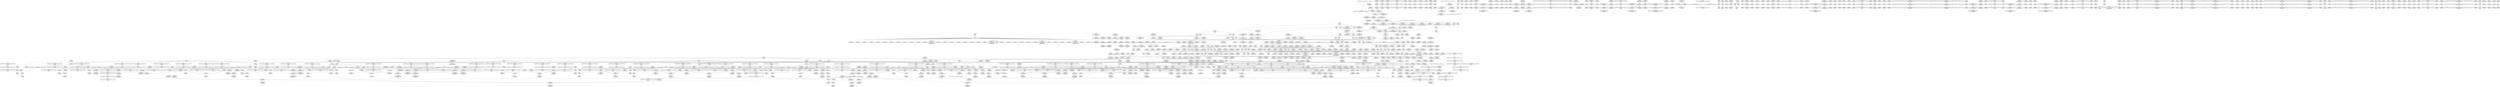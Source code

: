 digraph {
	CE0x52c41f0 [shape=record,shape=Mrecord,label="{CE0x52c41f0|rcu_read_lock:tmp2}"]
	CE0x5391420 [shape=record,shape=Mrecord,label="{CE0x5391420|rcu_read_unlock:tmp6|include/linux/rcupdate.h,933|*SummSource*}"]
	CE0x53409d0 [shape=record,shape=Mrecord,label="{CE0x53409d0|sock_has_perm:call|security/selinux/hooks.c,3967}"]
	CE0x537fcf0 [shape=record,shape=Mrecord,label="{CE0x537fcf0|rcu_read_lock:tmp9|include/linux/rcupdate.h,882|*SummSource*}"]
	CE0x52bd180 [shape=record,shape=Mrecord,label="{CE0x52bd180|sock_has_perm:tmp1|*SummSource*}"]
	CE0x6e38e30 [shape=record,shape=Mrecord,label="{CE0x6e38e30|GLOBAL:sock_has_perm|*Constant*}"]
	CE0x533ae70 [shape=record,shape=Mrecord,label="{CE0x533ae70|sock_has_perm:retval.0|*SummSink*}"]
	CE0x52fa110 [shape=record,shape=Mrecord,label="{CE0x52fa110|task_sid:tobool1|security/selinux/hooks.c,208}"]
	CE0x53e2680 [shape=record,shape=Mrecord,label="{CE0x53e2680|__preempt_count_add:tmp5|./arch/x86/include/asm/preempt.h,72|*SummSink*}"]
	CE0x537a530 [shape=record,shape=Mrecord,label="{CE0x537a530|rcu_read_lock:call|include/linux/rcupdate.h,882|*SummSource*}"]
	CE0x5366640 [shape=record,shape=Mrecord,label="{CE0x5366640|GLOBAL:__rcu_read_unlock|*Constant*|*SummSink*}"]
	CE0x53e1d60 [shape=record,shape=Mrecord,label="{CE0x53e1d60|i64*_getelementptr_inbounds_(_4_x_i64_,_4_x_i64_*___llvm_gcov_ctr130,_i64_0,_i64_0)|*Constant*|*SummSource*}"]
	CE0x53fdfc0 [shape=record,shape=Mrecord,label="{CE0x53fdfc0|__rcu_read_unlock:tmp4|include/linux/rcupdate.h,244}"]
	CE0x5349020 [shape=record,shape=Mrecord,label="{CE0x5349020|i64*_getelementptr_inbounds_(_11_x_i64_,_11_x_i64_*___llvm_gcov_ctr127,_i64_0,_i64_8)|*Constant*|*SummSink*}"]
	CE0x53382b0 [shape=record,shape=Mrecord,label="{CE0x53382b0|sock_has_perm:tmp16|security/selinux/hooks.c,3976|*SummSource*}"]
	CE0x5337e10 [shape=record,shape=Mrecord,label="{CE0x5337e10|sock_has_perm:sclass|security/selinux/hooks.c,3976|*SummSink*}"]
	CE0x532a4c0 [shape=record,shape=Mrecord,label="{CE0x532a4c0|i64*_getelementptr_inbounds_(_13_x_i64_,_13_x_i64_*___llvm_gcov_ctr126,_i64_0,_i64_9)|*Constant*|*SummSource*}"]
	CE0x52fb010 [shape=record,shape=Mrecord,label="{CE0x52fb010|GLOBAL:rcu_lock_acquire|*Constant*|*SummSource*}"]
	CE0x5340bc0 [shape=record,shape=Mrecord,label="{CE0x5340bc0|sock_has_perm:call|security/selinux/hooks.c,3967|*SummSink*}"]
	CE0x52b6990 [shape=record,shape=Mrecord,label="{CE0x52b6990|i64*_getelementptr_inbounds_(_6_x_i64_,_6_x_i64_*___llvm_gcov_ctr327,_i64_0,_i64_0)|*Constant*|*SummSink*}"]
	CE0x535fb40 [shape=record,shape=Mrecord,label="{CE0x535fb40|i64_6|*Constant*}"]
	CE0x5388320 [shape=record,shape=Mrecord,label="{CE0x5388320|i8*_getelementptr_inbounds_(_25_x_i8_,_25_x_i8_*_.str45,_i32_0,_i32_0)|*Constant*}"]
	CE0x5350fb0 [shape=record,shape=Mrecord,label="{CE0x5350fb0|task_sid:tmp8|security/selinux/hooks.c,208|*SummSource*}"]
	CE0x5355870 [shape=record,shape=Mrecord,label="{CE0x5355870|task_sid:do.end|*SummSource*}"]
	CE0x5350bd0 [shape=record,shape=Mrecord,label="{CE0x5350bd0|task_sid:tmp7|security/selinux/hooks.c,208|*SummSource*}"]
	CE0x5337a70 [shape=record,shape=Mrecord,label="{CE0x5337a70|sock_has_perm:sid5|security/selinux/hooks.c,3976|*SummSink*}"]
	CE0x5395b50 [shape=record,shape=Mrecord,label="{CE0x5395b50|rcu_read_unlock:call3|include/linux/rcupdate.h,933}"]
	CE0x52baf50 [shape=record,shape=Mrecord,label="{CE0x52baf50|avc_has_perm:tclass|Function::avc_has_perm&Arg::tclass::}"]
	CE0x538e8e0 [shape=record,shape=Mrecord,label="{CE0x538e8e0|rcu_read_lock:tmp21|include/linux/rcupdate.h,884}"]
	CE0x52f5f60 [shape=record,shape=Mrecord,label="{CE0x52f5f60|rcu_read_lock:tmp|*SummSource*}"]
	CE0x5375f50 [shape=record,shape=Mrecord,label="{CE0x5375f50|_ret_i32_%tmp6,_!dbg_!27716|security/selinux/hooks.c,197}"]
	CE0x53cc670 [shape=record,shape=Mrecord,label="{CE0x53cc670|__rcu_read_unlock:do.end|*SummSource*}"]
	CE0x53a6d60 [shape=record,shape=Mrecord,label="{CE0x53a6d60|rcu_read_unlock:tmp}"]
	CE0x539f940 [shape=record,shape=Mrecord,label="{CE0x539f940|__rcu_read_lock:tmp1|*SummSource*}"]
	CE0x53507f0 [shape=record,shape=Mrecord,label="{CE0x53507f0|_call_void_mcount()_#3|*SummSink*}"]
	CE0x5365b50 [shape=record,shape=Mrecord,label="{CE0x5365b50|GLOBAL:__rcu_read_unlock|*Constant*}"]
	CE0x53e1400 [shape=record,shape=Mrecord,label="{CE0x53e1400|rcu_lock_acquire:tmp6|*SummSource*}"]
	CE0x52b1ce0 [shape=record,shape=Mrecord,label="{CE0x52b1ce0|selinux_socket_getpeername:bb|*SummSource*}"]
	CE0x5336c00 [shape=record,shape=Mrecord,label="{CE0x5336c00|sock_has_perm:tmp15|security/selinux/hooks.c,3974}"]
	CE0x53cd780 [shape=record,shape=Mrecord,label="{CE0x53cd780|__rcu_read_unlock:bb|*SummSink*}"]
	CE0x53e16f0 [shape=record,shape=Mrecord,label="{CE0x53e16f0|rcu_lock_acquire:tmp7}"]
	CE0x5338840 [shape=record,shape=Mrecord,label="{CE0x5338840|i32_4|*Constant*|*SummSink*}"]
	CE0x5348290 [shape=record,shape=Mrecord,label="{CE0x5348290|rcu_read_lock:tmp15|include/linux/rcupdate.h,882|*SummSource*}"]
	CE0x53686b0 [shape=record,shape=Mrecord,label="{CE0x53686b0|GLOBAL:lock_acquire|*Constant*}"]
	CE0x5360910 [shape=record,shape=Mrecord,label="{CE0x5360910|task_sid:tmp16|security/selinux/hooks.c,208|*SummSource*}"]
	CE0x53e39b0 [shape=record,shape=Mrecord,label="{CE0x53e39b0|__preempt_count_add:tmp6|./arch/x86/include/asm/preempt.h,73|*SummSource*}"]
	CE0x53a5380 [shape=record,shape=Mrecord,label="{CE0x53a5380|rcu_read_unlock:tmp20|include/linux/rcupdate.h,933|*SummSink*}"]
	CE0x5338240 [shape=record,shape=Mrecord,label="{CE0x5338240|sock_has_perm:tmp16|security/selinux/hooks.c,3976}"]
	CE0x53e2060 [shape=record,shape=Mrecord,label="{CE0x53e2060|rcu_lock_acquire:tmp1|*SummSink*}"]
	CE0x52e3030 [shape=record,shape=Mrecord,label="{CE0x52e3030|task_sid:tmp12|security/selinux/hooks.c,208|*SummSource*}"]
	CE0x53dc220 [shape=record,shape=Mrecord,label="{CE0x53dc220|__rcu_read_unlock:tmp5|include/linux/rcupdate.h,244|*SummSource*}"]
	CE0x53318c0 [shape=record,shape=Mrecord,label="{CE0x53318c0|__preempt_count_add:tmp3|*SummSink*}"]
	CE0x536a580 [shape=record,shape=Mrecord,label="{CE0x536a580|rcu_lock_release:tmp6|*SummSource*}"]
	CE0x52b6c00 [shape=record,shape=Mrecord,label="{CE0x52b6c00|i64*_getelementptr_inbounds_(_2_x_i64_,_2_x_i64_*___llvm_gcov_ctr364,_i64_0,_i64_1)|*Constant*|*SummSink*}"]
	CE0x53993c0 [shape=record,shape=Mrecord,label="{CE0x53993c0|rcu_read_unlock:tmp1}"]
	CE0x52ba9a0 [shape=record,shape=Mrecord,label="{CE0x52ba9a0|i64*_getelementptr_inbounds_(_6_x_i64_,_6_x_i64_*___llvm_gcov_ctr327,_i64_0,_i64_0)|*Constant*}"]
	CE0x53593a0 [shape=record,shape=Mrecord,label="{CE0x53593a0|rcu_read_unlock:tmp9|include/linux/rcupdate.h,933}"]
	CE0x534e780 [shape=record,shape=Mrecord,label="{CE0x534e780|task_sid:tobool1|security/selinux/hooks.c,208|*SummSink*}"]
	CE0x5304490 [shape=record,shape=Mrecord,label="{CE0x5304490|avc_has_perm:entry|*SummSource*}"]
	CE0x5380cb0 [shape=record,shape=Mrecord,label="{CE0x5380cb0|__rcu_read_lock:tmp7|include/linux/rcupdate.h,240|*SummSource*}"]
	CE0x537ab30 [shape=record,shape=Mrecord,label="{CE0x537ab30|rcu_read_unlock:call|include/linux/rcupdate.h,933|*SummSource*}"]
	CE0x53cd480 [shape=record,shape=Mrecord,label="{CE0x53cd480|i64*_getelementptr_inbounds_(_4_x_i64_,_4_x_i64_*___llvm_gcov_ctr129,_i64_0,_i64_2)|*Constant*}"]
	CE0x5344e30 [shape=record,shape=Mrecord,label="{CE0x5344e30|sock_has_perm:tmp3|security/selinux/hooks.c,3964|*SummSink*}"]
	CE0x52bb680 [shape=record,shape=Mrecord,label="{CE0x52bb680|avc_has_perm:requested|Function::avc_has_perm&Arg::requested::|*SummSource*}"]
	CE0x533efa0 [shape=record,shape=Mrecord,label="{CE0x533efa0|task_sid:entry|*SummSink*}"]
	CE0x52f8250 [shape=record,shape=Mrecord,label="{CE0x52f8250|task_sid:do.end|*SummSink*}"]
	CE0x52b1330 [shape=record,shape=Mrecord,label="{CE0x52b1330|selinux_socket_getpeername:tmp2|*SummSink*}"]
	CE0x53564c0 [shape=record,shape=Mrecord,label="{CE0x53564c0|cred_sid:tmp3|*SummSink*}"]
	CE0x535c370 [shape=record,shape=Mrecord,label="{CE0x535c370|i64_4|*Constant*|*SummSource*}"]
	CE0x5374a30 [shape=record,shape=Mrecord,label="{CE0x5374a30|task_sid:tmp27|security/selinux/hooks.c,208|*SummSource*}"]
	CE0x5387500 [shape=record,shape=Mrecord,label="{CE0x5387500|rcu_read_lock:tmp18|include/linux/rcupdate.h,882|*SummSink*}"]
	CE0x5399170 [shape=record,shape=Mrecord,label="{CE0x5399170|i64_1|*Constant*}"]
	CE0x534f100 [shape=record,shape=Mrecord,label="{CE0x534f100|i32_22|*Constant*|*SummSource*}"]
	CE0x5366a30 [shape=record,shape=Mrecord,label="{CE0x5366a30|__rcu_read_unlock:entry|*SummSink*}"]
	CE0x539cf70 [shape=record,shape=Mrecord,label="{CE0x539cf70|rcu_lock_acquire:tmp3|*SummSink*}"]
	CE0x5302de0 [shape=record,shape=Mrecord,label="{CE0x5302de0|sock_has_perm:tmp14|security/selinux/hooks.c,3972|*SummSource*}"]
	CE0x52b9d40 [shape=record,shape=Mrecord,label="{CE0x52b9d40|selinux_socket_getpeername:tmp2|*SummSource*}"]
	CE0x52e0b90 [shape=record,shape=Mrecord,label="{CE0x52e0b90|task_sid:land.lhs.true2|*SummSink*}"]
	CE0x5358b80 [shape=record,shape=Mrecord,label="{CE0x5358b80|GLOBAL:__rcu_read_lock|*Constant*|*SummSource*}"]
	CE0x52c0cc0 [shape=record,shape=Mrecord,label="{CE0x52c0cc0|cred_sid:tmp5|security/selinux/hooks.c,196|*SummSink*}"]
	CE0x53cb750 [shape=record,shape=Mrecord,label="{CE0x53cb750|COLLAPSED:_GCMRE___llvm_gcov_ctr130_internal_global_4_x_i64_zeroinitializer:_elem_0:default:}"]
	CE0x52b6690 [shape=record,shape=Mrecord,label="{CE0x52b6690|task_sid:real_cred|security/selinux/hooks.c,208|*SummSink*}"]
	CE0x5387380 [shape=record,shape=Mrecord,label="{CE0x5387380|rcu_read_lock:tmp18|include/linux/rcupdate.h,882|*SummSource*}"]
	CE0x52a6970 [shape=record,shape=Mrecord,label="{CE0x52a6970|selinux_socket_getpeername:call|security/selinux/hooks.c,4231|*SummSource*}"]
	CE0x5399b90 [shape=record,shape=Mrecord,label="{CE0x5399b90|i64*_getelementptr_inbounds_(_11_x_i64_,_11_x_i64_*___llvm_gcov_ctr132,_i64_0,_i64_1)|*Constant*}"]
	CE0x5377530 [shape=record,shape=Mrecord,label="{CE0x5377530|_ret_void,_!dbg_!27735|include/linux/rcupdate.h,938|*SummSink*}"]
	CE0x53550b0 [shape=record,shape=Mrecord,label="{CE0x53550b0|rcu_read_unlock:tobool|include/linux/rcupdate.h,933|*SummSource*}"]
	CE0x53a2260 [shape=record,shape=Mrecord,label="{CE0x53a2260|i64*_getelementptr_inbounds_(_4_x_i64_,_4_x_i64_*___llvm_gcov_ctr133,_i64_0,_i64_1)|*Constant*|*SummSource*}"]
	CE0x5353fd0 [shape=record,shape=Mrecord,label="{CE0x5353fd0|task_sid:tmp5|security/selinux/hooks.c,208|*SummSink*}"]
	CE0x53e4c10 [shape=record,shape=Mrecord,label="{CE0x53e4c10|__preempt_count_add:do.body}"]
	CE0x53527e0 [shape=record,shape=Mrecord,label="{CE0x53527e0|task_sid:tmp9|security/selinux/hooks.c,208|*SummSource*}"]
	CE0x52b3920 [shape=record,shape=Mrecord,label="{CE0x52b3920|sock_has_perm:entry|*SummSource*}"]
	CE0x52c23c0 [shape=record,shape=Mrecord,label="{CE0x52c23c0|sock_has_perm:bb|*SummSource*}"]
	CE0x53959e0 [shape=record,shape=Mrecord,label="{CE0x53959e0|rcu_read_unlock:tmp12|include/linux/rcupdate.h,933|*SummSink*}"]
	CE0x53339c0 [shape=record,shape=Mrecord,label="{CE0x53339c0|i64*_getelementptr_inbounds_(_6_x_i64_,_6_x_i64_*___llvm_gcov_ctr327,_i64_0,_i64_3)|*Constant*|*SummSink*}"]
	CE0x53dd940 [shape=record,shape=Mrecord,label="{CE0x53dd940|rcu_lock_release:bb|*SummSource*}"]
	CE0x53cf620 [shape=record,shape=Mrecord,label="{CE0x53cf620|i64*_getelementptr_inbounds_(_4_x_i64_,_4_x_i64_*___llvm_gcov_ctr134,_i64_0,_i64_3)|*Constant*|*SummSource*}"]
	CE0x5355350 [shape=record,shape=Mrecord,label="{CE0x5355350|__rcu_read_lock:tmp3}"]
	CE0x52bcb40 [shape=record,shape=Mrecord,label="{CE0x52bcb40|i32_0|*Constant*}"]
	CE0x53752a0 [shape=record,shape=Mrecord,label="{CE0x53752a0|task_sid:call7|security/selinux/hooks.c,208|*SummSource*}"]
	CE0x53364a0 [shape=record,shape=Mrecord,label="{CE0x53364a0|sock_has_perm:u2|security/selinux/hooks.c,3974|*SummSource*}"]
	CE0x52f80b0 [shape=record,shape=Mrecord,label="{CE0x52f80b0|GLOBAL:__llvm_gcov_ctr127|Global_var:__llvm_gcov_ctr127}"]
	CE0x5390330 [shape=record,shape=Mrecord,label="{CE0x5390330|i64*_getelementptr_inbounds_(_11_x_i64_,_11_x_i64_*___llvm_gcov_ctr127,_i64_0,_i64_9)|*Constant*|*SummSink*}"]
	CE0x5381b80 [shape=record,shape=Mrecord,label="{CE0x5381b80|rcu_lock_release:tmp2}"]
	CE0x5352210 [shape=record,shape=Mrecord,label="{CE0x5352210|GLOBAL:task_sid.__warned|Global_var:task_sid.__warned}"]
	CE0x535ccc0 [shape=record,shape=Mrecord,label="{CE0x535ccc0|GLOBAL:rcu_lock_map|Global_var:rcu_lock_map|*SummSource*}"]
	CE0x5339760 [shape=record,shape=Mrecord,label="{CE0x5339760|rcu_read_lock:tmp11|include/linux/rcupdate.h,882|*SummSink*}"]
	CE0x53488b0 [shape=record,shape=Mrecord,label="{CE0x53488b0|rcu_read_lock:tmp16|include/linux/rcupdate.h,882|*SummSink*}"]
	CE0x5339240 [shape=record,shape=Mrecord,label="{CE0x5339240|i32_(i32,_i32,_i16,_i32,_%struct.common_audit_data*)*_bitcast_(i32_(i32,_i32,_i16,_i32,_%struct.common_audit_data.495*)*_avc_has_perm_to_i32_(i32,_i32,_i16,_i32,_%struct.common_audit_data*)*)|*Constant*|*SummSink*}"]
	CE0x5343db0 [shape=record,shape=Mrecord,label="{CE0x5343db0|sock_has_perm:tmp11|security/selinux/hooks.c,3970}"]
	CE0x53953f0 [shape=record,shape=Mrecord,label="{CE0x53953f0|rcu_read_unlock:tmp4|include/linux/rcupdate.h,933|*SummSource*}"]
	CE0x53e3040 [shape=record,shape=Mrecord,label="{CE0x53e3040|__preempt_count_add:tmp7|./arch/x86/include/asm/preempt.h,73}"]
	CE0x533f080 [shape=record,shape=Mrecord,label="{CE0x533f080|task_sid:task|Function::task_sid&Arg::task::}"]
	CE0x5334eb0 [shape=record,shape=Mrecord,label="{CE0x5334eb0|sock_has_perm:u|security/selinux/hooks.c,3973}"]
	CE0x52c4bd0 [shape=record,shape=Mrecord,label="{CE0x52c4bd0|sock_has_perm:ad|security/selinux/hooks.c, 3965|*SummSource*}"]
	CE0x5344cc0 [shape=record,shape=Mrecord,label="{CE0x5344cc0|sock_has_perm:tmp3|security/selinux/hooks.c,3964|*SummSource*}"]
	CE0x53cf020 [shape=record,shape=Mrecord,label="{CE0x53cf020|__preempt_count_sub:val|Function::__preempt_count_sub&Arg::val::|*SummSink*}"]
	CE0x534f1a0 [shape=record,shape=Mrecord,label="{CE0x534f1a0|i32_22|*Constant*|*SummSink*}"]
	CE0x535ec10 [shape=record,shape=Mrecord,label="{CE0x535ec10|cred_sid:tmp4|*LoadInst*|security/selinux/hooks.c,196|*SummSource*}"]
	CE0x532ea60 [shape=record,shape=Mrecord,label="{CE0x532ea60|__preempt_count_sub:tmp2}"]
	CE0x52b74f0 [shape=record,shape=Mrecord,label="{CE0x52b74f0|_call_void_mcount()_#3}"]
	CE0x53116f0 [shape=record,shape=Mrecord,label="{CE0x53116f0|rcu_read_unlock:tmp17|include/linux/rcupdate.h,933|*SummSink*}"]
	CE0x53326c0 [shape=record,shape=Mrecord,label="{CE0x53326c0|GLOBAL:__preempt_count|Global_var:__preempt_count}"]
	CE0x5353910 [shape=record,shape=Mrecord,label="{CE0x5353910|rcu_read_lock:bb}"]
	CE0x532b210 [shape=record,shape=Mrecord,label="{CE0x532b210|task_sid:tmp21|security/selinux/hooks.c,208|*SummSink*}"]
	CE0x5394780 [shape=record,shape=Mrecord,label="{CE0x5394780|GLOBAL:__preempt_count_add|*Constant*}"]
	CE0x53533a0 [shape=record,shape=Mrecord,label="{CE0x53533a0|i64*_getelementptr_inbounds_(_2_x_i64_,_2_x_i64_*___llvm_gcov_ctr131,_i64_0,_i64_1)|*Constant*|*SummSource*}"]
	CE0x52bb6f0 [shape=record,shape=Mrecord,label="{CE0x52bb6f0|avc_has_perm:requested|Function::avc_has_perm&Arg::requested::|*SummSink*}"]
	CE0x532ced0 [shape=record,shape=Mrecord,label="{CE0x532ced0|__preempt_count_sub:bb|*SummSink*}"]
	CE0x52a5f80 [shape=record,shape=Mrecord,label="{CE0x52a5f80|sock_has_perm:task|Function::sock_has_perm&Arg::task::|*SummSource*}"]
	CE0x53df000 [shape=record,shape=Mrecord,label="{CE0x53df000|i64*_getelementptr_inbounds_(_4_x_i64_,_4_x_i64_*___llvm_gcov_ctr133,_i64_0,_i64_2)|*Constant*|*SummSource*}"]
	CE0x52e3b70 [shape=record,shape=Mrecord,label="{CE0x52e3b70|_call_void_rcu_read_lock()_#10,_!dbg_!27712|security/selinux/hooks.c,207|*SummSink*}"]
	CE0x5327fd0 [shape=record,shape=Mrecord,label="{CE0x5327fd0|i8*_getelementptr_inbounds_(_41_x_i8_,_41_x_i8_*_.str44,_i32_0,_i32_0)|*Constant*|*SummSink*}"]
	"CONST[source:0(mediator),value:0(static)][purpose:{operation}][SrcIdx:3]"
	CE0x5376410 [shape=record,shape=Mrecord,label="{CE0x5376410|_call_void_rcu_read_unlock()_#10,_!dbg_!27748|security/selinux/hooks.c,209|*SummSink*}"]
	CE0x535c440 [shape=record,shape=Mrecord,label="{CE0x535c440|i64_4|*Constant*|*SummSink*}"]
	CE0x52a6570 [shape=record,shape=Mrecord,label="{CE0x52a6570|i64*_getelementptr_inbounds_(_2_x_i64_,_2_x_i64_*___llvm_gcov_ctr364,_i64_0,_i64_0)|*Constant*|*SummSource*}"]
	CE0x534e7f0 [shape=record,shape=Mrecord,label="{CE0x534e7f0|i64_5|*Constant*}"]
	CE0x535f900 [shape=record,shape=Mrecord,label="{CE0x535f900|i64_7|*Constant*|*SummSink*}"]
	CE0x535f3c0 [shape=record,shape=Mrecord,label="{CE0x535f3c0|i64*_getelementptr_inbounds_(_4_x_i64_,_4_x_i64_*___llvm_gcov_ctr128,_i64_0,_i64_3)|*Constant*|*SummSource*}"]
	CE0x52c34f0 [shape=record,shape=Mrecord,label="{CE0x52c34f0|i32_1|*Constant*}"]
	CE0x52f7660 [shape=record,shape=Mrecord,label="{CE0x52f7660|_call_void___rcu_read_lock()_#10,_!dbg_!27710|include/linux/rcupdate.h,879|*SummSource*}"]
	CE0x53dbab0 [shape=record,shape=Mrecord,label="{CE0x53dbab0|__rcu_read_unlock:tmp1}"]
	CE0x52f7a60 [shape=record,shape=Mrecord,label="{CE0x52f7a60|_ret_void,_!dbg_!27735|include/linux/rcupdate.h,884|*SummSink*}"]
	CE0x52e23b0 [shape=record,shape=Mrecord,label="{CE0x52e23b0|task_sid:tmp4|*LoadInst*|security/selinux/hooks.c,208|*SummSource*}"]
	CE0x53e4240 [shape=record,shape=Mrecord,label="{CE0x53e4240|__preempt_count_sub:tmp3|*SummSink*}"]
	CE0x52f8ee0 [shape=record,shape=Mrecord,label="{CE0x52f8ee0|get_current:tmp|*SummSink*}"]
	CE0x52f1710 [shape=record,shape=Mrecord,label="{CE0x52f1710|sock_has_perm:sk|Function::sock_has_perm&Arg::sk::|*SummSink*}"]
	CE0x5350900 [shape=record,shape=Mrecord,label="{CE0x5350900|GLOBAL:__rcu_read_lock|*Constant*}"]
	CE0x536d350 [shape=record,shape=Mrecord,label="{CE0x536d350|%struct.lockdep_map*_null|*Constant*}"]
	CE0x5365e80 [shape=record,shape=Mrecord,label="{CE0x5365e80|_ret_void,_!dbg_!27717|include/linux/rcupdate.h,424|*SummSource*}"]
	CE0x5333330 [shape=record,shape=Mrecord,label="{CE0x5333330|__preempt_count_add:do.end|*SummSink*}"]
	CE0x5328870 [shape=record,shape=Mrecord,label="{CE0x5328870|task_sid:tmp22|security/selinux/hooks.c,208|*SummSink*}"]
	"CONST[source:0(mediator),value:0(static)][purpose:{operation}][SnkIdx:3]"
	CE0x5394ef0 [shape=record,shape=Mrecord,label="{CE0x5394ef0|GLOBAL:__preempt_count|Global_var:__preempt_count|*SummSource*}"]
	CE0x533cd80 [shape=record,shape=Mrecord,label="{CE0x533cd80|8:_%struct.sock*,_:_SCME_33,34_}"]
	CE0x5362f20 [shape=record,shape=Mrecord,label="{CE0x5362f20|GLOBAL:lockdep_rcu_suspicious|*Constant*}"]
	CE0x5368ef0 [shape=record,shape=Mrecord,label="{CE0x5368ef0|void_(i32*,_i32,_i32*)*_asm_addl_$1,_%gs:$0_,_*m,ri,*m,_dirflag_,_fpsr_,_flags_|*SummSource*}"]
	CE0x5350dd0 [shape=record,shape=Mrecord,label="{CE0x5350dd0|task_sid:tmp8|security/selinux/hooks.c,208}"]
	CE0x52ee1e0 [shape=record,shape=Mrecord,label="{CE0x52ee1e0|_ret_i32_%retval.0,_!dbg_!27740|security/selinux/hooks.c,3977}"]
	CE0x538d200 [shape=record,shape=Mrecord,label="{CE0x538d200|i32_883|*Constant*}"]
	CE0x5360d40 [shape=record,shape=Mrecord,label="{CE0x5360d40|task_sid:tmp17|security/selinux/hooks.c,208|*SummSource*}"]
	CE0x53a00a0 [shape=record,shape=Mrecord,label="{CE0x53a00a0|rcu_read_unlock:tobool1|include/linux/rcupdate.h,933|*SummSink*}"]
	CE0x52bcc10 [shape=record,shape=Mrecord,label="{CE0x52bcc10|selinux_socket_getpeername:tmp3|*SummSource*}"]
	CE0x5348a20 [shape=record,shape=Mrecord,label="{CE0x5348a20|i64*_getelementptr_inbounds_(_11_x_i64_,_11_x_i64_*___llvm_gcov_ctr127,_i64_0,_i64_8)|*Constant*}"]
	CE0x53a0320 [shape=record,shape=Mrecord,label="{CE0x53a0320|rcu_read_unlock:tmp9|include/linux/rcupdate.h,933|*SummSource*}"]
	CE0x5389870 [shape=record,shape=Mrecord,label="{CE0x5389870|__preempt_count_sub:sub|./arch/x86/include/asm/preempt.h,77|*SummSink*}"]
	CE0x5342c90 [shape=record,shape=Mrecord,label="{CE0x5342c90|i64_0|*Constant*|*SummSink*}"]
	CE0x52b5740 [shape=record,shape=Mrecord,label="{CE0x52b5740|task_sid:tmp1|*SummSource*}"]
	CE0x5351070 [shape=record,shape=Mrecord,label="{CE0x5351070|rcu_read_lock:tmp5|include/linux/rcupdate.h,882|*SummSource*}"]
	CE0x53276a0 [shape=record,shape=Mrecord,label="{CE0x53276a0|i32_208|*Constant*|*SummSource*}"]
	CE0x5379bf0 [shape=record,shape=Mrecord,label="{CE0x5379bf0|rcu_read_lock:tmp|*SummSink*}"]
	CE0x538e460 [shape=record,shape=Mrecord,label="{CE0x538e460|rcu_read_lock:tmp20|include/linux/rcupdate.h,882}"]
	CE0x5353e50 [shape=record,shape=Mrecord,label="{CE0x5353e50|task_sid:tmp5|security/selinux/hooks.c,208}"]
	CE0x535fc90 [shape=record,shape=Mrecord,label="{CE0x535fc90|i64_6|*Constant*|*SummSink*}"]
	CE0x53352e0 [shape=record,shape=Mrecord,label="{CE0x53352e0|sock_has_perm:tmp17|security/selinux/hooks.c,3976}"]
	CE0x537df20 [shape=record,shape=Mrecord,label="{CE0x537df20|rcu_lock_acquire:tmp5|include/linux/rcupdate.h,418|*SummSink*}"]
	CE0x53fdb40 [shape=record,shape=Mrecord,label="{CE0x53fdb40|__preempt_count_add:tmp|*SummSource*}"]
	CE0x5362290 [shape=record,shape=Mrecord,label="{CE0x5362290|i8_1|*Constant*|*SummSink*}"]
	CE0x5343e90 [shape=record,shape=Mrecord,label="{CE0x5343e90|sock_has_perm:tmp11|security/selinux/hooks.c,3970|*SummSink*}"]
	CE0x533aad0 [shape=record,shape=Mrecord,label="{CE0x533aad0|_ret_i32_%retval.0,_!dbg_!27728|security/selinux/avc.c,775|*SummSource*}"]
	CE0x537c110 [shape=record,shape=Mrecord,label="{CE0x537c110|rcu_read_lock:if.then|*SummSink*}"]
	CE0x53a5200 [shape=record,shape=Mrecord,label="{CE0x53a5200|rcu_read_unlock:tmp20|include/linux/rcupdate.h,933|*SummSource*}"]
	CE0x5356f10 [shape=record,shape=Mrecord,label="{CE0x5356f10|GLOBAL:rcu_read_lock|*Constant*}"]
	CE0x5363ee0 [shape=record,shape=Mrecord,label="{CE0x5363ee0|rcu_read_unlock:tmp21|include/linux/rcupdate.h,935|*SummSink*}"]
	CE0x53dcb60 [shape=record,shape=Mrecord,label="{CE0x53dcb60|i8*_undef|*Constant*|*SummSink*}"]
	CE0x5355640 [shape=record,shape=Mrecord,label="{CE0x5355640|task_sid:bb}"]
	CE0x53a6dd0 [shape=record,shape=Mrecord,label="{CE0x53a6dd0|COLLAPSED:_GCMRE___llvm_gcov_ctr132_internal_global_11_x_i64_zeroinitializer:_elem_0:default:}"]
	CE0x532c0e0 [shape=record,shape=Mrecord,label="{CE0x532c0e0|__preempt_count_sub:tmp2|*SummSource*}"]
	CE0x52d1db0 [shape=record,shape=Mrecord,label="{CE0x52d1db0|sock_has_perm:tmp9|security/selinux/hooks.c,3969}"]
	CE0x53368e0 [shape=record,shape=Mrecord,label="{CE0x53368e0|sock_has_perm:net3|security/selinux/hooks.c,3974}"]
	CE0x52f6aa0 [shape=record,shape=Mrecord,label="{CE0x52f6aa0|i32_0|*Constant*}"]
	CE0x5376d50 [shape=record,shape=Mrecord,label="{CE0x5376d50|GLOBAL:rcu_read_unlock|*Constant*|*SummSink*}"]
	CE0x5348010 [shape=record,shape=Mrecord,label="{CE0x5348010|rcu_read_lock:tmp15|include/linux/rcupdate.h,882}"]
	CE0x5336610 [shape=record,shape=Mrecord,label="{CE0x5336610|sock_has_perm:u2|security/selinux/hooks.c,3974|*SummSink*}"]
	CE0x536de30 [shape=record,shape=Mrecord,label="{CE0x536de30|rcu_lock_acquire:tmp4|include/linux/rcupdate.h,418|*SummSink*}"]
	CE0x53887a0 [shape=record,shape=Mrecord,label="{CE0x53887a0|__rcu_read_lock:tmp4|include/linux/rcupdate.h,239}"]
	CE0x52e7bf0 [shape=record,shape=Mrecord,label="{CE0x52e7bf0|get_current:tmp4|./arch/x86/include/asm/current.h,14|*SummSource*}"]
	CE0x540dec0 [shape=record,shape=Mrecord,label="{CE0x540dec0|i64*_getelementptr_inbounds_(_4_x_i64_,_4_x_i64_*___llvm_gcov_ctr135,_i64_0,_i64_0)|*Constant*}"]
	CE0x532c9c0 [shape=record,shape=Mrecord,label="{CE0x532c9c0|__preempt_count_sub:sub|./arch/x86/include/asm/preempt.h,77}"]
	CE0x52b6f70 [shape=record,shape=Mrecord,label="{CE0x52b6f70|selinux_socket_getpeername:tmp1}"]
	CE0x53297a0 [shape=record,shape=Mrecord,label="{CE0x53297a0|i64*_getelementptr_inbounds_(_13_x_i64_,_13_x_i64_*___llvm_gcov_ctr126,_i64_0,_i64_11)|*Constant*|*SummSource*}"]
	CE0x5354e00 [shape=record,shape=Mrecord,label="{CE0x5354e00|rcu_read_unlock:tmp4|include/linux/rcupdate.h,933}"]
	CE0x5356450 [shape=record,shape=Mrecord,label="{CE0x5356450|cred_sid:tmp3|*SummSource*}"]
	CE0x5394150 [shape=record,shape=Mrecord,label="{CE0x5394150|rcu_read_unlock:tmp5|include/linux/rcupdate.h,933|*SummSink*}"]
	CE0x53c7dc0 [shape=record,shape=Mrecord,label="{CE0x53c7dc0|__rcu_read_unlock:tmp}"]
	CE0x53415f0 [shape=record,shape=Mrecord,label="{CE0x53415f0|16:_i32,_24:_i16,_:_CRE_24,26_|*MultipleSource*|*LoadInst*|security/selinux/hooks.c,3964|security/selinux/hooks.c,3964|security/selinux/hooks.c,3969}"]
	CE0x5348410 [shape=record,shape=Mrecord,label="{CE0x5348410|rcu_read_lock:tmp15|include/linux/rcupdate.h,882|*SummSink*}"]
	CE0x53324e0 [shape=record,shape=Mrecord,label="{CE0x53324e0|i64*_getelementptr_inbounds_(_4_x_i64_,_4_x_i64_*___llvm_gcov_ctr129,_i64_0,_i64_0)|*Constant*}"]
	CE0x53802c0 [shape=record,shape=Mrecord,label="{CE0x53802c0|rcu_lock_acquire:map|Function::rcu_lock_acquire&Arg::map::|*SummSink*}"]
	CE0x533b3f0 [shape=record,shape=Mrecord,label="{CE0x533b3f0|8:_%struct.sock*,_:_SCME_8,16_|*MultipleSource*|security/selinux/hooks.c, 3966|security/selinux/hooks.c,3966|security/selinux/hooks.c,3966}"]
	CE0x53a5ca0 [shape=record,shape=Mrecord,label="{CE0x53a5ca0|rcu_read_unlock:do.end|*SummSink*}"]
	CE0x5302f50 [shape=record,shape=Mrecord,label="{CE0x5302f50|sock_has_perm:tmp14|security/selinux/hooks.c,3972|*SummSink*}"]
	CE0x53e4660 [shape=record,shape=Mrecord,label="{CE0x53e4660|__preempt_count_sub:do.end|*SummSource*}"]
	CE0x5364710 [shape=record,shape=Mrecord,label="{CE0x5364710|rcu_read_unlock:tmp22|include/linux/rcupdate.h,935|*SummSink*}"]
	CE0x53336d0 [shape=record,shape=Mrecord,label="{CE0x53336d0|i64*_getelementptr_inbounds_(_6_x_i64_,_6_x_i64_*___llvm_gcov_ctr327,_i64_0,_i64_3)|*Constant*|*SummSource*}"]
	CE0x53fd860 [shape=record,shape=Mrecord,label="{CE0x53fd860|__rcu_read_unlock:do.body|*SummSource*}"]
	CE0x53762e0 [shape=record,shape=Mrecord,label="{CE0x53762e0|_ret_i32_%tmp6,_!dbg_!27716|security/selinux/hooks.c,197|*SummSink*}"]
	CE0x53d22a0 [shape=record,shape=Mrecord,label="{CE0x53d22a0|__preempt_count_add:do.end}"]
	CE0x532ebf0 [shape=record,shape=Mrecord,label="{CE0x532ebf0|__rcu_read_unlock:bb}"]
	CE0x5411110 [shape=record,shape=Mrecord,label="{CE0x5411110|i64*_getelementptr_inbounds_(_4_x_i64_,_4_x_i64_*___llvm_gcov_ctr129,_i64_0,_i64_1)|*Constant*}"]
	CE0x5388570 [shape=record,shape=Mrecord,label="{CE0x5388570|i8*_getelementptr_inbounds_(_25_x_i8_,_25_x_i8_*_.str45,_i32_0,_i32_0)|*Constant*|*SummSource*}"]
	CE0x535a470 [shape=record,shape=Mrecord,label="{CE0x535a470|task_sid:tobool4|security/selinux/hooks.c,208|*SummSource*}"]
	CE0x52d4860 [shape=record,shape=Mrecord,label="{CE0x52d4860|sock_has_perm:sid|security/selinux/hooks.c,3969|*SummSink*}"]
	CE0x52fb2c0 [shape=record,shape=Mrecord,label="{CE0x52fb2c0|rcu_lock_acquire:entry|*SummSink*}"]
	CE0x53651e0 [shape=record,shape=Mrecord,label="{CE0x53651e0|GLOBAL:rcu_lock_release|*Constant*|*SummSink*}"]
	CE0x53a5ff0 [shape=record,shape=Mrecord,label="{CE0x53a5ff0|rcu_read_unlock:if.end}"]
	CE0x52fd560 [shape=record,shape=Mrecord,label="{CE0x52fd560|%struct.task_struct*_(%struct.task_struct**)*_asm_movq_%gs:$_1:P_,$0_,_r,im,_dirflag_,_fpsr_,_flags_|*SummSink*}"]
	CE0x5335f00 [shape=record,shape=Mrecord,label="{CE0x5335f00|sock_has_perm:net1|security/selinux/hooks.c,3973}"]
	CE0x539c3b0 [shape=record,shape=Mrecord,label="{CE0x539c3b0|rcu_read_unlock:tmp14|include/linux/rcupdate.h,933|*SummSink*}"]
	CE0x52b1970 [shape=record,shape=Mrecord,label="{CE0x52b1970|i64*_getelementptr_inbounds_(_2_x_i64_,_2_x_i64_*___llvm_gcov_ctr364,_i64_0,_i64_1)|*Constant*|*SummSource*}"]
	CE0x5369480 [shape=record,shape=Mrecord,label="{CE0x5369480|__rcu_read_lock:do.end|*SummSink*}"]
	CE0x53e4120 [shape=record,shape=Mrecord,label="{CE0x53e4120|__preempt_count_add:tmp1}"]
	CE0x533da90 [shape=record,shape=Mrecord,label="{CE0x533da90|8:_%struct.sock*,_:_SCME_44,45_}"]
	CE0x52b7b90 [shape=record,shape=Mrecord,label="{CE0x52b7b90|avc_has_perm:ssid|Function::avc_has_perm&Arg::ssid::|*SummSink*}"]
	CE0x53e4a10 [shape=record,shape=Mrecord,label="{CE0x53e4a10|__preempt_count_sub:do.body}"]
	CE0x5344420 [shape=record,shape=Mrecord,label="{CE0x5344420|sock_has_perm:tmp12|security/selinux/hooks.c,3970|*SummSource*}"]
	CE0x64dfa50 [shape=record,shape=Mrecord,label="{CE0x64dfa50|selinux_socket_getpeername:tmp4|*LoadInst*|security/selinux/hooks.c,4231|*SummSource*}"]
	CE0x52bb090 [shape=record,shape=Mrecord,label="{CE0x52bb090|avc_has_perm:tclass|Function::avc_has_perm&Arg::tclass::|*SummSource*}"]
	CE0x52a6ee0 [shape=record,shape=Mrecord,label="{CE0x52a6ee0|i64*_getelementptr_inbounds_(_2_x_i64_,_2_x_i64_*___llvm_gcov_ctr364,_i64_0,_i64_1)|*Constant*}"]
	CE0x5399690 [shape=record,shape=Mrecord,label="{CE0x5399690|_call_void___preempt_count_sub(i32_1)_#10,_!dbg_!27715|include/linux/rcupdate.h,244}"]
	CE0x53a4e50 [shape=record,shape=Mrecord,label="{CE0x53a4e50|rcu_read_unlock:tmp19|include/linux/rcupdate.h,933|*SummSink*}"]
	CE0x5361410 [shape=record,shape=Mrecord,label="{CE0x5361410|task_sid:tmp19|security/selinux/hooks.c,208}"]
	CE0x53812f0 [shape=record,shape=Mrecord,label="{CE0x53812f0|rcu_read_lock:if.end|*SummSink*}"]
	CE0x52c15b0 [shape=record,shape=Mrecord,label="{CE0x52c15b0|selinux_socket_getpeername:sock|Function::selinux_socket_getpeername&Arg::sock::}"]
	CE0x52bfc50 [shape=record,shape=Mrecord,label="{CE0x52bfc50|get_current:tmp1|*SummSource*}"]
	CE0x539d6b0 [shape=record,shape=Mrecord,label="{CE0x539d6b0|GLOBAL:__preempt_count_add|*Constant*|*SummSource*}"]
	CE0x53421b0 [shape=record,shape=Mrecord,label="{CE0x53421b0|sock_has_perm:cmp|security/selinux/hooks.c,3969|*SummSource*}"]
	CE0x539a2d0 [shape=record,shape=Mrecord,label="{CE0x539a2d0|rcu_read_unlock:tmp18|include/linux/rcupdate.h,933}"]
	CE0x53656b0 [shape=record,shape=Mrecord,label="{CE0x53656b0|rcu_lock_release:entry|*SummSink*}"]
	CE0x5386e00 [shape=record,shape=Mrecord,label="{CE0x5386e00|rcu_read_lock:tmp17|include/linux/rcupdate.h,882}"]
	CE0x533cfe0 [shape=record,shape=Mrecord,label="{CE0x533cfe0|8:_%struct.sock*,_:_SCME_35,36_}"]
	CE0x5374530 [shape=record,shape=Mrecord,label="{CE0x5374530|i64*_getelementptr_inbounds_(_13_x_i64_,_13_x_i64_*___llvm_gcov_ctr126,_i64_0,_i64_12)|*Constant*|*SummSource*}"]
	CE0x53565c0 [shape=record,shape=Mrecord,label="{CE0x53565c0|_call_void_mcount()_#3}"]
	CE0x541ecd0 [shape=record,shape=Mrecord,label="{CE0x541ecd0|i64_1|*Constant*}"]
	CE0x536cd60 [shape=record,shape=Mrecord,label="{CE0x536cd60|i64*_getelementptr_inbounds_(_4_x_i64_,_4_x_i64_*___llvm_gcov_ctr135,_i64_0,_i64_2)|*Constant*}"]
	CE0x53104a0 [shape=record,shape=Mrecord,label="{CE0x53104a0|sock_has_perm:tmp19|security/selinux/hooks.c,3977}"]
	CE0x5359e20 [shape=record,shape=Mrecord,label="{CE0x5359e20|rcu_read_lock:tmp11|include/linux/rcupdate.h,882}"]
	CE0x53cb360 [shape=record,shape=Mrecord,label="{CE0x53cb360|void_(i32*,_i32,_i32*)*_asm_addl_$1,_%gs:$0_,_*m,ri,*m,_dirflag_,_fpsr_,_flags_}"]
	CE0x535b650 [shape=record,shape=Mrecord,label="{CE0x535b650|task_sid:do.body}"]
	CE0x53a5d80 [shape=record,shape=Mrecord,label="{CE0x53a5d80|rcu_read_unlock:land.lhs.true2}"]
	CE0x537e530 [shape=record,shape=Mrecord,label="{CE0x537e530|__rcu_read_lock:tmp7|include/linux/rcupdate.h,240}"]
	CE0x535c640 [shape=record,shape=Mrecord,label="{CE0x535c640|task_sid:tmp11|security/selinux/hooks.c,208}"]
	CE0x538a4b0 [shape=record,shape=Mrecord,label="{CE0x538a4b0|__preempt_count_sub:tmp}"]
	CE0x535bc10 [shape=record,shape=Mrecord,label="{CE0x535bc10|task_sid:do.end6|*SummSource*}"]
	CE0x533c5c0 [shape=record,shape=Mrecord,label="{CE0x533c5c0|8:_%struct.sock*,_:_SCME_26,27_}"]
	CE0x535aa20 [shape=record,shape=Mrecord,label="{CE0x535aa20|i64_7|*Constant*}"]
	CE0x5360550 [shape=record,shape=Mrecord,label="{CE0x5360550|task_sid:tmp17|security/selinux/hooks.c,208}"]
	CE0x52e3a70 [shape=record,shape=Mrecord,label="{CE0x52e3a70|_call_void_rcu_read_lock()_#10,_!dbg_!27712|security/selinux/hooks.c,207|*SummSource*}"]
	CE0x539f8d0 [shape=record,shape=Mrecord,label="{CE0x539f8d0|__rcu_read_lock:tmp1}"]
	CE0x538d050 [shape=record,shape=Mrecord,label="{CE0x538d050|GLOBAL:lockdep_rcu_suspicious|*Constant*}"]
	CE0x5392f10 [shape=record,shape=Mrecord,label="{CE0x5392f10|i64*_getelementptr_inbounds_(_4_x_i64_,_4_x_i64_*___llvm_gcov_ctr134,_i64_0,_i64_3)|*Constant*|*SummSink*}"]
	CE0x52b3ea0 [shape=record,shape=Mrecord,label="{CE0x52b3ea0|i64_1|*Constant*|*SummSource*}"]
	CE0x532bf50 [shape=record,shape=Mrecord,label="{CE0x532bf50|i64*_getelementptr_inbounds_(_4_x_i64_,_4_x_i64_*___llvm_gcov_ctr129,_i64_0,_i64_3)|*Constant*|*SummSink*}"]
	CE0x536a2d0 [shape=record,shape=Mrecord,label="{CE0x536a2d0|rcu_lock_release:tmp6}"]
	CE0x52c3c10 [shape=record,shape=Mrecord,label="{CE0x52c3c10|i64_ptrtoint_(i8*_blockaddress(_rcu_lock_release,_%__here)_to_i64)|*Constant*}"]
	CE0x53e01c0 [shape=record,shape=Mrecord,label="{CE0x53e01c0|__rcu_read_lock:tmp3|*SummSink*}"]
	CE0x52a6780 [shape=record,shape=Mrecord,label="{CE0x52a6780|_ret_%struct.task_struct*_%tmp4,_!dbg_!27714|./arch/x86/include/asm/current.h,14}"]
	CE0x52a6ac0 [shape=record,shape=Mrecord,label="{CE0x52a6ac0|sock_has_perm:task|Function::sock_has_perm&Arg::task::}"]
	CE0x5305410 [shape=record,shape=Mrecord,label="{CE0x5305410|sock_has_perm:tmp18|security/selinux/hooks.c,3977|*SummSink*}"]
	CE0x5360db0 [shape=record,shape=Mrecord,label="{CE0x5360db0|task_sid:tmp17|security/selinux/hooks.c,208|*SummSink*}"]
	CE0x535e1d0 [shape=record,shape=Mrecord,label="{CE0x535e1d0|task_sid:tmp6|security/selinux/hooks.c,208}"]
	CE0x52b4370 [shape=record,shape=Mrecord,label="{CE0x52b4370|i64*_getelementptr_inbounds_(_2_x_i64_,_2_x_i64_*___llvm_gcov_ctr364,_i64_0,_i64_0)|*Constant*}"]
	CE0x53692c0 [shape=record,shape=Mrecord,label="{CE0x53692c0|rcu_lock_acquire:bb}"]
	CE0x53a74f0 [shape=record,shape=Mrecord,label="{CE0x53a74f0|rcu_read_unlock:tmp21|include/linux/rcupdate.h,935|*SummSource*}"]
	CE0x5394b40 [shape=record,shape=Mrecord,label="{CE0x5394b40|rcu_read_unlock:tmp3|*SummSource*}"]
	CE0x52e2530 [shape=record,shape=Mrecord,label="{CE0x52e2530|task_sid:tmp4|*LoadInst*|security/selinux/hooks.c,208|*SummSink*}"]
	CE0x532abb0 [shape=record,shape=Mrecord,label="{CE0x532abb0|task_sid:tmp20|security/selinux/hooks.c,208}"]
	CE0x52af640 [shape=record,shape=Mrecord,label="{CE0x52af640|selinux_socket_getpeername:tmp3}"]
	CE0x52bfb90 [shape=record,shape=Mrecord,label="{CE0x52bfb90|GLOBAL:get_current|*Constant*}"]
	CE0x5348d30 [shape=record,shape=Mrecord,label="{CE0x5348d30|i64*_getelementptr_inbounds_(_11_x_i64_,_11_x_i64_*___llvm_gcov_ctr127,_i64_0,_i64_8)|*Constant*|*SummSource*}"]
	CE0x5360480 [shape=record,shape=Mrecord,label="{CE0x5360480|task_sid:tmp15|security/selinux/hooks.c,208|*SummSink*}"]
	CE0x535a3e0 [shape=record,shape=Mrecord,label="{CE0x535a3e0|task_sid:call3|security/selinux/hooks.c,208|*SummSink*}"]
	CE0x5355e70 [shape=record,shape=Mrecord,label="{CE0x5355e70|cred_sid:security|security/selinux/hooks.c,196|*SummSource*}"]
	CE0x52b2390 [shape=record,shape=Mrecord,label="{CE0x52b2390|selinux_socket_getpeername:tmp1|*SummSink*}"]
	CE0x52d04a0 [shape=record,shape=Mrecord,label="{CE0x52d04a0|i64*_getelementptr_inbounds_(_4_x_i64_,_4_x_i64_*___llvm_gcov_ctr128,_i64_0,_i64_2)|*Constant*|*SummSink*}"]
	CE0x53e1030 [shape=record,shape=Mrecord,label="{CE0x53e1030|i64*_getelementptr_inbounds_(_4_x_i64_,_4_x_i64_*___llvm_gcov_ctr130,_i64_0,_i64_3)|*Constant*|*SummSource*}"]
	CE0x53931c0 [shape=record,shape=Mrecord,label="{CE0x53931c0|__rcu_read_unlock:tmp6|include/linux/rcupdate.h,245}"]
	CE0x53cb6e0 [shape=record,shape=Mrecord,label="{CE0x53cb6e0|rcu_lock_acquire:tmp}"]
	CE0x535ffa0 [shape=record,shape=Mrecord,label="{CE0x535ffa0|task_sid:tmp14|security/selinux/hooks.c,208|*SummSource*}"]
	CE0x538a080 [shape=record,shape=Mrecord,label="{CE0x538a080|__preempt_count_sub:bb|*SummSource*}"]
	CE0x533d4a0 [shape=record,shape=Mrecord,label="{CE0x533d4a0|8:_%struct.sock*,_:_SCME_39,40_}"]
	CE0x537b610 [shape=record,shape=Mrecord,label="{CE0x537b610|rcu_read_lock:do.body|*SummSink*}"]
	CE0x539e4f0 [shape=record,shape=Mrecord,label="{CE0x539e4f0|rcu_read_unlock:tmp10|include/linux/rcupdate.h,933|*SummSink*}"]
	CE0x536d180 [shape=record,shape=Mrecord,label="{CE0x536d180|_call_void_mcount()_#3}"]
	CE0x5376e90 [shape=record,shape=Mrecord,label="{CE0x5376e90|rcu_read_unlock:entry|*SummSource*}"]
	CE0x537fb70 [shape=record,shape=Mrecord,label="{CE0x537fb70|rcu_read_lock:tmp10|include/linux/rcupdate.h,882}"]
	CE0x539a7c0 [shape=record,shape=Mrecord,label="{CE0x539a7c0|_call_void_lockdep_rcu_suspicious(i8*_getelementptr_inbounds_(_25_x_i8_,_25_x_i8_*_.str45,_i32_0,_i32_0),_i32_934,_i8*_getelementptr_inbounds_(_44_x_i8_,_44_x_i8_*_.str47,_i32_0,_i32_0))_#10,_!dbg_!27726|include/linux/rcupdate.h,933}"]
	CE0x537cae0 [shape=record,shape=Mrecord,label="{CE0x537cae0|rcu_read_lock:tmp8|include/linux/rcupdate.h,882|*SummSource*}"]
	CE0x5397a00 [shape=record,shape=Mrecord,label="{CE0x5397a00|_call_void_lock_acquire(%struct.lockdep_map*_%map,_i32_0,_i32_0,_i32_2,_i32_0,_%struct.lockdep_map*_null,_i64_ptrtoint_(i8*_blockaddress(_rcu_lock_acquire,_%__here)_to_i64))_#10,_!dbg_!27716|include/linux/rcupdate.h,418}"]
	CE0x53995b0 [shape=record,shape=Mrecord,label="{CE0x53995b0|rcu_read_unlock:bb}"]
	CE0x535aaf0 [shape=record,shape=Mrecord,label="{CE0x535aaf0|i64_7|*Constant*|*SummSource*}"]
	CE0x5366fb0 [shape=record,shape=Mrecord,label="{CE0x5366fb0|_ret_void,_!dbg_!27717|include/linux/rcupdate.h,245|*SummSource*}"]
	CE0x53a6e40 [shape=record,shape=Mrecord,label="{CE0x53a6e40|rcu_read_unlock:tmp|*SummSource*}"]
	CE0x5368bb0 [shape=record,shape=Mrecord,label="{CE0x5368bb0|GLOBAL:lock_acquire|*Constant*|*SummSink*}"]
	CE0x5355dd0 [shape=record,shape=Mrecord,label="{CE0x5355dd0|cred_sid:security|security/selinux/hooks.c,196}"]
	CE0x5305060 [shape=record,shape=Mrecord,label="{CE0x5305060|i64*_getelementptr_inbounds_(_6_x_i64_,_6_x_i64_*___llvm_gcov_ctr327,_i64_0,_i64_5)|*Constant*|*SummSink*}"]
	CE0x5379d60 [shape=record,shape=Mrecord,label="{CE0x5379d60|rcu_read_lock:tmp1|*SummSource*}"]
	CE0x5380140 [shape=record,shape=Mrecord,label="{CE0x5380140|rcu_lock_acquire:map|Function::rcu_lock_acquire&Arg::map::|*SummSource*}"]
	CE0x533beb0 [shape=record,shape=Mrecord,label="{CE0x533beb0|task_sid:land.lhs.true|*SummSource*}"]
	CE0x538e280 [shape=record,shape=Mrecord,label="{CE0x538e280|rcu_read_lock:tmp19|include/linux/rcupdate.h,882|*SummSource*}"]
	CE0x5362300 [shape=record,shape=Mrecord,label="{CE0x5362300|i8*_getelementptr_inbounds_(_25_x_i8_,_25_x_i8_*_.str3,_i32_0,_i32_0)|*Constant*}"]
	CE0x538fdb0 [shape=record,shape=Mrecord,label="{CE0x538fdb0|cred_sid:bb}"]
	CE0x5358820 [shape=record,shape=Mrecord,label="{CE0x5358820|i64_3|*Constant*}"]
	CE0x53944f0 [shape=record,shape=Mrecord,label="{CE0x53944f0|_call_void___preempt_count_add(i32_1)_#10,_!dbg_!27711|include/linux/rcupdate.h,239|*SummSource*}"]
	CE0x5361dc0 [shape=record,shape=Mrecord,label="{CE0x5361dc0|task_sid:tmp19|security/selinux/hooks.c,208|*SummSource*}"]
	CE0x5352960 [shape=record,shape=Mrecord,label="{CE0x5352960|_call_void___rcu_read_lock()_#10,_!dbg_!27710|include/linux/rcupdate.h,879|*SummSink*}"]
	CE0x5310790 [shape=record,shape=Mrecord,label="{CE0x5310790|sock_has_perm:tmp19|security/selinux/hooks.c,3977|*SummSink*}"]
	CE0x5359f60 [shape=record,shape=Mrecord,label="{CE0x5359f60|rcu_read_lock:land.lhs.true2|*SummSource*}"]
	"CONST[source:0(mediator),value:2(dynamic)][purpose:{object}][SnkIdx:1]"
	CE0x5397d10 [shape=record,shape=Mrecord,label="{CE0x5397d10|i32_0|*Constant*}"]
	CE0x53994a0 [shape=record,shape=Mrecord,label="{CE0x53994a0|rcu_read_unlock:tmp1|*SummSink*}"]
	CE0x53ddb30 [shape=record,shape=Mrecord,label="{CE0x53ddb30|rcu_lock_release:tmp4|include/linux/rcupdate.h,423|*SummSink*}"]
	CE0x5378a70 [shape=record,shape=Mrecord,label="{CE0x5378a70|__rcu_read_lock:tmp6|include/linux/rcupdate.h,240}"]
	CE0x5361740 [shape=record,shape=Mrecord,label="{CE0x5361740|task_sid:tmp18|security/selinux/hooks.c,208|*SummSource*}"]
	CE0x5397f30 [shape=record,shape=Mrecord,label="{CE0x5397f30|rcu_lock_release:tmp3|*SummSink*}"]
	CE0x52eaad0 [shape=record,shape=Mrecord,label="{CE0x52eaad0|get_current:bb}"]
	CE0x70769e0 [shape=record,shape=Mrecord,label="{CE0x70769e0|selinux_socket_getpeername:call1|security/selinux/hooks.c,4231|*SummSink*}"]
	CE0x5379c80 [shape=record,shape=Mrecord,label="{CE0x5379c80|i64_1|*Constant*}"]
	CE0x5365720 [shape=record,shape=Mrecord,label="{CE0x5365720|rcu_lock_release:map|Function::rcu_lock_release&Arg::map::}"]
	CE0x533e2e0 [shape=record,shape=Mrecord,label="{CE0x533e2e0|8:_%struct.sock*,_:_SCME_51,52_}"]
	CE0x535d4b0 [shape=record,shape=Mrecord,label="{CE0x535d4b0|cred_sid:tmp|*SummSource*}"]
	CE0x5353bc0 [shape=record,shape=Mrecord,label="{CE0x5353bc0|rcu_read_lock:land.lhs.true}"]
	CE0x5359810 [shape=record,shape=Mrecord,label="{CE0x5359810|rcu_read_lock:tmp9|include/linux/rcupdate.h,882|*SummSink*}"]
	CE0x5328330 [shape=record,shape=Mrecord,label="{CE0x5328330|task_sid:tmp23|security/selinux/hooks.c,208}"]
	CE0x5341c90 [shape=record,shape=Mrecord,label="{CE0x5341c90|i64_0|*Constant*}"]
	CE0x52e0660 [shape=record,shape=Mrecord,label="{CE0x52e0660|rcu_read_lock:tmp3}"]
	CE0x52bcad0 [shape=record,shape=Mrecord,label="{CE0x52bcad0|i32_5|*Constant*|*SummSink*}"]
	CE0x5343e20 [shape=record,shape=Mrecord,label="{CE0x5343e20|sock_has_perm:tmp11|security/selinux/hooks.c,3970|*SummSource*}"]
	CE0x534fc60 [shape=record,shape=Mrecord,label="{CE0x534fc60|task_sid:tmp3}"]
	CE0x5333150 [shape=record,shape=Mrecord,label="{CE0x5333150|__preempt_count_sub:tmp1}"]
	CE0x53958b0 [shape=record,shape=Mrecord,label="{CE0x53958b0|rcu_read_unlock:tmp12|include/linux/rcupdate.h,933|*SummSource*}"]
	CE0x534fa90 [shape=record,shape=Mrecord,label="{CE0x534fa90|_call_void_rcu_lock_acquire(%struct.lockdep_map*_rcu_lock_map)_#10,_!dbg_!27711|include/linux/rcupdate.h,881|*SummSource*}"]
	CE0x537aba0 [shape=record,shape=Mrecord,label="{CE0x537aba0|rcu_read_unlock:call|include/linux/rcupdate.h,933|*SummSink*}"]
	CE0x5311c50 [shape=record,shape=Mrecord,label="{CE0x5311c50|rcu_read_lock:tmp13|include/linux/rcupdate.h,882|*SummSource*}"]
	CE0x535fbb0 [shape=record,shape=Mrecord,label="{CE0x535fbb0|i64_6|*Constant*|*SummSource*}"]
	CE0x5374e50 [shape=record,shape=Mrecord,label="{CE0x5374e50|GLOBAL:cred_sid|*Constant*}"]
	CE0x5357eb0 [shape=record,shape=Mrecord,label="{CE0x5357eb0|_ret_void,_!dbg_!27717|include/linux/rcupdate.h,240|*SummSource*}"]
	CE0x539a520 [shape=record,shape=Mrecord,label="{CE0x539a520|rcu_read_unlock:tmp18|include/linux/rcupdate.h,933|*SummSource*}"]
	CE0x52b6480 [shape=record,shape=Mrecord,label="{CE0x52b6480|task_sid:tmp4|*LoadInst*|security/selinux/hooks.c,208}"]
	CE0x5386e70 [shape=record,shape=Mrecord,label="{CE0x5386e70|rcu_read_lock:tmp17|include/linux/rcupdate.h,882|*SummSource*}"]
	CE0x52e1bd0 [shape=record,shape=Mrecord,label="{CE0x52e1bd0|i32_77|*Constant*|*SummSource*}"]
	CE0x5380a80 [shape=record,shape=Mrecord,label="{CE0x5380a80|rcu_lock_acquire:indirectgoto|*SummSource*}"]
	CE0x53e1cb0 [shape=record,shape=Mrecord,label="{CE0x53e1cb0|i8*_undef|*Constant*|*SummSource*}"]
	CE0x5329ff0 [shape=record,shape=Mrecord,label="{CE0x5329ff0|task_sid:tmp25|security/selinux/hooks.c,208|*SummSink*}"]
	CE0x5303460 [shape=record,shape=Mrecord,label="{CE0x5303460|sock_has_perm:type|security/selinux/hooks.c,3972|*SummSink*}"]
	CE0x53a6a50 [shape=record,shape=Mrecord,label="{CE0x53a6a50|i64*_getelementptr_inbounds_(_11_x_i64_,_11_x_i64_*___llvm_gcov_ctr132,_i64_0,_i64_0)|*Constant*|*SummSource*}"]
	CE0x52e3130 [shape=record,shape=Mrecord,label="{CE0x52e3130|task_sid:call3|security/selinux/hooks.c,208}"]
	CE0x52d06f0 [shape=record,shape=Mrecord,label="{CE0x52d06f0|i64*_getelementptr_inbounds_(_4_x_i64_,_4_x_i64_*___llvm_gcov_ctr128,_i64_0,_i64_2)|*Constant*|*SummSource*}"]
	CE0x534fde0 [shape=record,shape=Mrecord,label="{CE0x534fde0|task_sid:tmp3|*SummSource*}"]
	CE0x52f5dd0 [shape=record,shape=Mrecord,label="{CE0x52f5dd0|i64*_getelementptr_inbounds_(_11_x_i64_,_11_x_i64_*___llvm_gcov_ctr127,_i64_0,_i64_0)|*Constant*|*SummSink*}"]
	CE0x536a890 [shape=record,shape=Mrecord,label="{CE0x536a890|i64*_getelementptr_inbounds_(_4_x_i64_,_4_x_i64_*___llvm_gcov_ctr133,_i64_0,_i64_0)|*Constant*|*SummSource*}"]
	CE0x52beb80 [shape=record,shape=Mrecord,label="{CE0x52beb80|selinux_socket_getpeername:entry|*SummSource*}"]
	CE0x533a950 [shape=record,shape=Mrecord,label="{CE0x533a950|avc_has_perm:auditdata|Function::avc_has_perm&Arg::auditdata::|*SummSink*}"]
	CE0x535d8c0 [shape=record,shape=Mrecord,label="{CE0x535d8c0|task_sid:tmp6|security/selinux/hooks.c,208|*SummSink*}"]
	CE0x538dd10 [shape=record,shape=Mrecord,label="{CE0x538dd10|i8*_getelementptr_inbounds_(_42_x_i8_,_42_x_i8_*_.str46,_i32_0,_i32_0)|*Constant*|*SummSink*}"]
	CE0x535ba20 [shape=record,shape=Mrecord,label="{CE0x535ba20|task_sid:do.body5}"]
	CE0x52cdb80 [shape=record,shape=Mrecord,label="{CE0x52cdb80|i32_1|*Constant*}"]
	CE0x5358d50 [shape=record,shape=Mrecord,label="{CE0x5358d50|__rcu_read_lock:entry|*SummSource*}"]
	CE0x53945d0 [shape=record,shape=Mrecord,label="{CE0x53945d0|_call_void___preempt_count_add(i32_1)_#10,_!dbg_!27711|include/linux/rcupdate.h,239|*SummSink*}"]
	CE0x52e0810 [shape=record,shape=Mrecord,label="{CE0x52e0810|_call_void_mcount()_#3}"]
	CE0x52c0e00 [shape=record,shape=Mrecord,label="{CE0x52c0e00|i32_1|*Constant*}"]
	CE0x53e67a0 [shape=record,shape=Mrecord,label="{CE0x53e67a0|__rcu_read_unlock:tmp3}"]
	CE0x53547c0 [shape=record,shape=Mrecord,label="{CE0x53547c0|COLLAPSED:_GCMRE___llvm_gcov_ctr126_internal_global_13_x_i64_zeroinitializer:_elem_0:default:}"]
	CE0x5338f10 [shape=record,shape=Mrecord,label="{CE0x5338f10|i32_(i32,_i32,_i16,_i32,_%struct.common_audit_data*)*_bitcast_(i32_(i32,_i32,_i16,_i32,_%struct.common_audit_data.495*)*_avc_has_perm_to_i32_(i32,_i32,_i16,_i32,_%struct.common_audit_data*)*)|*Constant*}"]
	CE0x5376180 [shape=record,shape=Mrecord,label="{CE0x5376180|_ret_i32_%tmp6,_!dbg_!27716|security/selinux/hooks.c,197|*SummSource*}"]
	CE0x5334d70 [shape=record,shape=Mrecord,label="{CE0x5334d70|i8_2|*Constant*|*SummSink*}"]
	CE0x5342530 [shape=record,shape=Mrecord,label="{CE0x5342530|i64_2|*Constant*|*SummSource*}"]
	CE0x52e1940 [shape=record,shape=Mrecord,label="{CE0x52e1940|i64*_getelementptr_inbounds_(_11_x_i64_,_11_x_i64_*___llvm_gcov_ctr127,_i64_0,_i64_1)|*Constant*|*SummSink*}"]
	CE0x539ebc0 [shape=record,shape=Mrecord,label="{CE0x539ebc0|rcu_read_unlock:tmp16|include/linux/rcupdate.h,933|*SummSink*}"]
	CE0x52c3a40 [shape=record,shape=Mrecord,label="{CE0x52c3a40|GLOBAL:lock_release|*Constant*|*SummSink*}"]
	CE0x52b2c10 [shape=record,shape=Mrecord,label="{CE0x52b2c10|get_current:entry|*SummSink*}"]
	CE0x539bf40 [shape=record,shape=Mrecord,label="{CE0x539bf40|rcu_read_unlock:tmp14|include/linux/rcupdate.h,933}"]
	CE0x52c3ee0 [shape=record,shape=Mrecord,label="{CE0x52c3ee0|selinux_socket_getpeername:tmp3|*SummSink*}"]
	CE0x5360300 [shape=record,shape=Mrecord,label="{CE0x5360300|task_sid:tmp16|security/selinux/hooks.c,208}"]
	CE0x533e7a0 [shape=record,shape=Mrecord,label="{CE0x533e7a0|8:_%struct.sock*,_:_SCME_55,56_}"]
	CE0x5374190 [shape=record,shape=Mrecord,label="{CE0x5374190|i64*_getelementptr_inbounds_(_13_x_i64_,_13_x_i64_*___llvm_gcov_ctr126,_i64_0,_i64_12)|*Constant*}"]
	CE0x53674d0 [shape=record,shape=Mrecord,label="{CE0x53674d0|__rcu_read_lock:do.body}"]
	CE0x5373a70 [shape=record,shape=Mrecord,label="{CE0x5373a70|i64*_getelementptr_inbounds_(_4_x_i64_,_4_x_i64_*___llvm_gcov_ctr128,_i64_0,_i64_1)|*Constant*}"]
	CE0x535d750 [shape=record,shape=Mrecord,label="{CE0x535d750|task_sid:tmp7|security/selinux/hooks.c,208}"]
	CE0x533a3a0 [shape=record,shape=Mrecord,label="{CE0x533a3a0|i64_7|*Constant*}"]
	CE0x53667f0 [shape=record,shape=Mrecord,label="{CE0x53667f0|GLOBAL:__rcu_read_unlock|*Constant*|*SummSource*}"]
	CE0x536ffd0 [shape=record,shape=Mrecord,label="{CE0x536ffd0|i64*_getelementptr_inbounds_(_4_x_i64_,_4_x_i64_*___llvm_gcov_ctr133,_i64_0,_i64_2)|*Constant*}"]
	CE0x53cbd60 [shape=record,shape=Mrecord,label="{CE0x53cbd60|rcu_lock_release:tmp7|*SummSource*}"]
	CE0x538a520 [shape=record,shape=Mrecord,label="{CE0x538a520|COLLAPSED:_GCMRE___llvm_gcov_ctr135_internal_global_4_x_i64_zeroinitializer:_elem_0:default:}"]
	CE0x53035d0 [shape=record,shape=Mrecord,label="{CE0x53035d0|0:_i8,_8:_%struct.lsm_network_audit*,_24:_%struct.selinux_audit_data*,_:_SCMRE_0,1_|*MultipleSource*|security/selinux/hooks.c, 3965|security/selinux/hooks.c,3972}"]
	CE0x5336ad0 [shape=record,shape=Mrecord,label="{CE0x5336ad0|sock_has_perm:net3|security/selinux/hooks.c,3974|*SummSink*}"]
	CE0x52e0ad0 [shape=record,shape=Mrecord,label="{CE0x52e0ad0|task_sid:land.lhs.true2|*SummSource*}"]
	CE0x5390870 [shape=record,shape=Mrecord,label="{CE0x5390870|i64*_getelementptr_inbounds_(_2_x_i64_,_2_x_i64_*___llvm_gcov_ctr131,_i64_0,_i64_0)|*Constant*}"]
	CE0x52d3820 [shape=record,shape=Mrecord,label="{CE0x52d3820|i32_0|*Constant*|*SummSink*}"]
	CE0x5368620 [shape=record,shape=Mrecord,label="{CE0x5368620|rcu_lock_release:bb}"]
	CE0x52d3600 [shape=record,shape=Mrecord,label="{CE0x52d3600|32:_%struct.sock*,_:_CRE_16,24_|*MultipleSource*|Function::selinux_socket_getpeername&Arg::sock::|security/selinux/hooks.c,4231}"]
	CE0x52e0ca0 [shape=record,shape=Mrecord,label="{CE0x52e0ca0|i64*_getelementptr_inbounds_(_13_x_i64_,_13_x_i64_*___llvm_gcov_ctr126,_i64_0,_i64_0)|*Constant*}"]
	CE0x53e09e0 [shape=record,shape=Mrecord,label="{CE0x53e09e0|i64_ptrtoint_(i8*_blockaddress(_rcu_lock_acquire,_%__here)_to_i64)|*Constant*|*SummSink*}"]
	CE0x536f9f0 [shape=record,shape=Mrecord,label="{CE0x536f9f0|_call_void_lock_release(%struct.lockdep_map*_%map,_i32_1,_i64_ptrtoint_(i8*_blockaddress(_rcu_lock_release,_%__here)_to_i64))_#10,_!dbg_!27716|include/linux/rcupdate.h,423|*SummSource*}"]
	CE0x5353a10 [shape=record,shape=Mrecord,label="{CE0x5353a10|rcu_read_lock:bb|*SummSource*}"]
	CE0x52ecf60 [shape=record,shape=Mrecord,label="{CE0x52ecf60|_ret_i32_%retval.0,_!dbg_!27740|security/selinux/hooks.c,3977|*SummSink*}"]
	CE0x533a790 [shape=record,shape=Mrecord,label="{CE0x533a790|avc_has_perm:auditdata|Function::avc_has_perm&Arg::auditdata::}"]
	CE0x5374890 [shape=record,shape=Mrecord,label="{CE0x5374890|task_sid:call7|security/selinux/hooks.c,208}"]
	CE0x5345600 [shape=record,shape=Mrecord,label="{CE0x5345600|i8_0|*Constant*}"]
	CE0x532a450 [shape=record,shape=Mrecord,label="{CE0x532a450|i64*_getelementptr_inbounds_(_13_x_i64_,_13_x_i64_*___llvm_gcov_ctr126,_i64_0,_i64_9)|*Constant*}"]
	CE0x539e7d0 [shape=record,shape=Mrecord,label="{CE0x539e7d0|rcu_lock_acquire:__here}"]
	CE0x5376790 [shape=record,shape=Mrecord,label="{CE0x5376790|_call_void_rcu_read_unlock()_#10,_!dbg_!27748|security/selinux/hooks.c,209|*SummSource*}"]
	CE0x64dfbf0 [shape=record,shape=Mrecord,label="{CE0x64dfbf0|selinux_socket_getpeername:tmp4|*LoadInst*|security/selinux/hooks.c,4231|*SummSink*}"]
	CE0x52b56d0 [shape=record,shape=Mrecord,label="{CE0x52b56d0|task_sid:tmp1}"]
	CE0x52d6660 [shape=record,shape=Mrecord,label="{CE0x52d6660|%struct.task_struct*_(%struct.task_struct**)*_asm_movq_%gs:$_1:P_,$0_,_r,im,_dirflag_,_fpsr_,_flags_|*SummSource*}"]
	CE0x52cce70 [shape=record,shape=Mrecord,label="{CE0x52cce70|_call_void_mcount()_#3|*SummSink*}"]
	CE0x538dca0 [shape=record,shape=Mrecord,label="{CE0x538dca0|i8*_getelementptr_inbounds_(_42_x_i8_,_42_x_i8_*_.str46,_i32_0,_i32_0)|*Constant*|*SummSource*}"]
	CE0x7076a50 [shape=record,shape=Mrecord,label="{CE0x7076a50|selinux_socket_getpeername:call1|security/selinux/hooks.c,4231|*SummSource*}"]
	CE0x533ebf0 [shape=record,shape=Mrecord,label="{CE0x533ebf0|GLOBAL:task_sid|*Constant*|*SummSource*}"]
	CE0x5357800 [shape=record,shape=Mrecord,label="{CE0x5357800|i32_77|*Constant*|*SummSink*}"]
	CE0x52e39d0 [shape=record,shape=Mrecord,label="{CE0x52e39d0|_call_void_rcu_read_lock()_#10,_!dbg_!27712|security/selinux/hooks.c,207}"]
	CE0x53d16d0 [shape=record,shape=Mrecord,label="{CE0x53d16d0|__rcu_read_unlock:tmp7|include/linux/rcupdate.h,245}"]
	CE0x53a6270 [shape=record,shape=Mrecord,label="{CE0x53a6270|rcu_read_unlock:if.end|*SummSink*}"]
	CE0x541f2f0 [shape=record,shape=Mrecord,label="{CE0x541f2f0|__preempt_count_sub:tmp1|*SummSink*}"]
	CE0x539e1a0 [shape=record,shape=Mrecord,label="{CE0x539e1a0|_call_void_asm_sideeffect_,_memory_,_dirflag_,_fpsr_,_flags_()_#3,_!dbg_!27711,_!srcloc_!27714|include/linux/rcupdate.h,244|*SummSink*}"]
	CE0x5375310 [shape=record,shape=Mrecord,label="{CE0x5375310|task_sid:call7|security/selinux/hooks.c,208|*SummSink*}"]
	CE0x535e720 [shape=record,shape=Mrecord,label="{CE0x535e720|cred_sid:tmp}"]
	CE0x5398de0 [shape=record,shape=Mrecord,label="{CE0x5398de0|rcu_read_unlock:tmp13|include/linux/rcupdate.h,933}"]
	CE0x5394480 [shape=record,shape=Mrecord,label="{CE0x5394480|_call_void___preempt_count_add(i32_1)_#10,_!dbg_!27711|include/linux/rcupdate.h,239}"]
	CE0x5350d40 [shape=record,shape=Mrecord,label="{CE0x5350d40|task_sid:tmp7|security/selinux/hooks.c,208|*SummSink*}"]
	CE0x5339da0 [shape=record,shape=Mrecord,label="{CE0x5339da0|rcu_read_lock:call3|include/linux/rcupdate.h,882}"]
	CE0x532c950 [shape=record,shape=Mrecord,label="{CE0x532c950|i32_0|*Constant*}"]
	CE0x535c080 [shape=record,shape=Mrecord,label="{CE0x535c080|cred_sid:tmp|*SummSink*}"]
	CE0x5380ff0 [shape=record,shape=Mrecord,label="{CE0x5380ff0|GLOBAL:rcu_read_lock.__warned|Global_var:rcu_read_lock.__warned|*SummSource*}"]
	CE0x53e6540 [shape=record,shape=Mrecord,label="{CE0x53e6540|_call_void_asm_addl_$1,_%gs:$0_,_*m,ri,*m,_dirflag_,_fpsr_,_flags_(i32*___preempt_count,_i32_%val,_i32*___preempt_count)_#3,_!dbg_!27714,_!srcloc_!27717|./arch/x86/include/asm/preempt.h,72}"]
	CE0x539f0a0 [shape=record,shape=Mrecord,label="{CE0x539f0a0|i64*_getelementptr_inbounds_(_11_x_i64_,_11_x_i64_*___llvm_gcov_ctr132,_i64_0,_i64_8)|*Constant*|*SummSource*}"]
	CE0x5358fe0 [shape=record,shape=Mrecord,label="{CE0x5358fe0|i64*_getelementptr_inbounds_(_13_x_i64_,_13_x_i64_*___llvm_gcov_ctr126,_i64_0,_i64_1)|*Constant*|*SummSource*}"]
	CE0x53360d0 [shape=record,shape=Mrecord,label="{CE0x53360d0|sock_has_perm:net1|security/selinux/hooks.c,3973|*SummSink*}"]
	CE0x538e770 [shape=record,shape=Mrecord,label="{CE0x538e770|rcu_read_lock:tmp20|include/linux/rcupdate.h,882|*SummSink*}"]
	CE0x53debc0 [shape=record,shape=Mrecord,label="{CE0x53debc0|__preempt_count_sub:tmp5|./arch/x86/include/asm/preempt.h,77|*SummSource*}"]
	CE0x533c8f0 [shape=record,shape=Mrecord,label="{CE0x533c8f0|8:_%struct.sock*,_:_SCME_29,30_}"]
	CE0x53a5f10 [shape=record,shape=Mrecord,label="{CE0x53a5f10|rcu_read_unlock:land.lhs.true2|*SummSink*}"]
	CE0x5399250 [shape=record,shape=Mrecord,label="{CE0x5399250|rcu_lock_release:tmp1|*SummSource*}"]
	CE0x53de250 [shape=record,shape=Mrecord,label="{CE0x53de250|rcu_lock_release:__here|*SummSource*}"]
	CE0x52e77f0 [shape=record,shape=Mrecord,label="{CE0x52e77f0|sock_has_perm:net|security/selinux/hooks.c, 3966}"]
	CE0x52c4260 [shape=record,shape=Mrecord,label="{CE0x52c4260|rcu_read_lock:tmp2|*SummSource*}"]
	CE0x533dbc0 [shape=record,shape=Mrecord,label="{CE0x533dbc0|8:_%struct.sock*,_:_SCME_45,46_}"]
	CE0x52a6c20 [shape=record,shape=Mrecord,label="{CE0x52a6c20|i32_0|*Constant*|*SummSource*}"]
	CE0x537bb40 [shape=record,shape=Mrecord,label="{CE0x537bb40|rcu_read_lock:tmp7|include/linux/rcupdate.h,882}"]
	CE0x5351180 [shape=record,shape=Mrecord,label="{CE0x5351180|rcu_read_lock:tmp6|include/linux/rcupdate.h,882}"]
	CE0x5369c70 [shape=record,shape=Mrecord,label="{CE0x5369c70|i64_ptrtoint_(i8*_blockaddress(_rcu_lock_release,_%__here)_to_i64)|*Constant*|*SummSink*}"]
	CE0x5398b40 [shape=record,shape=Mrecord,label="{CE0x5398b40|rcu_read_unlock:call3|include/linux/rcupdate.h,933|*SummSource*}"]
	CE0x5353000 [shape=record,shape=Mrecord,label="{CE0x5353000|rcu_read_unlock:tmp5|include/linux/rcupdate.h,933}"]
	CE0x5360980 [shape=record,shape=Mrecord,label="{CE0x5360980|task_sid:tmp16|security/selinux/hooks.c,208|*SummSink*}"]
	CE0x53fdc50 [shape=record,shape=Mrecord,label="{CE0x53fdc50|i64*_getelementptr_inbounds_(_4_x_i64_,_4_x_i64_*___llvm_gcov_ctr134,_i64_0,_i64_0)|*Constant*|*SummSource*}"]
	CE0x52d26d0 [shape=record,shape=Mrecord,label="{CE0x52d26d0|sock_has_perm:tmp1}"]
	CE0x53901a0 [shape=record,shape=Mrecord,label="{CE0x53901a0|i64*_getelementptr_inbounds_(_11_x_i64_,_11_x_i64_*___llvm_gcov_ctr127,_i64_0,_i64_9)|*Constant*|*SummSource*}"]
	CE0x539c520 [shape=record,shape=Mrecord,label="{CE0x539c520|rcu_read_unlock:tmp15|include/linux/rcupdate.h,933}"]
	CE0x5394bb0 [shape=record,shape=Mrecord,label="{CE0x5394bb0|rcu_read_unlock:tmp3|*SummSink*}"]
	CE0x539d7d0 [shape=record,shape=Mrecord,label="{CE0x539d7d0|__preempt_count_add:entry}"]
	CE0x53561f0 [shape=record,shape=Mrecord,label="{CE0x53561f0|task_sid:do.body5|*SummSink*}"]
	CE0x534f720 [shape=record,shape=Mrecord,label="{CE0x534f720|_call_void_rcu_lock_acquire(%struct.lockdep_map*_rcu_lock_map)_#10,_!dbg_!27711|include/linux/rcupdate.h,881|*SummSink*}"]
	CE0x534d760 [shape=record,shape=Mrecord,label="{CE0x534d760|i32_0|*Constant*}"]
	CE0x5379870 [shape=record,shape=Mrecord,label="{CE0x5379870|_call_void_mcount()_#3}"]
	CE0x533bd80 [shape=record,shape=Mrecord,label="{CE0x533bd80|cred_sid:sid|security/selinux/hooks.c,197}"]
	CE0x538f3e0 [shape=record,shape=Mrecord,label="{CE0x538f3e0|rcu_read_lock:tmp22|include/linux/rcupdate.h,884}"]
	CE0x53cbb40 [shape=record,shape=Mrecord,label="{CE0x53cbb40|rcu_lock_release:tmp7}"]
	CE0x533d960 [shape=record,shape=Mrecord,label="{CE0x533d960|8:_%struct.sock*,_:_SCME_43,44_}"]
	CE0x5375e10 [shape=record,shape=Mrecord,label="{CE0x5375e10|cred_sid:cred|Function::cred_sid&Arg::cred::|*SummSource*}"]
	CE0x539dac0 [shape=record,shape=Mrecord,label="{CE0x539dac0|rcu_read_unlock:tmp11|include/linux/rcupdate.h,933|*SummSink*}"]
	CE0x535d160 [shape=record,shape=Mrecord,label="{CE0x535d160|GLOBAL:__llvm_gcov_ctr126|Global_var:__llvm_gcov_ctr126}"]
	CE0x533a0b0 [shape=record,shape=Mrecord,label="{CE0x533a0b0|rcu_read_lock:call3|include/linux/rcupdate.h,882|*SummSource*}"]
	CE0x53a68a0 [shape=record,shape=Mrecord,label="{CE0x53a68a0|rcu_read_unlock:if.then|*SummSink*}"]
	CE0x52e2910 [shape=record,shape=Mrecord,label="{CE0x52e2910|cred_sid:tmp4|*LoadInst*|security/selinux/hooks.c,196}"]
	CE0x5341bf0 [shape=record,shape=Mrecord,label="{CE0x5341bf0|sock_has_perm:tmp6|security/selinux/hooks.c,3969|*SummSink*}"]
	CE0x539c590 [shape=record,shape=Mrecord,label="{CE0x539c590|rcu_read_unlock:tmp15|include/linux/rcupdate.h,933|*SummSource*}"]
	CE0x537a410 [shape=record,shape=Mrecord,label="{CE0x537a410|_ret_void,_!dbg_!27717|include/linux/rcupdate.h,419|*SummSink*}"]
	CE0x53cd040 [shape=record,shape=Mrecord,label="{CE0x53cd040|i64_1|*Constant*}"]
	CE0x537d290 [shape=record,shape=Mrecord,label="{CE0x537d290|i64*_getelementptr_inbounds_(_4_x_i64_,_4_x_i64_*___llvm_gcov_ctr130,_i64_0,_i64_2)|*Constant*|*SummSource*}"]
	CE0x5367e70 [shape=record,shape=Mrecord,label="{CE0x5367e70|_call_void_mcount()_#3|*SummSource*}"]
	CE0x52f8470 [shape=record,shape=Mrecord,label="{CE0x52f8470|task_sid:if.then|*SummSource*}"]
	CE0x5401810 [shape=record,shape=Mrecord,label="{CE0x5401810|i64*_getelementptr_inbounds_(_4_x_i64_,_4_x_i64_*___llvm_gcov_ctr135,_i64_0,_i64_0)|*Constant*|*SummSource*}"]
	CE0x52fb810 [shape=record,shape=Mrecord,label="{CE0x52fb810|sock_has_perm:sk_security|security/selinux/hooks.c,3964}"]
	CE0x52f3bc0 [shape=record,shape=Mrecord,label="{CE0x52f3bc0|_call_void_mcount()_#3|*SummSink*}"]
	CE0x5387170 [shape=record,shape=Mrecord,label="{CE0x5387170|rcu_read_lock:tmp18|include/linux/rcupdate.h,882}"]
	CE0x5359b80 [shape=record,shape=Mrecord,label="{CE0x5359b80|rcu_read_lock:tmp10|include/linux/rcupdate.h,882|*SummSource*}"]
	CE0x5387920 [shape=record,shape=Mrecord,label="{CE0x5387920|_call_void_lockdep_rcu_suspicious(i8*_getelementptr_inbounds_(_25_x_i8_,_25_x_i8_*_.str45,_i32_0,_i32_0),_i32_883,_i8*_getelementptr_inbounds_(_42_x_i8_,_42_x_i8_*_.str46,_i32_0,_i32_0))_#10,_!dbg_!27728|include/linux/rcupdate.h,882}"]
	CE0x5392070 [shape=record,shape=Mrecord,label="{CE0x5392070|_call_void_asm_sideeffect_,_memory_,_dirflag_,_fpsr_,_flags_()_#3,_!dbg_!27714,_!srcloc_!27715|include/linux/rcupdate.h,239}"]
	CE0x5364b50 [shape=record,shape=Mrecord,label="{CE0x5364b50|_call_void_rcu_lock_release(%struct.lockdep_map*_rcu_lock_map)_#10,_!dbg_!27733|include/linux/rcupdate.h,935|*SummSource*}"]
	CE0x53cdfd0 [shape=record,shape=Mrecord,label="{CE0x53cdfd0|rcu_lock_release:tmp2|*SummSink*}"]
	CE0x536d4b0 [shape=record,shape=Mrecord,label="{CE0x536d4b0|i64*_getelementptr_inbounds_(_4_x_i64_,_4_x_i64_*___llvm_gcov_ctr130,_i64_0,_i64_3)|*Constant*}"]
	CE0x5370390 [shape=record,shape=Mrecord,label="{CE0x5370390|__rcu_read_lock:tmp|*SummSink*}"]
	CE0x534fe50 [shape=record,shape=Mrecord,label="{CE0x534fe50|task_sid:tmp3|*SummSink*}"]
	CE0x53e36a0 [shape=record,shape=Mrecord,label="{CE0x53e36a0|_call_void_mcount()_#3|*SummSource*}"]
	CE0x5364ae0 [shape=record,shape=Mrecord,label="{CE0x5364ae0|_call_void_rcu_lock_release(%struct.lockdep_map*_rcu_lock_map)_#10,_!dbg_!27733|include/linux/rcupdate.h,935}"]
	CE0x5391080 [shape=record,shape=Mrecord,label="{CE0x5391080|i64*_getelementptr_inbounds_(_4_x_i64_,_4_x_i64_*___llvm_gcov_ctr128,_i64_0,_i64_2)|*Constant*}"]
	CE0x5357ca0 [shape=record,shape=Mrecord,label="{CE0x5357ca0|_ret_void,_!dbg_!27717|include/linux/rcupdate.h,240}"]
	CE0x52b4d30 [shape=record,shape=Mrecord,label="{CE0x52b4d30|GLOBAL:current_task|Global_var:current_task|*SummSink*}"]
	CE0x5380840 [shape=record,shape=Mrecord,label="{CE0x5380840|__rcu_read_lock:tmp2}"]
	CE0x52cf420 [shape=record,shape=Mrecord,label="{CE0x52cf420|get_current:tmp}"]
	CE0x53a3ba0 [shape=record,shape=Mrecord,label="{CE0x53a3ba0|i32_934|*Constant*|*SummSink*}"]
	CE0x535d440 [shape=record,shape=Mrecord,label="{CE0x535d440|COLLAPSED:_GCMRE___llvm_gcov_ctr131_internal_global_2_x_i64_zeroinitializer:_elem_0:default:}"]
	CE0x5358980 [shape=record,shape=Mrecord,label="{CE0x5358980|i64_3|*Constant*|*SummSource*}"]
	CE0x536a5f0 [shape=record,shape=Mrecord,label="{CE0x536a5f0|rcu_lock_release:tmp6|*SummSink*}"]
	CE0x5311610 [shape=record,shape=Mrecord,label="{CE0x5311610|rcu_read_unlock:tmp17|include/linux/rcupdate.h,933}"]
	CE0x52f6d40 [shape=record,shape=Mrecord,label="{CE0x52f6d40|cred_sid:sid|security/selinux/hooks.c,197|*SummSink*}"]
	CE0x537cb50 [shape=record,shape=Mrecord,label="{CE0x537cb50|i64*_getelementptr_inbounds_(_11_x_i64_,_11_x_i64_*___llvm_gcov_ctr132,_i64_0,_i64_1)|*Constant*|*SummSource*}"]
	CE0x53921f0 [shape=record,shape=Mrecord,label="{CE0x53921f0|_call_void_asm_sideeffect_,_memory_,_dirflag_,_fpsr_,_flags_()_#3,_!dbg_!27714,_!srcloc_!27715|include/linux/rcupdate.h,239|*SummSource*}"]
	CE0x53a54f0 [shape=record,shape=Mrecord,label="{CE0x53a54f0|rcu_read_unlock:tmp21|include/linux/rcupdate.h,935}"]
	CE0x53a10e0 [shape=record,shape=Mrecord,label="{CE0x53a10e0|i64*_getelementptr_inbounds_(_4_x_i64_,_4_x_i64_*___llvm_gcov_ctr130,_i64_0,_i64_1)|*Constant*|*SummSink*}"]
	CE0x53e1940 [shape=record,shape=Mrecord,label="{CE0x53e1940|rcu_lock_acquire:tmp7|*SummSink*}"]
	CE0x53a4560 [shape=record,shape=Mrecord,label="{CE0x53a4560|i64*_getelementptr_inbounds_(_11_x_i64_,_11_x_i64_*___llvm_gcov_ctr132,_i64_0,_i64_9)|*Constant*}"]
	CE0x5354640 [shape=record,shape=Mrecord,label="{CE0x5354640|i64*_getelementptr_inbounds_(_13_x_i64_,_13_x_i64_*___llvm_gcov_ctr126,_i64_0,_i64_0)|*Constant*|*SummSink*}"]
	CE0x53dc030 [shape=record,shape=Mrecord,label="{CE0x53dc030|_call_void_asm_sideeffect_,_memory_,_dirflag_,_fpsr_,_flags_()_#3,_!dbg_!27711,_!srcloc_!27714|include/linux/rcupdate.h,244}"]
	CE0x535cd80 [shape=record,shape=Mrecord,label="{CE0x535cd80|GLOBAL:rcu_lock_map|Global_var:rcu_lock_map|*SummSink*}"]
	CE0x5381880 [shape=record,shape=Mrecord,label="{CE0x5381880|i64*_getelementptr_inbounds_(_4_x_i64_,_4_x_i64_*___llvm_gcov_ctr133,_i64_0,_i64_1)|*Constant*|*SummSink*}"]
	CE0x535a1b0 [shape=record,shape=Mrecord,label="{CE0x535a1b0|i64_0|*Constant*}"]
	CE0x537b570 [shape=record,shape=Mrecord,label="{CE0x537b570|rcu_read_lock:do.body|*SummSource*}"]
	CE0x52bff70 [shape=record,shape=Mrecord,label="{CE0x52bff70|32:_%struct.sock*,_:_CRE_4,6_|*MultipleSource*|Function::selinux_socket_getpeername&Arg::sock::|security/selinux/hooks.c,4231}"]
	CE0x52b6ec0 [shape=record,shape=Mrecord,label="{CE0x52b6ec0|selinux_socket_getpeername:entry|*SummSink*}"]
	CE0x53640d0 [shape=record,shape=Mrecord,label="{CE0x53640d0|rcu_read_unlock:tmp22|include/linux/rcupdate.h,935}"]
	CE0x52e28a0 [shape=record,shape=Mrecord,label="{CE0x52e28a0|COLLAPSED:_CMRE:_elem_0::|security/selinux/hooks.c,196}"]
	CE0x53927c0 [shape=record,shape=Mrecord,label="{CE0x53927c0|rcu_read_unlock:tmp15|include/linux/rcupdate.h,933|*SummSink*}"]
	CE0x5376f00 [shape=record,shape=Mrecord,label="{CE0x5376f00|rcu_read_unlock:entry|*SummSink*}"]
	CE0x53dcc90 [shape=record,shape=Mrecord,label="{CE0x53dcc90|rcu_lock_release:indirectgoto|*SummSink*}"]
	CE0x538e640 [shape=record,shape=Mrecord,label="{CE0x538e640|rcu_read_lock:tmp20|include/linux/rcupdate.h,882|*SummSource*}"]
	CE0x52bb330 [shape=record,shape=Mrecord,label="{CE0x52bb330|_ret_i32_%retval.0,_!dbg_!27728|security/selinux/avc.c,775}"]
	CE0x5387f40 [shape=record,shape=Mrecord,label="{CE0x5387f40|_call_void_lockdep_rcu_suspicious(i8*_getelementptr_inbounds_(_25_x_i8_,_25_x_i8_*_.str45,_i32_0,_i32_0),_i32_883,_i8*_getelementptr_inbounds_(_42_x_i8_,_42_x_i8_*_.str46,_i32_0,_i32_0))_#10,_!dbg_!27728|include/linux/rcupdate.h,882|*SummSink*}"]
	CE0x52b4b70 [shape=record,shape=Mrecord,label="{CE0x52b4b70|i32_5|*Constant*}"]
	CE0x53298a0 [shape=record,shape=Mrecord,label="{CE0x53298a0|i64*_getelementptr_inbounds_(_13_x_i64_,_13_x_i64_*___llvm_gcov_ctr126,_i64_0,_i64_11)|*Constant*|*SummSink*}"]
	CE0x536e0f0 [shape=record,shape=Mrecord,label="{CE0x536e0f0|__rcu_read_lock:tmp|*SummSource*}"]
	CE0x5365d90 [shape=record,shape=Mrecord,label="{CE0x5365d90|_ret_void,_!dbg_!27717|include/linux/rcupdate.h,424}"]
	CE0x539dc30 [shape=record,shape=Mrecord,label="{CE0x539dc30|rcu_read_unlock:tmp12|include/linux/rcupdate.h,933}"]
	CE0x49f40d0 [shape=record,shape=Mrecord,label="{CE0x49f40d0|GLOBAL:sock_has_perm|*Constant*|*SummSource*}"]
	CE0x5327100 [shape=record,shape=Mrecord,label="{CE0x5327100|sock_has_perm:tmp2|*LoadInst*|security/selinux/hooks.c,3964|*SummSource*}"]
	CE0x5362840 [shape=record,shape=Mrecord,label="{CE0x5362840|_call_void_lockdep_rcu_suspicious(i8*_getelementptr_inbounds_(_25_x_i8_,_25_x_i8_*_.str3,_i32_0,_i32_0),_i32_208,_i8*_getelementptr_inbounds_(_41_x_i8_,_41_x_i8_*_.str44,_i32_0,_i32_0))_#10,_!dbg_!27732|security/selinux/hooks.c,208|*SummSink*}"]
	CE0x5369830 [shape=record,shape=Mrecord,label="{CE0x5369830|rcu_lock_release:tmp5|include/linux/rcupdate.h,423|*SummSink*}"]
	CE0x52e0160 [shape=record,shape=Mrecord,label="{CE0x52e0160|task_sid:tobool4|security/selinux/hooks.c,208}"]
	CE0x5361f00 [shape=record,shape=Mrecord,label="{CE0x5361f00|i8_1|*Constant*|*SummSource*}"]
	CE0x536b180 [shape=record,shape=Mrecord,label="{CE0x536b180|rcu_lock_release:tmp5|include/linux/rcupdate.h,423|*SummSource*}"]
	CE0x533cc50 [shape=record,shape=Mrecord,label="{CE0x533cc50|8:_%struct.sock*,_:_SCME_32,33_}"]
	CE0x53db480 [shape=record,shape=Mrecord,label="{CE0x53db480|__preempt_count_sub:val|Function::__preempt_count_sub&Arg::val::|*SummSource*}"]
	CE0x5376b10 [shape=record,shape=Mrecord,label="{CE0x5376b10|rcu_read_unlock:entry}"]
	CE0x539ae60 [shape=record,shape=Mrecord,label="{CE0x539ae60|__rcu_read_lock:tmp5|include/linux/rcupdate.h,239}"]
	CE0x52b5660 [shape=record,shape=Mrecord,label="{CE0x52b5660|i64_1|*Constant*}"]
	CE0x52bb820 [shape=record,shape=Mrecord,label="{CE0x52bb820|_call_void_mcount()_#3|*SummSink*}"]
	CE0x5358ab0 [shape=record,shape=Mrecord,label="{CE0x5358ab0|i64_0|*Constant*}"]
	CE0x52e2c70 [shape=record,shape=Mrecord,label="{CE0x52e2c70|task_sid:tmp13|security/selinux/hooks.c,208}"]
	CE0x52eab40 [shape=record,shape=Mrecord,label="{CE0x52eab40|_ret_i32_%call1,_!dbg_!27715|security/selinux/hooks.c,4231|*SummSource*}"]
	CE0x541e950 [shape=record,shape=Mrecord,label="{CE0x541e950|__preempt_count_sub:tmp4|./arch/x86/include/asm/preempt.h,77|*SummSource*}"]
	CE0x52e1020 [shape=record,shape=Mrecord,label="{CE0x52e1020|8:_%struct.sock*,_:_SCME_16,18_|*MultipleSource*|security/selinux/hooks.c, 3966|security/selinux/hooks.c,3966|security/selinux/hooks.c,3966}"]
	CE0x53cfa70 [shape=record,shape=Mrecord,label="{CE0x53cfa70|rcu_lock_release:tmp|*SummSink*}"]
	CE0x53452e0 [shape=record,shape=Mrecord,label="{CE0x53452e0|sock_has_perm:tmp5|security/selinux/hooks.c,3966|*SummSource*}"]
	CE0x53956c0 [shape=record,shape=Mrecord,label="{CE0x53956c0|__preempt_count_add:val|Function::__preempt_count_add&Arg::val::|*SummSink*}"]
	CE0x52b2440 [shape=record,shape=Mrecord,label="{CE0x52b2440|selinux_socket_getpeername:bb}"]
	CE0x5399800 [shape=record,shape=Mrecord,label="{CE0x5399800|_call_void___preempt_count_sub(i32_1)_#10,_!dbg_!27715|include/linux/rcupdate.h,244|*SummSource*}"]
	CE0x5363e70 [shape=record,shape=Mrecord,label="{CE0x5363e70|i64*_getelementptr_inbounds_(_11_x_i64_,_11_x_i64_*___llvm_gcov_ctr132,_i64_0,_i64_10)|*Constant*|*SummSink*}"]
	CE0x52b1f40 [shape=record,shape=Mrecord,label="{CE0x52b1f40|selinux_socket_getpeername:call|security/selinux/hooks.c,4231}"]
	CE0x53970f0 [shape=record,shape=Mrecord,label="{CE0x53970f0|rcu_read_unlock:tmp11|include/linux/rcupdate.h,933|*SummSource*}"]
	CE0x5337900 [shape=record,shape=Mrecord,label="{CE0x5337900|sock_has_perm:sid5|security/selinux/hooks.c,3976|*SummSource*}"]
	CE0x536cc50 [shape=record,shape=Mrecord,label="{CE0x536cc50|_call_void_mcount()_#3|*SummSink*}"]
	CE0x53a38e0 [shape=record,shape=Mrecord,label="{CE0x53a38e0|i32_934|*Constant*|*SummSource*}"]
	CE0x52be1a0 [shape=record,shape=Mrecord,label="{CE0x52be1a0|sock_has_perm:tmp8|security/selinux/hooks.c,3969|*SummSink*}"]
	CE0x53512f0 [shape=record,shape=Mrecord,label="{CE0x53512f0|rcu_read_lock:tmp5|include/linux/rcupdate.h,882|*SummSink*}"]
	CE0x52b3240 [shape=record,shape=Mrecord,label="{CE0x52b3240|32:_%struct.sock*,_:_CRE_0,4_|*MultipleSource*|Function::selinux_socket_getpeername&Arg::sock::|security/selinux/hooks.c,4231}"]
	CE0x53395e0 [shape=record,shape=Mrecord,label="{CE0x53395e0|rcu_read_lock:tmp11|include/linux/rcupdate.h,882|*SummSource*}"]
	CE0x535bd10 [shape=record,shape=Mrecord,label="{CE0x535bd10|task_sid:do.end6|*SummSink*}"]
	CE0x53c9ed0 [shape=record,shape=Mrecord,label="{CE0x53c9ed0|i64*_getelementptr_inbounds_(_4_x_i64_,_4_x_i64_*___llvm_gcov_ctr134,_i64_0,_i64_2)|*Constant*}"]
	CE0x52d4050 [shape=record,shape=Mrecord,label="{CE0x52d4050|sock_has_perm:if.then|*SummSource*}"]
	CE0x53a4de0 [shape=record,shape=Mrecord,label="{CE0x53a4de0|rcu_read_unlock:tmp19|include/linux/rcupdate.h,933|*SummSource*}"]
	CE0x53419f0 [shape=record,shape=Mrecord,label="{CE0x53419f0|sock_has_perm:tmp6|security/selinux/hooks.c,3969|*SummSource*}"]
	CE0x537da50 [shape=record,shape=Mrecord,label="{CE0x537da50|0:_i8,_:_GCMR_rcu_read_unlock.__warned_internal_global_i8_0,_section_.data.unlikely_,_align_1:_elem_0:default:}"]
	CE0x52fb9b0 [shape=record,shape=Mrecord,label="{CE0x52fb9b0|sock_has_perm:sk_security|security/selinux/hooks.c,3964|*SummSource*}"]
	CE0x52d3060 [shape=record,shape=Mrecord,label="{CE0x52d3060|sock_has_perm:perms|Function::sock_has_perm&Arg::perms::|*SummSource*}"]
	CE0x52f7950 [shape=record,shape=Mrecord,label="{CE0x52f7950|_ret_void,_!dbg_!27735|include/linux/rcupdate.h,884|*SummSource*}"]
	CE0x53e18d0 [shape=record,shape=Mrecord,label="{CE0x53e18d0|rcu_lock_acquire:tmp7|*SummSource*}"]
	CE0x52b42c0 [shape=record,shape=Mrecord,label="{CE0x52b42c0|selinux_socket_getpeername:tmp}"]
	CE0x52b35b0 [shape=record,shape=Mrecord,label="{CE0x52b35b0|get_current:entry}"]
	CE0x5351e30 [shape=record,shape=Mrecord,label="{CE0x5351e30|_call_void_mcount()_#3|*SummSource*}"]
	CE0x5326ef0 [shape=record,shape=Mrecord,label="{CE0x5326ef0|sock_has_perm:tmp2|*LoadInst*|security/selinux/hooks.c,3964}"]
	CE0x5345460 [shape=record,shape=Mrecord,label="{CE0x5345460|sock_has_perm:tmp5|security/selinux/hooks.c,3966|*SummSink*}"]
	CE0x535e520 [shape=record,shape=Mrecord,label="{CE0x535e520|i64*_getelementptr_inbounds_(_2_x_i64_,_2_x_i64_*___llvm_gcov_ctr131,_i64_0,_i64_0)|*Constant*|*SummSource*}"]
	CE0x53cbdd0 [shape=record,shape=Mrecord,label="{CE0x53cbdd0|rcu_lock_release:tmp7|*SummSink*}"]
	CE0x52f5be0 [shape=record,shape=Mrecord,label="{CE0x52f5be0|get_current:tmp3|*SummSink*}"]
	CE0x52f5c80 [shape=record,shape=Mrecord,label="{CE0x52f5c80|_call_void_mcount()_#3}"]
	CE0x539b090 [shape=record,shape=Mrecord,label="{CE0x539b090|_call_void_lockdep_rcu_suspicious(i8*_getelementptr_inbounds_(_25_x_i8_,_25_x_i8_*_.str45,_i32_0,_i32_0),_i32_934,_i8*_getelementptr_inbounds_(_44_x_i8_,_44_x_i8_*_.str47,_i32_0,_i32_0))_#10,_!dbg_!27726|include/linux/rcupdate.h,933|*SummSink*}"]
	CE0x53a4cc0 [shape=record,shape=Mrecord,label="{CE0x53a4cc0|rcu_read_unlock:tmp19|include/linux/rcupdate.h,933}"]
	CE0x5334830 [shape=record,shape=Mrecord,label="{CE0x5334830|COLLAPSED:_GCMRE___llvm_gcov_ctr128_internal_global_4_x_i64_zeroinitializer:_elem_0:default:}"]
	CE0x5352f90 [shape=record,shape=Mrecord,label="{CE0x5352f90|rcu_read_unlock:tmp4|include/linux/rcupdate.h,933|*SummSink*}"]
	CE0x533e8d0 [shape=record,shape=Mrecord,label="{CE0x533e8d0|i32_8|*Constant*}"]
	CE0x53758b0 [shape=record,shape=Mrecord,label="{CE0x53758b0|cred_sid:entry}"]
	CE0x5390700 [shape=record,shape=Mrecord,label="{CE0x5390700|cred_sid:bb|*SummSink*}"]
	CE0x533eee0 [shape=record,shape=Mrecord,label="{CE0x533eee0|task_sid:entry|*SummSource*}"]
	CE0x52fb330 [shape=record,shape=Mrecord,label="{CE0x52fb330|GLOBAL:rcu_lock_map|Global_var:rcu_lock_map}"]
	CE0x53a19d0 [shape=record,shape=Mrecord,label="{CE0x53a19d0|__rcu_read_lock:tmp5|include/linux/rcupdate.h,239|*SummSink*}"]
	CE0x53d1fe0 [shape=record,shape=Mrecord,label="{CE0x53d1fe0|_call_void_mcount()_#3|*SummSink*}"]
	CE0x5347d20 [shape=record,shape=Mrecord,label="{CE0x5347d20|rcu_read_lock:tmp14|include/linux/rcupdate.h,882|*SummSource*}"]
	CE0x5335f70 [shape=record,shape=Mrecord,label="{CE0x5335f70|sock_has_perm:net1|security/selinux/hooks.c,3973|*SummSource*}"]
	CE0x5310b00 [shape=record,shape=Mrecord,label="{CE0x5310b00|sock_has_perm:tmp20|security/selinux/hooks.c,3977}"]
	CE0x53cc7a0 [shape=record,shape=Mrecord,label="{CE0x53cc7a0|__rcu_read_unlock:tmp1|*SummSource*}"]
	CE0x53771e0 [shape=record,shape=Mrecord,label="{CE0x53771e0|_ret_void,_!dbg_!27735|include/linux/rcupdate.h,938}"]
	CE0x53032c0 [shape=record,shape=Mrecord,label="{CE0x53032c0|sock_has_perm:type|security/selinux/hooks.c,3972}"]
	CE0x52ced80 [shape=record,shape=Mrecord,label="{CE0x52ced80|COLLAPSED:_GCMRE___llvm_gcov_ctr98_internal_global_2_x_i64_zeroinitializer:_elem_0:default:}"]
	"CONST[source:2(external),value:2(dynamic)][purpose:{subject}][SrcIdx:4]"
	CE0x5365440 [shape=record,shape=Mrecord,label="{CE0x5365440|GLOBAL:rcu_lock_release|*Constant*|*SummSource*}"]
	CE0x53e1ee0 [shape=record,shape=Mrecord,label="{CE0x53e1ee0|i64*_getelementptr_inbounds_(_4_x_i64_,_4_x_i64_*___llvm_gcov_ctr130,_i64_0,_i64_0)|*Constant*}"]
	CE0x535a9b0 [shape=record,shape=Mrecord,label="{CE0x535a9b0|task_sid:tobool4|security/selinux/hooks.c,208|*SummSink*}"]
	CE0x53d1ee0 [shape=record,shape=Mrecord,label="{CE0x53d1ee0|_call_void_mcount()_#3|*SummSource*}"]
	CE0x53df1b0 [shape=record,shape=Mrecord,label="{CE0x53df1b0|__rcu_read_lock:bb|*SummSource*}"]
	CE0x532bd20 [shape=record,shape=Mrecord,label="{CE0x532bd20|i64*_getelementptr_inbounds_(_4_x_i64_,_4_x_i64_*___llvm_gcov_ctr129,_i64_0,_i64_3)|*Constant*}"]
	CE0x53d1800 [shape=record,shape=Mrecord,label="{CE0x53d1800|__rcu_read_unlock:tmp7|include/linux/rcupdate.h,245|*SummSource*}"]
	CE0x52babe0 [shape=record,shape=Mrecord,label="{CE0x52babe0|i64*_getelementptr_inbounds_(_2_x_i64_,_2_x_i64_*___llvm_gcov_ctr98,_i64_0,_i64_0)|*Constant*}"]
	CE0x5311260 [shape=record,shape=Mrecord,label="{CE0x5311260|i64*_getelementptr_inbounds_(_11_x_i64_,_11_x_i64_*___llvm_gcov_ctr132,_i64_0,_i64_8)|*Constant*|*SummSink*}"]
	CE0x53282c0 [shape=record,shape=Mrecord,label="{CE0x53282c0|i64*_getelementptr_inbounds_(_13_x_i64_,_13_x_i64_*___llvm_gcov_ctr126,_i64_0,_i64_10)|*Constant*}"]
	CE0x5379cf0 [shape=record,shape=Mrecord,label="{CE0x5379cf0|rcu_read_lock:tmp1}"]
	CE0x534f520 [shape=record,shape=Mrecord,label="{CE0x534f520|task_sid:call|security/selinux/hooks.c,208|*SummSource*}"]
	CE0x536d7f0 [shape=record,shape=Mrecord,label="{CE0x536d7f0|%struct.lockdep_map*_null|*Constant*|*SummSource*}"]
	CE0x5342820 [shape=record,shape=Mrecord,label="{CE0x5342820|sock_has_perm:tmp7|security/selinux/hooks.c,3969|*SummSink*}"]
	CE0x52d4790 [shape=record,shape=Mrecord,label="{CE0x52d4790|sock_has_perm:sid|security/selinux/hooks.c,3969|*SummSource*}"]
	CE0x52b7a90 [shape=record,shape=Mrecord,label="{CE0x52b7a90|avc_has_perm:ssid|Function::avc_has_perm&Arg::ssid::|*SummSource*}"]
	CE0x5373c10 [shape=record,shape=Mrecord,label="{CE0x5373c10|__rcu_read_lock:tmp1|*SummSink*}"]
	CE0x5392930 [shape=record,shape=Mrecord,label="{CE0x5392930|rcu_read_unlock:tmp16|include/linux/rcupdate.h,933}"]
	CE0x52d0ae0 [shape=record,shape=Mrecord,label="{CE0x52d0ae0|get_current:tmp3}"]
	CE0x53a3690 [shape=record,shape=Mrecord,label="{CE0x53a3690|i32_934|*Constant*}"]
	CE0x538e210 [shape=record,shape=Mrecord,label="{CE0x538e210|rcu_read_lock:tmp19|include/linux/rcupdate.h,882}"]
	CE0x5395f00 [shape=record,shape=Mrecord,label="{CE0x5395f00|GLOBAL:__preempt_count_sub|*Constant*|*SummSink*}"]
	CE0x5354aa0 [shape=record,shape=Mrecord,label="{CE0x5354aa0|rcu_read_lock:tobool|include/linux/rcupdate.h,882}"]
	CE0x52b5c60 [shape=record,shape=Mrecord,label="{CE0x52b5c60|GLOBAL:rcu_lock_acquire|*Constant*}"]
	CE0x52f5ae0 [shape=record,shape=Mrecord,label="{CE0x52f5ae0|get_current:tmp3|*SummSource*}"]
	CE0x5311a10 [shape=record,shape=Mrecord,label="{CE0x5311a10|rcu_read_lock:tmp13|include/linux/rcupdate.h,882}"]
	CE0x533e410 [shape=record,shape=Mrecord,label="{CE0x533e410|8:_%struct.sock*,_:_SCME_52,53_}"]
	CE0x5336d90 [shape=record,shape=Mrecord,label="{CE0x5336d90|sock_has_perm:tmp15|security/selinux/hooks.c,3974|*SummSource*}"]
	"CONST[source:0(mediator),value:2(dynamic)][purpose:{object}][SnkIdx:2]"
	CE0x533b020 [shape=record,shape=Mrecord,label="{CE0x533b020|sock_has_perm:retval.0}"]
	CE0x5378fc0 [shape=record,shape=Mrecord,label="{CE0x5378fc0|rcu_read_unlock:bb|*SummSink*}"]
	CE0x5342b60 [shape=record,shape=Mrecord,label="{CE0x5342b60|i64_0|*Constant*|*SummSource*}"]
	CE0x533eb30 [shape=record,shape=Mrecord,label="{CE0x533eb30|i32_8|*Constant*|*SummSink*}"]
	CE0x52fbb20 [shape=record,shape=Mrecord,label="{CE0x52fbb20|i32_59|*Constant*|*SummSource*}"]
	CE0x5390c90 [shape=record,shape=Mrecord,label="{CE0x5390c90|__rcu_read_unlock:tmp2|*SummSource*}"]
	CE0x52bbea0 [shape=record,shape=Mrecord,label="{CE0x52bbea0|32:_%struct.sock*,_:_CRE_32,40_|*MultipleSource*|Function::selinux_socket_getpeername&Arg::sock::|security/selinux/hooks.c,4231}"]
	CE0x53cb530 [shape=record,shape=Mrecord,label="{CE0x53cb530|i64*_getelementptr_inbounds_(_4_x_i64_,_4_x_i64_*___llvm_gcov_ctr135,_i64_0,_i64_3)|*Constant*|*SummSink*}"]
	CE0x533e1b0 [shape=record,shape=Mrecord,label="{CE0x533e1b0|8:_%struct.sock*,_:_SCME_50,51_}"]
	CE0x52d0ce0 [shape=record,shape=Mrecord,label="{CE0x52d0ce0|GLOBAL:rcu_read_lock|*Constant*|*SummSink*}"]
	CE0x537c650 [shape=record,shape=Mrecord,label="{CE0x537c650|rcu_read_lock:tmp8|include/linux/rcupdate.h,882}"]
	CE0x53fd590 [shape=record,shape=Mrecord,label="{CE0x53fd590|__preempt_count_add:tmp|*SummSink*}"]
	CE0x52b4630 [shape=record,shape=Mrecord,label="{CE0x52b4630|_ret_%struct.task_struct*_%tmp4,_!dbg_!27714|./arch/x86/include/asm/current.h,14|*SummSource*}"]
	CE0x5304960 [shape=record,shape=Mrecord,label="{CE0x5304960|sock_has_perm:retval.0|*SummSource*}"]
	CE0x5310620 [shape=record,shape=Mrecord,label="{CE0x5310620|sock_has_perm:tmp19|security/selinux/hooks.c,3977|*SummSource*}"]
	CE0x5343990 [shape=record,shape=Mrecord,label="{CE0x5343990|i64*_getelementptr_inbounds_(_6_x_i64_,_6_x_i64_*___llvm_gcov_ctr327,_i64_0,_i64_3)|*Constant*}"]
	CE0x533d830 [shape=record,shape=Mrecord,label="{CE0x533d830|8:_%struct.sock*,_:_SCME_42,43_}"]
	CE0x536b2d0 [shape=record,shape=Mrecord,label="{CE0x536b2d0|rcu_lock_release:__here}"]
	CE0x5363240 [shape=record,shape=Mrecord,label="{CE0x5363240|GLOBAL:lockdep_rcu_suspicious|*Constant*|*SummSink*}"]
	CE0x5327eb0 [shape=record,shape=Mrecord,label="{CE0x5327eb0|i8*_getelementptr_inbounds_(_41_x_i8_,_41_x_i8_*_.str44,_i32_0,_i32_0)|*Constant*}"]
	CE0x537bcf0 [shape=record,shape=Mrecord,label="{CE0x537bcf0|rcu_read_lock:tmp7|include/linux/rcupdate.h,882|*SummSource*}"]
	CE0x53e6860 [shape=record,shape=Mrecord,label="{CE0x53e6860|__rcu_read_unlock:tmp3|*SummSource*}"]
	CE0x53db7b0 [shape=record,shape=Mrecord,label="{CE0x53db7b0|void_(i32*,_i32,_i32*)*_asm_addl_$1,_%gs:$0_,_*m,ri,*m,_dirflag_,_fpsr_,_flags_}"]
	CE0x5396070 [shape=record,shape=Mrecord,label="{CE0x5396070|__preempt_count_sub:entry}"]
	CE0x5393ce0 [shape=record,shape=Mrecord,label="{CE0x5393ce0|rcu_lock_acquire:tmp2|*SummSink*}"]
	CE0x533d240 [shape=record,shape=Mrecord,label="{CE0x533d240|8:_%struct.sock*,_:_SCME_37,38_}"]
	CE0x52fd420 [shape=record,shape=Mrecord,label="{CE0x52fd420|%struct.task_struct*_(%struct.task_struct**)*_asm_movq_%gs:$_1:P_,$0_,_r,im,_dirflag_,_fpsr_,_flags_}"]
	CE0x53e5580 [shape=record,shape=Mrecord,label="{CE0x53e5580|__preempt_count_sub:tmp5|./arch/x86/include/asm/preempt.h,77|*SummSink*}"]
	CE0x53a0cb0 [shape=record,shape=Mrecord,label="{CE0x53a0cb0|rcu_read_unlock:tmp13|include/linux/rcupdate.h,933|*SummSink*}"]
	CE0x5358dc0 [shape=record,shape=Mrecord,label="{CE0x5358dc0|__rcu_read_lock:entry|*SummSink*}"]
	CE0x52f9da0 [shape=record,shape=Mrecord,label="{CE0x52f9da0|GLOBAL:rcu_lock_acquire|*Constant*|*SummSink*}"]
	CE0x53a6180 [shape=record,shape=Mrecord,label="{CE0x53a6180|rcu_read_unlock:if.end|*SummSource*}"]
	CE0x5377a80 [shape=record,shape=Mrecord,label="{CE0x5377a80|rcu_read_lock:if.then|*SummSource*}"]
	CE0x537d860 [shape=record,shape=Mrecord,label="{CE0x537d860|rcu_read_lock:tmp8|include/linux/rcupdate.h,882|*SummSink*}"]
	CE0x5352380 [shape=record,shape=Mrecord,label="{CE0x5352380|GLOBAL:task_sid.__warned|Global_var:task_sid.__warned|*SummSource*}"]
	CE0x52b30e0 [shape=record,shape=Mrecord,label="{CE0x52b30e0|selinux_socket_getpeername:tmp|*SummSink*}"]
	CE0x53053a0 [shape=record,shape=Mrecord,label="{CE0x53053a0|sock_has_perm:tmp18|security/selinux/hooks.c,3977|*SummSource*}"]
	CE0x5329910 [shape=record,shape=Mrecord,label="{CE0x5329910|task_sid:tmp24|security/selinux/hooks.c,208|*SummSource*}"]
	CE0x53a5c10 [shape=record,shape=Mrecord,label="{CE0x53a5c10|rcu_read_unlock:do.end|*SummSource*}"]
	CE0x52e0020 [shape=record,shape=Mrecord,label="{CE0x52e0020|task_sid:tmp13|security/selinux/hooks.c,208|*SummSource*}"]
	CE0x5394f60 [shape=record,shape=Mrecord,label="{CE0x5394f60|GLOBAL:__preempt_count|Global_var:__preempt_count}"]
	CE0x52cdc20 [shape=record,shape=Mrecord,label="{CE0x52cdc20|i32_1|*Constant*|*SummSource*}"]
	CE0x5329980 [shape=record,shape=Mrecord,label="{CE0x5329980|task_sid:tmp24|security/selinux/hooks.c,208|*SummSink*}"]
	CE0x52a6b70 [shape=record,shape=Mrecord,label="{CE0x52a6b70|GLOBAL:get_current|*Constant*|*SummSource*}"]
	CE0x533b6f0 [shape=record,shape=Mrecord,label="{CE0x533b6f0|sock_has_perm:tmp10|security/selinux/hooks.c,3969|*SummSource*}"]
	CE0x5327500 [shape=record,shape=Mrecord,label="{CE0x5327500|i32_208|*Constant*}"]
	CE0x52bfcc0 [shape=record,shape=Mrecord,label="{CE0x52bfcc0|i64*_getelementptr_inbounds_(_2_x_i64_,_2_x_i64_*___llvm_gcov_ctr98,_i64_0,_i64_1)|*Constant*}"]
	CE0x52d07d0 [shape=record,shape=Mrecord,label="{CE0x52d07d0|selinux_socket_getpeername:entry}"]
	CE0x53676c0 [shape=record,shape=Mrecord,label="{CE0x53676c0|__rcu_read_lock:do.body|*SummSink*}"]
	CE0x53cced0 [shape=record,shape=Mrecord,label="{CE0x53cced0|__rcu_read_unlock:bb|*SummSource*}"]
	CE0x53d1970 [shape=record,shape=Mrecord,label="{CE0x53d1970|__rcu_read_unlock:tmp7|include/linux/rcupdate.h,245|*SummSink*}"]
	CE0x52ba8a0 [shape=record,shape=Mrecord,label="{CE0x52ba8a0|sock_has_perm:cleanup|*SummSource*}"]
	CE0x52d6170 [shape=record,shape=Mrecord,label="{CE0x52d6170|sock_has_perm:if.end|*SummSink*}"]
	CE0x53a0660 [shape=record,shape=Mrecord,label="{CE0x53a0660|i64*_getelementptr_inbounds_(_4_x_i64_,_4_x_i64_*___llvm_gcov_ctr128,_i64_0,_i64_3)|*Constant*}"]
	CE0x53e2cd0 [shape=record,shape=Mrecord,label="{CE0x53e2cd0|rcu_lock_acquire:tmp1}"]
	CE0x53e6920 [shape=record,shape=Mrecord,label="{CE0x53e6920|__rcu_read_unlock:tmp3|*SummSink*}"]
	CE0x53669c0 [shape=record,shape=Mrecord,label="{CE0x53669c0|__rcu_read_unlock:entry|*SummSource*}"]
	CE0x52e21a0 [shape=record,shape=Mrecord,label="{CE0x52e21a0|rcu_read_lock:tmp5|include/linux/rcupdate.h,882}"]
	CE0x53501e0 [shape=record,shape=Mrecord,label="{CE0x53501e0|i32_22|*Constant*}"]
	CE0x53787a0 [shape=record,shape=Mrecord,label="{CE0x53787a0|i64*_getelementptr_inbounds_(_4_x_i64_,_4_x_i64_*___llvm_gcov_ctr128,_i64_0,_i64_3)|*Constant*|*SummSink*}"]
	CE0x53d2170 [shape=record,shape=Mrecord,label="{CE0x53d2170|__preempt_count_add:bb|*SummSource*}"]
	CE0x52d3f90 [shape=record,shape=Mrecord,label="{CE0x52d3f90|sock_has_perm:if.then}"]
	CE0x53dd0c0 [shape=record,shape=Mrecord,label="{CE0x53dd0c0|rcu_lock_release:indirectgoto}"]
	CE0x53e1a40 [shape=record,shape=Mrecord,label="{CE0x53e1a40|i8*_undef|*Constant*}"]
	CE0x533c440 [shape=record,shape=Mrecord,label="{CE0x533c440|8:_%struct.sock*,_:_SCME_25,26_}"]
	CE0x5342f80 [shape=record,shape=Mrecord,label="{CE0x5342f80|GLOBAL:__llvm_gcov_ctr327|Global_var:__llvm_gcov_ctr327}"]
	CE0x5332c90 [shape=record,shape=Mrecord,label="{CE0x5332c90|i64*_getelementptr_inbounds_(_4_x_i64_,_4_x_i64_*___llvm_gcov_ctr135,_i64_0,_i64_1)|*Constant*}"]
	CE0x5303b40 [shape=record,shape=Mrecord,label="{CE0x5303b40|i8_2|*Constant*}"]
	CE0x537b210 [shape=record,shape=Mrecord,label="{CE0x537b210|rcu_read_unlock:tmp2|*SummSink*}"]
	CE0x541eb60 [shape=record,shape=Mrecord,label="{CE0x541eb60|i64*_getelementptr_inbounds_(_4_x_i64_,_4_x_i64_*___llvm_gcov_ctr129,_i64_0,_i64_0)|*Constant*|*SummSource*}"]
	CE0x535b780 [shape=record,shape=Mrecord,label="{CE0x535b780|task_sid:do.body|*SummSink*}"]
	CE0x533cb20 [shape=record,shape=Mrecord,label="{CE0x533cb20|8:_%struct.sock*,_:_SCME_31,32_}"]
	CE0x52cef20 [shape=record,shape=Mrecord,label="{CE0x52cef20|i64*_getelementptr_inbounds_(_2_x_i64_,_2_x_i64_*___llvm_gcov_ctr98,_i64_0,_i64_0)|*Constant*|*SummSink*}"]
	CE0x52b2ed0 [shape=record,shape=Mrecord,label="{CE0x52b2ed0|sock_has_perm:entry|*SummSink*}"]
	CE0x52fab70 [shape=record,shape=Mrecord,label="{CE0x52fab70|cred_sid:tmp6|security/selinux/hooks.c,197|*SummSink*}"]
	CE0x52cdd20 [shape=record,shape=Mrecord,label="{CE0x52cdd20|i32_1|*Constant*|*SummSink*}"]
	CE0x53e2c60 [shape=record,shape=Mrecord,label="{CE0x53e2c60|rcu_lock_acquire:tmp|*SummSink*}"]
	CE0x53a5b60 [shape=record,shape=Mrecord,label="{CE0x53a5b60|rcu_read_unlock:do.end}"]
	CE0x52ef390 [shape=record,shape=Mrecord,label="{CE0x52ef390|sock_has_perm:perms|Function::sock_has_perm&Arg::perms::}"]
	CE0x5353110 [shape=record,shape=Mrecord,label="{CE0x5353110|i64*_getelementptr_inbounds_(_2_x_i64_,_2_x_i64_*___llvm_gcov_ctr131,_i64_0,_i64_1)|*Constant*}"]
	CE0x52e57a0 [shape=record,shape=Mrecord,label="{CE0x52e57a0|rcu_read_lock:do.end|*SummSource*}"]
	CE0x5374200 [shape=record,shape=Mrecord,label="{CE0x5374200|task_sid:tmp27|security/selinux/hooks.c,208}"]
	CE0x53662d0 [shape=record,shape=Mrecord,label="{CE0x53662d0|_call_void___rcu_read_unlock()_#10,_!dbg_!27734|include/linux/rcupdate.h,937|*SummSink*}"]
	CE0x539e760 [shape=record,shape=Mrecord,label="{CE0x539e760|rcu_lock_acquire:indirectgoto|*SummSink*}"]
	CE0x52bfec0 [shape=record,shape=Mrecord,label="{CE0x52bfec0|get_current:tmp2|*SummSink*}"]
	CE0x53a4180 [shape=record,shape=Mrecord,label="{CE0x53a4180|i8*_getelementptr_inbounds_(_44_x_i8_,_44_x_i8_*_.str47,_i32_0,_i32_0)|*Constant*|*SummSink*}"]
	CE0x5358050 [shape=record,shape=Mrecord,label="{CE0x5358050|task_sid:tmp2}"]
	CE0x5353c60 [shape=record,shape=Mrecord,label="{CE0x5353c60|rcu_read_lock:land.lhs.true|*SummSource*}"]
	CE0x5355270 [shape=record,shape=Mrecord,label="{CE0x5355270|__rcu_read_lock:tmp2|*SummSource*}"]
	CE0x52e4e40 [shape=record,shape=Mrecord,label="{CE0x52e4e40|COLLAPSED:_GCMRE___llvm_gcov_ctr327_internal_global_6_x_i64_zeroinitializer:_elem_0:default:}"]
	CE0x535be20 [shape=record,shape=Mrecord,label="{CE0x535be20|task_sid:land.lhs.true2}"]
	CE0x5354fd0 [shape=record,shape=Mrecord,label="{CE0x5354fd0|rcu_read_unlock:tobool|include/linux/rcupdate.h,933}"]
	CE0x53dea00 [shape=record,shape=Mrecord,label="{CE0x53dea00|__preempt_count_sub:tmp5|./arch/x86/include/asm/preempt.h,77}"]
	CE0x5381170 [shape=record,shape=Mrecord,label="{CE0x5381170|GLOBAL:rcu_read_lock.__warned|Global_var:rcu_read_lock.__warned|*SummSink*}"]
	CE0x53e3200 [shape=record,shape=Mrecord,label="{CE0x53e3200|__preempt_count_add:tmp7|./arch/x86/include/asm/preempt.h,73|*SummSource*}"]
	CE0x5311080 [shape=record,shape=Mrecord,label="{CE0x5311080|i64_6|*Constant*}"]
	CE0x533d110 [shape=record,shape=Mrecord,label="{CE0x533d110|8:_%struct.sock*,_:_SCME_36,37_}"]
	CE0x53655e0 [shape=record,shape=Mrecord,label="{CE0x53655e0|rcu_lock_release:entry|*SummSource*}"]
	CE0x52a64c0 [shape=record,shape=Mrecord,label="{CE0x52a64c0|i64_1|*Constant*|*SummSink*}"]
	CE0x535bb00 [shape=record,shape=Mrecord,label="{CE0x535bb00|task_sid:do.end6}"]
	CE0x539fbb0 [shape=record,shape=Mrecord,label="{CE0x539fbb0|rcu_lock_acquire:__here|*SummSource*}"]
	CE0x53459f0 [shape=record,shape=Mrecord,label="{CE0x53459f0|GLOBAL:task_sid|*Constant*}"]
	CE0x53623d0 [shape=record,shape=Mrecord,label="{CE0x53623d0|_call_void_lockdep_rcu_suspicious(i8*_getelementptr_inbounds_(_25_x_i8_,_25_x_i8_*_.str3,_i32_0,_i32_0),_i32_208,_i8*_getelementptr_inbounds_(_41_x_i8_,_41_x_i8_*_.str44,_i32_0,_i32_0))_#10,_!dbg_!27732|security/selinux/hooks.c,208}"]
	CE0x52d0d50 [shape=record,shape=Mrecord,label="{CE0x52d0d50|rcu_read_lock:entry}"]
	CE0x53dc0a0 [shape=record,shape=Mrecord,label="{CE0x53dc0a0|__rcu_read_unlock:tmp5|include/linux/rcupdate.h,244}"]
	CE0x53e69b0 [shape=record,shape=Mrecord,label="{CE0x53e69b0|__preempt_count_sub:do.body|*SummSink*}"]
	CE0x533a800 [shape=record,shape=Mrecord,label="{CE0x533a800|avc_has_perm:auditdata|Function::avc_has_perm&Arg::auditdata::|*SummSource*}"]
	CE0x53a6420 [shape=record,shape=Mrecord,label="{CE0x53a6420|rcu_read_unlock:land.lhs.true|*SummSource*}"]
	CE0x539bd30 [shape=record,shape=Mrecord,label="{CE0x539bd30|__preempt_count_add:entry|*SummSink*}"]
	"CONST[source:1(input),value:2(dynamic)][purpose:{object}][SrcIdx:2]"
	CE0x5351f50 [shape=record,shape=Mrecord,label="{CE0x5351f50|rcu_read_unlock:call|include/linux/rcupdate.h,933}"]
	CE0x53cf4a0 [shape=record,shape=Mrecord,label="{CE0x53cf4a0|i64*_getelementptr_inbounds_(_4_x_i64_,_4_x_i64_*___llvm_gcov_ctr134,_i64_0,_i64_3)|*Constant*}"]
	CE0x52e7dc0 [shape=record,shape=Mrecord,label="{CE0x52e7dc0|i32_0|*Constant*}"]
	CE0x52e1790 [shape=record,shape=Mrecord,label="{CE0x52e1790|i64*_getelementptr_inbounds_(_11_x_i64_,_11_x_i64_*___llvm_gcov_ctr127,_i64_0,_i64_1)|*Constant*|*SummSource*}"]
	CE0x52e4f20 [shape=record,shape=Mrecord,label="{CE0x52e4f20|i32_59|*Constant*|*SummSink*}"]
	CE0x53386c0 [shape=record,shape=Mrecord,label="{CE0x53386c0|i32_4|*Constant*|*SummSource*}"]
	CE0x52f6c80 [shape=record,shape=Mrecord,label="{CE0x52f6c80|_ret_void,_!dbg_!27735|include/linux/rcupdate.h,884}"]
	CE0x53940e0 [shape=record,shape=Mrecord,label="{CE0x53940e0|rcu_read_unlock:tmp5|include/linux/rcupdate.h,933|*SummSource*}"]
	CE0x539d080 [shape=record,shape=Mrecord,label="{CE0x539d080|_call_void_mcount()_#3}"]
	CE0x532c3c0 [shape=record,shape=Mrecord,label="{CE0x532c3c0|_call_void_asm_addl_$1,_%gs:$0_,_*m,ri,*m,_dirflag_,_fpsr_,_flags_(i32*___preempt_count,_i32_%sub,_i32*___preempt_count)_#3,_!dbg_!27717,_!srcloc_!27718|./arch/x86/include/asm/preempt.h,77}"]
	CE0x5360410 [shape=record,shape=Mrecord,label="{CE0x5360410|task_sid:tmp15|security/selinux/hooks.c,208|*SummSource*}"]
	CE0x53552e0 [shape=record,shape=Mrecord,label="{CE0x53552e0|__rcu_read_lock:tmp2|*SummSink*}"]
	CE0x5302720 [shape=record,shape=Mrecord,label="{CE0x5302720|sock_has_perm:tmp13|security/selinux/hooks.c,3972}"]
	CE0x5351ac0 [shape=record,shape=Mrecord,label="{CE0x5351ac0|0:_i32,_4:_i32,_8:_i32,_12:_i32,_:_CMRE_4,8_|*MultipleSource*|security/selinux/hooks.c,196|*LoadInst*|security/selinux/hooks.c,196|security/selinux/hooks.c,197}"]
	CE0x53a0e70 [shape=record,shape=Mrecord,label="{CE0x53a0e70|rcu_read_unlock:tmp|*SummSink*}"]
	CE0x52e79a0 [shape=record,shape=Mrecord,label="{CE0x52e79a0|sock_has_perm:ad|security/selinux/hooks.c, 3965}"]
	CE0x52d6750 [shape=record,shape=Mrecord,label="{CE0x52d6750|GLOBAL:current_task|Global_var:current_task}"]
	CE0x5329ca0 [shape=record,shape=Mrecord,label="{CE0x5329ca0|task_sid:tmp25|security/selinux/hooks.c,208|*SummSource*}"]
	CE0x53e4190 [shape=record,shape=Mrecord,label="{CE0x53e4190|__preempt_count_add:tmp1|*SummSource*}"]
	CE0x536fe20 [shape=record,shape=Mrecord,label="{CE0x536fe20|_call_void_mcount()_#3|*SummSource*}"]
	CE0x52b6d60 [shape=record,shape=Mrecord,label="{CE0x52b6d60|32:_%struct.sock*,_:_CRE_8,16_|*MultipleSource*|Function::selinux_socket_getpeername&Arg::sock::|security/selinux/hooks.c,4231}"]
	CE0x5336ec0 [shape=record,shape=Mrecord,label="{CE0x5336ec0|sock_has_perm:tmp15|security/selinux/hooks.c,3974|*SummSink*}"]
	CE0x53c8b70 [shape=record,shape=Mrecord,label="{CE0x53c8b70|__preempt_count_add:do.body|*SummSource*}"]
	CE0x5368440 [shape=record,shape=Mrecord,label="{CE0x5368440|COLLAPSED:_GCMRE___llvm_gcov_ctr133_internal_global_4_x_i64_zeroinitializer:_elem_0:default:}"]
	CE0x5340900 [shape=record,shape=Mrecord,label="{CE0x5340900|i64_56|*Constant*|*SummSink*}"]
	CE0x534d290 [shape=record,shape=Mrecord,label="{CE0x534d290|_call_void_mcount()_#3}"]
	CE0x53389b0 [shape=record,shape=Mrecord,label="{CE0x53389b0|sock_has_perm:sclass|security/selinux/hooks.c,3976}"]
	CE0x53289f0 [shape=record,shape=Mrecord,label="{CE0x53289f0|task_sid:tmp24|security/selinux/hooks.c,208}"]
	CE0x533bff0 [shape=record,shape=Mrecord,label="{CE0x533bff0|task_sid:do.end}"]
	CE0x537a300 [shape=record,shape=Mrecord,label="{CE0x537a300|GLOBAL:__llvm_gcov_ctr132|Global_var:__llvm_gcov_ctr132|*SummSink*}"]
	CE0x533dcf0 [shape=record,shape=Mrecord,label="{CE0x533dcf0|8:_%struct.sock*,_:_SCME_46,47_}"]
	CE0x53e4850 [shape=record,shape=Mrecord,label="{CE0x53e4850|__preempt_count_sub:do.end|*SummSink*}"]
	CE0x5396000 [shape=record,shape=Mrecord,label="{CE0x5396000|__preempt_count_sub:entry|*SummSource*}"]
	CE0x536db30 [shape=record,shape=Mrecord,label="{CE0x536db30|i64_ptrtoint_(i8*_blockaddress(_rcu_lock_acquire,_%__here)_to_i64)|*Constant*}"]
	CE0x52f8df0 [shape=record,shape=Mrecord,label="{CE0x52f8df0|8:_%struct.sock*,_:_SCME_18,20_|*MultipleSource*|security/selinux/hooks.c, 3966|security/selinux/hooks.c,3966|security/selinux/hooks.c,3966}"]
	CE0x534f360 [shape=record,shape=Mrecord,label="{CE0x534f360|task_sid:call|security/selinux/hooks.c,208}"]
	CE0x5366130 [shape=record,shape=Mrecord,label="{CE0x5366130|_call_void___rcu_read_unlock()_#10,_!dbg_!27734|include/linux/rcupdate.h,937}"]
	CE0x5359140 [shape=record,shape=Mrecord,label="{CE0x5359140|i64*_getelementptr_inbounds_(_13_x_i64_,_13_x_i64_*___llvm_gcov_ctr126,_i64_0,_i64_1)|*Constant*|*SummSink*}"]
	CE0x534ec40 [shape=record,shape=Mrecord,label="{CE0x534ec40|i64_5|*Constant*|*SummSink*}"]
	CE0x5345850 [shape=record,shape=Mrecord,label="{CE0x5345850|i8_0|*Constant*|*SummSink*}"]
	CE0x52e2be0 [shape=record,shape=Mrecord,label="{CE0x52e2be0|task_sid:tmp11|security/selinux/hooks.c,208|*SummSink*}"]
	CE0x536ddc0 [shape=record,shape=Mrecord,label="{CE0x536ddc0|rcu_lock_acquire:tmp4|include/linux/rcupdate.h,418|*SummSource*}"]
	CE0x539f7f0 [shape=record,shape=Mrecord,label="{CE0x539f7f0|rcu_lock_acquire:tmp5|include/linux/rcupdate.h,418|*SummSource*}"]
	CE0x52e2010 [shape=record,shape=Mrecord,label="{CE0x52e2010|GLOBAL:__llvm_gcov_ctr127|Global_var:__llvm_gcov_ctr127|*SummSink*}"]
	CE0x53ce2e0 [shape=record,shape=Mrecord,label="{CE0x53ce2e0|rcu_lock_release:tmp3}"]
	CE0x5361a30 [shape=record,shape=Mrecord,label="{CE0x5361a30|task_sid:tmp18|security/selinux/hooks.c,208|*SummSink*}"]
	CE0x532ae90 [shape=record,shape=Mrecord,label="{CE0x532ae90|task_sid:tmp20|security/selinux/hooks.c,208|*SummSink*}"]
	CE0x53d2880 [shape=record,shape=Mrecord,label="{CE0x53d2880|__preempt_count_add:tmp2|*SummSource*}"]
	CE0x539ff30 [shape=record,shape=Mrecord,label="{CE0x539ff30|i64*_getelementptr_inbounds_(_4_x_i64_,_4_x_i64_*___llvm_gcov_ctr130,_i64_0,_i64_1)|*Constant*}"]
	CE0x5391e20 [shape=record,shape=Mrecord,label="{CE0x5391e20|GLOBAL:rcu_read_unlock.__warned|Global_var:rcu_read_unlock.__warned}"]
	CE0x53e4ce0 [shape=record,shape=Mrecord,label="{CE0x53e4ce0|__preempt_count_sub:tmp6|./arch/x86/include/asm/preempt.h,78}"]
	CE0x52d4690 [shape=record,shape=Mrecord,label="{CE0x52d4690|sock_has_perm:sid|security/selinux/hooks.c,3969}"]
	CE0x53a67b0 [shape=record,shape=Mrecord,label="{CE0x53a67b0|rcu_read_unlock:if.then|*SummSource*}"]
	CE0x536fb20 [shape=record,shape=Mrecord,label="{CE0x536fb20|_call_void_lock_release(%struct.lockdep_map*_%map,_i32_1,_i64_ptrtoint_(i8*_blockaddress(_rcu_lock_release,_%__here)_to_i64))_#10,_!dbg_!27716|include/linux/rcupdate.h,423|*SummSink*}"]
	CE0x535a350 [shape=record,shape=Mrecord,label="{CE0x535a350|rcu_read_lock:tmp4|include/linux/rcupdate.h,882|*SummSource*}"]
	CE0x5397860 [shape=record,shape=Mrecord,label="{CE0x5397860|GLOBAL:rcu_read_unlock.__warned|Global_var:rcu_read_unlock.__warned|*SummSink*}"]
	CE0x533e540 [shape=record,shape=Mrecord,label="{CE0x533e540|8:_%struct.sock*,_:_SCME_53,54_}"]
	CE0x535dfd0 [shape=record,shape=Mrecord,label="{CE0x535dfd0|GLOBAL:__llvm_gcov_ctr126|Global_var:__llvm_gcov_ctr126|*SummSink*}"]
	CE0x53677a0 [shape=record,shape=Mrecord,label="{CE0x53677a0|__rcu_read_lock:bb}"]
	CE0x53e33c0 [shape=record,shape=Mrecord,label="{CE0x53e33c0|__preempt_count_add:tmp7|./arch/x86/include/asm/preempt.h,73|*SummSink*}"]
	CE0x5380390 [shape=record,shape=Mrecord,label="{CE0x5380390|rcu_read_lock:call|include/linux/rcupdate.h,882}"]
	CE0x5342370 [shape=record,shape=Mrecord,label="{CE0x5342370|i64_2|*Constant*}"]
	CE0x53515d0 [shape=record,shape=Mrecord,label="{CE0x53515d0|task_sid:tmp8|security/selinux/hooks.c,208|*SummSink*}"]
	CE0x5380630 [shape=record,shape=Mrecord,label="{CE0x5380630|i64*_getelementptr_inbounds_(_4_x_i64_,_4_x_i64_*___llvm_gcov_ctr128,_i64_0,_i64_1)|*Constant*|*SummSink*}"]
	CE0x53695c0 [shape=record,shape=Mrecord,label="{CE0x53695c0|i64*_getelementptr_inbounds_(_4_x_i64_,_4_x_i64_*___llvm_gcov_ctr128,_i64_0,_i64_0)|*Constant*|*SummSource*}"]
	CE0x5305330 [shape=record,shape=Mrecord,label="{CE0x5305330|sock_has_perm:tmp18|security/selinux/hooks.c,3977}"]
	CE0x534eac0 [shape=record,shape=Mrecord,label="{CE0x534eac0|i64_5|*Constant*|*SummSource*}"]
	CE0x53504b0 [shape=record,shape=Mrecord,label="{CE0x53504b0|task_sid:tobool|security/selinux/hooks.c,208}"]
	CE0x5378240 [shape=record,shape=Mrecord,label="{CE0x5378240|rcu_read_lock:tobool1|include/linux/rcupdate.h,882|*SummSource*}"]
	CE0x5396dd0 [shape=record,shape=Mrecord,label="{CE0x5396dd0|rcu_read_unlock:tmp11|include/linux/rcupdate.h,933}"]
	CE0x53d1240 [shape=record,shape=Mrecord,label="{CE0x53d1240|i64*_getelementptr_inbounds_(_4_x_i64_,_4_x_i64_*___llvm_gcov_ctr134,_i64_0,_i64_1)|*Constant*}"]
	CE0x535fd90 [shape=record,shape=Mrecord,label="{CE0x535fd90|task_sid:tmp14|security/selinux/hooks.c,208}"]
	CE0x539c280 [shape=record,shape=Mrecord,label="{CE0x539c280|rcu_read_unlock:tmp14|include/linux/rcupdate.h,933|*SummSource*}"]
	CE0x52bb5a0 [shape=record,shape=Mrecord,label="{CE0x52bb5a0|avc_has_perm:requested|Function::avc_has_perm&Arg::requested::}"]
	CE0x53917a0 [shape=record,shape=Mrecord,label="{CE0x53917a0|rcu_read_unlock:tmp6|include/linux/rcupdate.h,933|*SummSink*}"]
	CE0x5375e80 [shape=record,shape=Mrecord,label="{CE0x5375e80|cred_sid:cred|Function::cred_sid&Arg::cred::|*SummSink*}"]
	CE0x5328790 [shape=record,shape=Mrecord,label="{CE0x5328790|i64*_getelementptr_inbounds_(_13_x_i64_,_13_x_i64_*___llvm_gcov_ctr126,_i64_0,_i64_10)|*Constant*|*SummSink*}"]
	CE0x5387aa0 [shape=record,shape=Mrecord,label="{CE0x5387aa0|_call_void_lockdep_rcu_suspicious(i8*_getelementptr_inbounds_(_25_x_i8_,_25_x_i8_*_.str45,_i32_0,_i32_0),_i32_883,_i8*_getelementptr_inbounds_(_42_x_i8_,_42_x_i8_*_.str46,_i32_0,_i32_0))_#10,_!dbg_!27728|include/linux/rcupdate.h,882|*SummSource*}"]
	CE0x5397a70 [shape=record,shape=Mrecord,label="{CE0x5397a70|_call_void_lock_acquire(%struct.lockdep_map*_%map,_i32_0,_i32_0,_i32_2,_i32_0,_%struct.lockdep_map*_null,_i64_ptrtoint_(i8*_blockaddress(_rcu_lock_acquire,_%__here)_to_i64))_#10,_!dbg_!27716|include/linux/rcupdate.h,418|*SummSource*}"]
	CE0x52af3d0 [shape=record,shape=Mrecord,label="{CE0x52af3d0|selinux_socket_getpeername:sock|Function::selinux_socket_getpeername&Arg::sock::|*SummSource*}"]
	CE0x53541a0 [shape=record,shape=Mrecord,label="{CE0x53541a0|cred_sid:tmp1|*SummSource*}"]
	CE0x52b2ab0 [shape=record,shape=Mrecord,label="{CE0x52b2ab0|selinux_socket_getpeername:tmp|*SummSource*}"]
	CE0x53a5ad0 [shape=record,shape=Mrecord,label="{CE0x53a5ad0|rcu_read_unlock:do.body|*SummSink*}"]
	CE0x5302cb0 [shape=record,shape=Mrecord,label="{CE0x5302cb0|sock_has_perm:tmp14|security/selinux/hooks.c,3972}"]
	CE0x53a47c0 [shape=record,shape=Mrecord,label="{CE0x53a47c0|i64*_getelementptr_inbounds_(_11_x_i64_,_11_x_i64_*___llvm_gcov_ctr132,_i64_0,_i64_9)|*Constant*|*SummSink*}"]
	CE0x5353ab0 [shape=record,shape=Mrecord,label="{CE0x5353ab0|rcu_read_lock:bb|*SummSink*}"]
	CE0x659da30 [shape=record,shape=Mrecord,label="{CE0x659da30|i32_5|*Constant*|*SummSource*}"]
	CE0x534e480 [shape=record,shape=Mrecord,label="{CE0x534e480|rcu_read_lock:tmp3|*SummSource*}"]
	CE0x53e45f0 [shape=record,shape=Mrecord,label="{CE0x53e45f0|__preempt_count_sub:do.end}"]
	CE0x5327860 [shape=record,shape=Mrecord,label="{CE0x5327860|i32_208|*Constant*|*SummSink*}"]
	CE0x53766b0 [shape=record,shape=Mrecord,label="{CE0x53766b0|_call_void_rcu_read_unlock()_#10,_!dbg_!27748|security/selinux/hooks.c,209}"]
	CE0x541e8e0 [shape=record,shape=Mrecord,label="{CE0x541e8e0|__preempt_count_sub:tmp4|./arch/x86/include/asm/preempt.h,77}"]
	CE0x52f9fb0 [shape=record,shape=Mrecord,label="{CE0x52f9fb0|0:_i8,_:_GCMR_task_sid.__warned_internal_global_i8_0,_section_.data.unlikely_,_align_1:_elem_0:default:}"]
	CE0x52b4840 [shape=record,shape=Mrecord,label="{CE0x52b4840|selinux_socket_getpeername:sk|security/selinux/hooks.c,4231}"]
	CE0x52c53e0 [shape=record,shape=Mrecord,label="{CE0x52c53e0|get_current:entry|*SummSource*}"]
	CE0x536fec0 [shape=record,shape=Mrecord,label="{CE0x536fec0|_call_void_mcount()_#3|*SummSink*}"]
	CE0x541ec60 [shape=record,shape=Mrecord,label="{CE0x541ec60|__preempt_count_sub:tmp|*SummSink*}"]
	CE0x539a020 [shape=record,shape=Mrecord,label="{CE0x539a020|_ret_void,_!dbg_!27719|./arch/x86/include/asm/preempt.h,73|*SummSource*}"]
	CE0x52ced10 [shape=record,shape=Mrecord,label="{CE0x52ced10|get_current:tmp|*SummSource*}"]
	CE0x535c540 [shape=record,shape=Mrecord,label="{CE0x535c540|task_sid:tmp10|security/selinux/hooks.c,208}"]
	CE0x52f1880 [shape=record,shape=Mrecord,label="{CE0x52f1880|i32_16|*Constant*|*SummSource*}"]
	CE0x5389a00 [shape=record,shape=Mrecord,label="{CE0x5389a00|_call_void_asm_addl_$1,_%gs:$0_,_*m,ri,*m,_dirflag_,_fpsr_,_flags_(i32*___preempt_count,_i32_%sub,_i32*___preempt_count)_#3,_!dbg_!27717,_!srcloc_!27718|./arch/x86/include/asm/preempt.h,77|*SummSource*}"]
	CE0x5328b90 [shape=record,shape=Mrecord,label="{CE0x5328b90|task_sid:tmp23|security/selinux/hooks.c,208|*SummSource*}"]
	CE0x52bec80 [shape=record,shape=Mrecord,label="{CE0x52bec80|_ret_%struct.task_struct*_%tmp4,_!dbg_!27714|./arch/x86/include/asm/current.h,14|*SummSink*}"]
	CE0x52bbf80 [shape=record,shape=Mrecord,label="{CE0x52bbf80|32:_%struct.sock*,_:_CRE_40,48_|*MultipleSource*|Function::selinux_socket_getpeername&Arg::sock::|security/selinux/hooks.c,4231}"]
	CE0x5300340 [shape=record,shape=Mrecord,label="{CE0x5300340|i64*_getelementptr_inbounds_(_6_x_i64_,_6_x_i64_*___llvm_gcov_ctr327,_i64_0,_i64_4)|*Constant*|*SummSink*}"]
	CE0x5375980 [shape=record,shape=Mrecord,label="{CE0x5375980|cred_sid:entry|*SummSource*}"]
	CE0x53a6620 [shape=record,shape=Mrecord,label="{CE0x53a6620|rcu_read_unlock:if.then}"]
	CE0x52c4f00 [shape=record,shape=Mrecord,label="{CE0x52c4f00|sock_has_perm:if.end|*SummSource*}"]
	CE0x53d2100 [shape=record,shape=Mrecord,label="{CE0x53d2100|__preempt_count_add:bb|*SummSink*}"]
	CE0x53ccd00 [shape=record,shape=Mrecord,label="{CE0x53ccd00|i64*_getelementptr_inbounds_(_4_x_i64_,_4_x_i64_*___llvm_gcov_ctr134,_i64_0,_i64_1)|*Constant*|*SummSource*}"]
	CE0x537b1a0 [shape=record,shape=Mrecord,label="{CE0x537b1a0|rcu_read_unlock:tmp2|*SummSource*}"]
	CE0x532b9b0 [shape=record,shape=Mrecord,label="{CE0x532b9b0|__preempt_count_sub:tmp7|./arch/x86/include/asm/preempt.h,78|*SummSink*}"]
	CE0x535d2d0 [shape=record,shape=Mrecord,label="{CE0x535d2d0|GLOBAL:__llvm_gcov_ctr126|Global_var:__llvm_gcov_ctr126|*SummSource*}"]
	CE0x538a8a0 [shape=record,shape=Mrecord,label="{CE0x538a8a0|__preempt_count_sub:tmp|*SummSource*}"]
	CE0x540b9d0 [shape=record,shape=Mrecord,label="{CE0x540b9d0|__preempt_count_sub:tmp3|*SummSource*}"]
	CE0x53939f0 [shape=record,shape=Mrecord,label="{CE0x53939f0|rcu_read_unlock:tobool1|include/linux/rcupdate.h,933}"]
	CE0x5398040 [shape=record,shape=Mrecord,label="{CE0x5398040|_call_void_mcount()_#3}"]
	CE0x5337780 [shape=record,shape=Mrecord,label="{CE0x5337780|sock_has_perm:sid5|security/selinux/hooks.c,3976}"]
	CE0x52f5e80 [shape=record,shape=Mrecord,label="{CE0x52f5e80|rcu_read_lock:tmp}"]
	CE0x533f3b0 [shape=record,shape=Mrecord,label="{CE0x533f3b0|_ret_i32_%call7,_!dbg_!27749|security/selinux/hooks.c,210}"]
	CE0x5354750 [shape=record,shape=Mrecord,label="{CE0x5354750|task_sid:tmp}"]
	CE0x5310ca0 [shape=record,shape=Mrecord,label="{CE0x5310ca0|sock_has_perm:tmp20|security/selinux/hooks.c,3977|*SummSink*}"]
	CE0x53746a0 [shape=record,shape=Mrecord,label="{CE0x53746a0|task_sid:tmp26|security/selinux/hooks.c,208|*SummSource*}"]
	CE0x5339110 [shape=record,shape=Mrecord,label="{CE0x5339110|i32_(i32,_i32,_i16,_i32,_%struct.common_audit_data*)*_bitcast_(i32_(i32,_i32,_i16,_i32,_%struct.common_audit_data.495*)*_avc_has_perm_to_i32_(i32,_i32,_i16,_i32,_%struct.common_audit_data*)*)|*Constant*|*SummSource*}"]
	CE0x541ef10 [shape=record,shape=Mrecord,label="{CE0x541ef10|i64*_getelementptr_inbounds_(_4_x_i64_,_4_x_i64_*___llvm_gcov_ctr135,_i64_0,_i64_1)|*Constant*|*SummSource*}"]
	CE0x537be70 [shape=record,shape=Mrecord,label="{CE0x537be70|rcu_read_lock:tmp7|include/linux/rcupdate.h,882|*SummSink*}"]
	CE0x52f3c60 [shape=record,shape=Mrecord,label="{CE0x52f3c60|get_current:tmp4|./arch/x86/include/asm/current.h,14}"]
	CE0x538ee80 [shape=record,shape=Mrecord,label="{CE0x538ee80|rcu_read_lock:tmp21|include/linux/rcupdate.h,884|*SummSource*}"]
	CE0x53fd9d0 [shape=record,shape=Mrecord,label="{CE0x53fd9d0|COLLAPSED:_GCMRE___llvm_gcov_ctr129_internal_global_4_x_i64_zeroinitializer:_elem_0:default:}"]
	CE0x52b7560 [shape=record,shape=Mrecord,label="{CE0x52b7560|_call_void_mcount()_#3|*SummSource*}"]
	CE0x533c7f0 [shape=record,shape=Mrecord,label="{CE0x533c7f0|8:_%struct.sock*,_:_SCME_28,29_}"]
	CE0x52c3d80 [shape=record,shape=Mrecord,label="{CE0x52c3d80|i64_ptrtoint_(i8*_blockaddress(_rcu_lock_release,_%__here)_to_i64)|*Constant*|*SummSource*}"]
	CE0x52f6ea0 [shape=record,shape=Mrecord,label="{CE0x52f6ea0|cred_sid:sid|security/selinux/hooks.c,197|*SummSource*}"]
	CE0x53cb4c0 [shape=record,shape=Mrecord,label="{CE0x53cb4c0|i64*_getelementptr_inbounds_(_4_x_i64_,_4_x_i64_*___llvm_gcov_ctr135,_i64_0,_i64_3)|*Constant*}"]
	CE0x5358130 [shape=record,shape=Mrecord,label="{CE0x5358130|task_sid:tmp2|*SummSink*}"]
	CE0x5337da0 [shape=record,shape=Mrecord,label="{CE0x5337da0|sock_has_perm:sclass|security/selinux/hooks.c,3976|*SummSource*}"]
	CE0x5353d80 [shape=record,shape=Mrecord,label="{CE0x5353d80|i64_3|*Constant*|*SummSink*}"]
	CE0x52b3c90 [shape=record,shape=Mrecord,label="{CE0x52b3c90|selinux_socket_getpeername:sk|security/selinux/hooks.c,4231|*SummSink*}"]
	CE0x53456d0 [shape=record,shape=Mrecord,label="{CE0x53456d0|i8_0|*Constant*|*SummSource*}"]
	CE0x52fb680 [shape=record,shape=Mrecord,label="{CE0x52fb680|task_sid:do.body5|*SummSource*}"]
	CE0x532a6e0 [shape=record,shape=Mrecord,label="{CE0x532a6e0|i64*_getelementptr_inbounds_(_13_x_i64_,_13_x_i64_*___llvm_gcov_ctr126,_i64_0,_i64_9)|*Constant*|*SummSink*}"]
	CE0x52c0b60 [shape=record,shape=Mrecord,label="{CE0x52c0b60|cred_sid:tmp5|security/selinux/hooks.c,196|*SummSource*}"]
	CE0x52ee100 [shape=record,shape=Mrecord,label="{CE0x52ee100|sock_has_perm:perms|Function::sock_has_perm&Arg::perms::|*SummSink*}"]
	CE0x537d000 [shape=record,shape=Mrecord,label="{CE0x537d000|i64*_getelementptr_inbounds_(_4_x_i64_,_4_x_i64_*___llvm_gcov_ctr130,_i64_0,_i64_2)|*Constant*|*SummSink*}"]
	CE0x52d3520 [shape=record,shape=Mrecord,label="{CE0x52d3520|selinux_socket_getpeername:tmp4|*LoadInst*|security/selinux/hooks.c,4231}"]
	CE0x52cd670 [shape=record,shape=Mrecord,label="{CE0x52cd670|sock_has_perm:entry}"]
	CE0x5376ce0 [shape=record,shape=Mrecord,label="{CE0x5376ce0|GLOBAL:rcu_read_unlock|*Constant*|*SummSource*}"]
	CE0x534f2a0 [shape=record,shape=Mrecord,label="{CE0x534f2a0|cred_sid:security|security/selinux/hooks.c,196|*SummSink*}"]
	CE0x5332bc0 [shape=record,shape=Mrecord,label="{CE0x5332bc0|__preempt_count_add:do.body|*SummSink*}"]
	CE0x52b65c0 [shape=record,shape=Mrecord,label="{CE0x52b65c0|task_sid:real_cred|security/selinux/hooks.c,208|*SummSource*}"]
	CE0x533ee50 [shape=record,shape=Mrecord,label="{CE0x533ee50|task_sid:entry}"]
	CE0x538dbe0 [shape=record,shape=Mrecord,label="{CE0x538dbe0|i8*_getelementptr_inbounds_(_42_x_i8_,_42_x_i8_*_.str46,_i32_0,_i32_0)|*Constant*}"]
	CE0x52e1ab0 [shape=record,shape=Mrecord,label="{CE0x52e1ab0|i32_77|*Constant*}"]
	CE0x534d570 [shape=record,shape=Mrecord,label="{CE0x534d570|_call_void_mcount()_#3|*SummSink*}"]
	CE0x5374710 [shape=record,shape=Mrecord,label="{CE0x5374710|task_sid:tmp26|security/selinux/hooks.c,208|*SummSink*}"]
	CE0x535ce90 [shape=record,shape=Mrecord,label="{CE0x535ce90|rcu_lock_acquire:map|Function::rcu_lock_acquire&Arg::map::}"]
	CE0x52e1ea0 [shape=record,shape=Mrecord,label="{CE0x52e1ea0|GLOBAL:__llvm_gcov_ctr127|Global_var:__llvm_gcov_ctr127|*SummSource*}"]
	CE0x5311680 [shape=record,shape=Mrecord,label="{CE0x5311680|rcu_read_unlock:tmp17|include/linux/rcupdate.h,933|*SummSource*}"]
	CE0x5344970 [shape=record,shape=Mrecord,label="{CE0x5344970|i64*_getelementptr_inbounds_(_6_x_i64_,_6_x_i64_*___llvm_gcov_ctr327,_i64_0,_i64_4)|*Constant*|*SummSource*}"]
	CE0x53ce3e0 [shape=record,shape=Mrecord,label="{CE0x53ce3e0|i64*_getelementptr_inbounds_(_4_x_i64_,_4_x_i64_*___llvm_gcov_ctr130,_i64_0,_i64_0)|*Constant*|*SummSink*}"]
	CE0x5377950 [shape=record,shape=Mrecord,label="{CE0x5377950|rcu_read_lock:if.then}"]
	CE0x5387670 [shape=record,shape=Mrecord,label="{CE0x5387670|i8_1|*Constant*}"]
	CE0x52dfd70 [shape=record,shape=Mrecord,label="{CE0x52dfd70|rcu_read_lock:do.end}"]
	CE0x52e81e0 [shape=record,shape=Mrecord,label="{CE0x52e81e0|task_sid:tmp1|*SummSink*}"]
	CE0x53fe300 [shape=record,shape=Mrecord,label="{CE0x53fe300|__rcu_read_unlock:tmp4|include/linux/rcupdate.h,244|*SummSink*}"]
	CE0x5360a10 [shape=record,shape=Mrecord,label="{CE0x5360a10|i64*_getelementptr_inbounds_(_13_x_i64_,_13_x_i64_*___llvm_gcov_ctr126,_i64_0,_i64_8)|*Constant*|*SummSource*}"]
	CE0x5378ae0 [shape=record,shape=Mrecord,label="{CE0x5378ae0|__rcu_read_lock:tmp6|include/linux/rcupdate.h,240|*SummSource*}"]
	CE0x535fe90 [shape=record,shape=Mrecord,label="{CE0x535fe90|task_sid:tmp15|security/selinux/hooks.c,208}"]
	CE0x53fe080 [shape=record,shape=Mrecord,label="{CE0x53fe080|__rcu_read_unlock:tmp4|include/linux/rcupdate.h,244|*SummSource*}"]
	CE0x5347890 [shape=record,shape=Mrecord,label="{CE0x5347890|__preempt_count_add:tmp1|*SummSink*}"]
	CE0x5345180 [shape=record,shape=Mrecord,label="{CE0x5345180|sock_has_perm:tmp5|security/selinux/hooks.c,3966}"]
	CE0x532b6e0 [shape=record,shape=Mrecord,label="{CE0x532b6e0|void_(i32*,_i32,_i32*)*_asm_addl_$1,_%gs:$0_,_*m,ri,*m,_dirflag_,_fpsr_,_flags_|*SummSink*}"]
	CE0x5396bc0 [shape=record,shape=Mrecord,label="{CE0x5396bc0|i64*_getelementptr_inbounds_(_4_x_i64_,_4_x_i64_*___llvm_gcov_ctr134,_i64_0,_i64_1)|*Constant*|*SummSink*}"]
	CE0x53568c0 [shape=record,shape=Mrecord,label="{CE0x53568c0|task_sid:tobool|security/selinux/hooks.c,208|*SummSink*}"]
	CE0x53a6350 [shape=record,shape=Mrecord,label="{CE0x53a6350|rcu_read_unlock:land.lhs.true}"]
	CE0x53331c0 [shape=record,shape=Mrecord,label="{CE0x53331c0|__preempt_count_sub:tmp1|*SummSource*}"]
	CE0x5328ee0 [shape=record,shape=Mrecord,label="{CE0x5328ee0|task_sid:tmp23|security/selinux/hooks.c,208|*SummSink*}"]
	CE0x5327f20 [shape=record,shape=Mrecord,label="{CE0x5327f20|i8*_getelementptr_inbounds_(_41_x_i8_,_41_x_i8_*_.str44,_i32_0,_i32_0)|*Constant*|*SummSource*}"]
	CE0x5336370 [shape=record,shape=Mrecord,label="{CE0x5336370|sock_has_perm:u2|security/selinux/hooks.c,3974}"]
	CE0x5368d80 [shape=record,shape=Mrecord,label="{CE0x5368d80|i32_2|*Constant*}"]
	CE0x53a45d0 [shape=record,shape=Mrecord,label="{CE0x53a45d0|i64*_getelementptr_inbounds_(_11_x_i64_,_11_x_i64_*___llvm_gcov_ctr132,_i64_0,_i64_9)|*Constant*|*SummSource*}"]
	CE0x52bf9f0 [shape=record,shape=Mrecord,label="{CE0x52bf9f0|get_current:tmp1|*SummSink*}"]
	CE0x5355760 [shape=record,shape=Mrecord,label="{CE0x5355760|task_sid:bb|*SummSource*}"]
	CE0x5328690 [shape=record,shape=Mrecord,label="{CE0x5328690|i64*_getelementptr_inbounds_(_13_x_i64_,_13_x_i64_*___llvm_gcov_ctr126,_i64_0,_i64_10)|*Constant*|*SummSource*}"]
	CE0x52c2430 [shape=record,shape=Mrecord,label="{CE0x52c2430|sock_has_perm:bb|*SummSink*}"]
	CE0x5367250 [shape=record,shape=Mrecord,label="{CE0x5367250|GLOBAL:rcu_lock_release|*Constant*}"]
	CE0x537ccf0 [shape=record,shape=Mrecord,label="{CE0x537ccf0|i64*_getelementptr_inbounds_(_11_x_i64_,_11_x_i64_*___llvm_gcov_ctr132,_i64_0,_i64_1)|*Constant*|*SummSink*}"]
	CE0x52ba910 [shape=record,shape=Mrecord,label="{CE0x52ba910|sock_has_perm:cleanup|*SummSink*}"]
	CE0x5364df0 [shape=record,shape=Mrecord,label="{CE0x5364df0|rcu_lock_release:entry}"]
	CE0x5393c00 [shape=record,shape=Mrecord,label="{CE0x5393c00|rcu_lock_acquire:tmp2}"]
	CE0x52d0dc0 [shape=record,shape=Mrecord,label="{CE0x52d0dc0|rcu_read_lock:entry|*SummSource*}"]
	CE0x52b4cc0 [shape=record,shape=Mrecord,label="{CE0x52b4cc0|GLOBAL:current_task|Global_var:current_task|*SummSource*}"]
	CE0x5331e00 [shape=record,shape=Mrecord,label="{CE0x5331e00|i64*_getelementptr_inbounds_(_4_x_i64_,_4_x_i64_*___llvm_gcov_ctr135,_i64_0,_i64_2)|*Constant*|*SummSink*}"]
	CE0x52e0090 [shape=record,shape=Mrecord,label="{CE0x52e0090|task_sid:tmp13|security/selinux/hooks.c,208|*SummSink*}"]
	CE0x535b8a0 [shape=record,shape=Mrecord,label="{CE0x535b8a0|task_sid:land.lhs.true}"]
	CE0x52fa580 [shape=record,shape=Mrecord,label="{CE0x52fa580|task_sid:tobool1|security/selinux/hooks.c,208|*SummSource*}"]
	CE0x53dd7d0 [shape=record,shape=Mrecord,label="{CE0x53dd7d0|rcu_lock_release:__here|*SummSink*}"]
	CE0x5380550 [shape=record,shape=Mrecord,label="{CE0x5380550|i64*_getelementptr_inbounds_(_4_x_i64_,_4_x_i64_*___llvm_gcov_ctr128,_i64_0,_i64_1)|*Constant*|*SummSource*}"]
	CE0x539cea0 [shape=record,shape=Mrecord,label="{CE0x539cea0|rcu_lock_acquire:tmp3|*SummSource*}"]
	CE0x533d370 [shape=record,shape=Mrecord,label="{CE0x533d370|8:_%struct.sock*,_:_SCME_38,39_}"]
	CE0x5388810 [shape=record,shape=Mrecord,label="{CE0x5388810|__rcu_read_lock:tmp4|include/linux/rcupdate.h,239|*SummSource*}"]
	CE0x53310c0 [shape=record,shape=Mrecord,label="{CE0x53310c0|i64*_getelementptr_inbounds_(_4_x_i64_,_4_x_i64_*___llvm_gcov_ctr129,_i64_0,_i64_1)|*Constant*|*SummSource*}"]
	CE0x52f5ef0 [shape=record,shape=Mrecord,label="{CE0x52f5ef0|COLLAPSED:_GCMRE___llvm_gcov_ctr127_internal_global_11_x_i64_zeroinitializer:_elem_0:default:}"]
	CE0x538d380 [shape=record,shape=Mrecord,label="{CE0x538d380|i32_883|*Constant*|*SummSource*}"]
	CE0x5388880 [shape=record,shape=Mrecord,label="{CE0x5388880|__rcu_read_lock:tmp4|include/linux/rcupdate.h,239|*SummSink*}"]
	CE0x52b5180 [shape=record,shape=Mrecord,label="{CE0x52b5180|sock_has_perm:tmp9|security/selinux/hooks.c,3969|*SummSink*}"]
	CE0x5342f10 [shape=record,shape=Mrecord,label="{CE0x5342f10|sock_has_perm:tmp8|security/selinux/hooks.c,3969}"]
	CE0x52a5f10 [shape=record,shape=Mrecord,label="{CE0x52a5f10|sock_has_perm:task|Function::sock_has_perm&Arg::task::|*SummSink*}"]
	CE0x52e1610 [shape=record,shape=Mrecord,label="{CE0x52e1610|rcu_read_lock:tmp1|*SummSink*}"]
	CE0x52f0650 [shape=record,shape=Mrecord,label="{CE0x52f0650|i32_16|*Constant*|*SummSink*}"]
	CE0x5329470 [shape=record,shape=Mrecord,label="{CE0x5329470|task_sid:tmp25|security/selinux/hooks.c,208}"]
	CE0x5348580 [shape=record,shape=Mrecord,label="{CE0x5348580|rcu_read_lock:tmp16|include/linux/rcupdate.h,882}"]
	CE0x5390f00 [shape=record,shape=Mrecord,label="{CE0x5390f00|_call_void_mcount()_#3|*SummSource*}"]
	CE0x538ccf0 [shape=record,shape=Mrecord,label="{CE0x538ccf0|i8*_getelementptr_inbounds_(_25_x_i8_,_25_x_i8_*_.str45,_i32_0,_i32_0)|*Constant*|*SummSink*}"]
	CE0x539f670 [shape=record,shape=Mrecord,label="{CE0x539f670|rcu_lock_acquire:tmp5|include/linux/rcupdate.h,418}"]
	CE0x5374630 [shape=record,shape=Mrecord,label="{CE0x5374630|i64*_getelementptr_inbounds_(_13_x_i64_,_13_x_i64_*___llvm_gcov_ctr126,_i64_0,_i64_12)|*Constant*|*SummSink*}"]
	CE0x535e680 [shape=record,shape=Mrecord,label="{CE0x535e680|i64*_getelementptr_inbounds_(_2_x_i64_,_2_x_i64_*___llvm_gcov_ctr131,_i64_0,_i64_0)|*Constant*|*SummSink*}"]
	CE0x5366ef0 [shape=record,shape=Mrecord,label="{CE0x5366ef0|_ret_void,_!dbg_!27717|include/linux/rcupdate.h,245}"]
	CE0x533f2e0 [shape=record,shape=Mrecord,label="{CE0x533f2e0|task_sid:task|Function::task_sid&Arg::task::|*SummSink*}"]
	CE0x536dd50 [shape=record,shape=Mrecord,label="{CE0x536dd50|rcu_lock_acquire:tmp4|include/linux/rcupdate.h,418}"]
	CE0x5369930 [shape=record,shape=Mrecord,label="{CE0x5369930|i64*_getelementptr_inbounds_(_4_x_i64_,_4_x_i64_*___llvm_gcov_ctr133,_i64_0,_i64_3)|*Constant*}"]
	CE0x532c1c0 [shape=record,shape=Mrecord,label="{CE0x532c1c0|__preempt_count_sub:tmp3}"]
	CE0x52ecef0 [shape=record,shape=Mrecord,label="{CE0x52ecef0|_ret_i32_%call1,_!dbg_!27715|security/selinux/hooks.c,4231}"]
	CE0x53500b0 [shape=record,shape=Mrecord,label="{CE0x53500b0|_call_void_mcount()_#3|*SummSource*}"]
	CE0x52d10b0 [shape=record,shape=Mrecord,label="{CE0x52d10b0|sock_has_perm:tmp3|security/selinux/hooks.c,3964}"]
	CE0x5340890 [shape=record,shape=Mrecord,label="{CE0x5340890|i64_56|*Constant*|*SummSource*}"]
	CE0x52a6090 [shape=record,shape=Mrecord,label="{CE0x52a6090|sock_has_perm:sk|Function::sock_has_perm&Arg::sk::}"]
	CE0x5393230 [shape=record,shape=Mrecord,label="{CE0x5393230|__rcu_read_unlock:tmp6|include/linux/rcupdate.h,245|*SummSource*}"]
	CE0x5367f10 [shape=record,shape=Mrecord,label="{CE0x5367f10|_call_void_mcount()_#3|*SummSink*}"]
	CE0x52b4790 [shape=record,shape=Mrecord,label="{CE0x52b4790|COLLAPSED:_GCMRE___llvm_gcov_ctr364_internal_global_2_x_i64_zeroinitializer:_elem_0:default:}"]
	CE0x5344900 [shape=record,shape=Mrecord,label="{CE0x5344900|i64*_getelementptr_inbounds_(_6_x_i64_,_6_x_i64_*___llvm_gcov_ctr327,_i64_0,_i64_4)|*Constant*}"]
	CE0x52b2650 [shape=record,shape=Mrecord,label="{CE0x52b2650|selinux_socket_getpeername:tmp1|*SummSource*}"]
	CE0x5399430 [shape=record,shape=Mrecord,label="{CE0x5399430|rcu_read_unlock:tmp1|*SummSource*}"]
	CE0x537fdc0 [shape=record,shape=Mrecord,label="{CE0x537fdc0|rcu_read_lock:if.end}"]
	CE0x53dfa00 [shape=record,shape=Mrecord,label="{CE0x53dfa00|i64*_getelementptr_inbounds_(_4_x_i64_,_4_x_i64_*___llvm_gcov_ctr134,_i64_0,_i64_2)|*Constant*|*SummSink*}"]
	CE0x535b590 [shape=record,shape=Mrecord,label="{CE0x535b590|task_sid:bb|*SummSink*}"]
	CE0x539be40 [shape=record,shape=Mrecord,label="{CE0x539be40|i32_1|*Constant*}"]
	CE0x53347c0 [shape=record,shape=Mrecord,label="{CE0x53347c0|__rcu_read_lock:tmp}"]
	CE0x52c37e0 [shape=record,shape=Mrecord,label="{CE0x52c37e0|GLOBAL:lock_release|*Constant*|*SummSource*}"]
	CE0x5379110 [shape=record,shape=Mrecord,label="{CE0x5379110|rcu_read_unlock:do.body|*SummSource*}"]
	CE0x5365a40 [shape=record,shape=Mrecord,label="{CE0x5365a40|rcu_lock_release:map|Function::rcu_lock_release&Arg::map::|*SummSink*}"]
	CE0x5356300 [shape=record,shape=Mrecord,label="{CE0x5356300|cred_sid:tmp3}"]
	CE0x53a6c50 [shape=record,shape=Mrecord,label="{CE0x53a6c50|i64*_getelementptr_inbounds_(_11_x_i64_,_11_x_i64_*___llvm_gcov_ctr132,_i64_0,_i64_0)|*Constant*|*SummSink*}"]
	CE0x53612d0 [shape=record,shape=Mrecord,label="{CE0x53612d0|i64*_getelementptr_inbounds_(_13_x_i64_,_13_x_i64_*___llvm_gcov_ctr126,_i64_0,_i64_8)|*Constant*|*SummSink*}"]
	CE0x534f850 [shape=record,shape=Mrecord,label="{CE0x534f850|rcu_lock_acquire:entry}"]
	"CONST[source:0(mediator),value:2(dynamic)][purpose:{subject}][SnkIdx:0]"
	CE0x539e130 [shape=record,shape=Mrecord,label="{CE0x539e130|_call_void_asm_sideeffect_,_memory_,_dirflag_,_fpsr_,_flags_()_#3,_!dbg_!27711,_!srcloc_!27714|include/linux/rcupdate.h,244|*SummSource*}"]
	CE0x52d1c40 [shape=record,shape=Mrecord,label="{CE0x52d1c40|get_current:tmp1}"]
	CE0x5397ba0 [shape=record,shape=Mrecord,label="{CE0x5397ba0|_call_void_lock_acquire(%struct.lockdep_map*_%map,_i32_0,_i32_0,_i32_2,_i32_0,_%struct.lockdep_map*_null,_i64_ptrtoint_(i8*_blockaddress(_rcu_lock_acquire,_%__here)_to_i64))_#10,_!dbg_!27716|include/linux/rcupdate.h,418|*SummSink*}"]
	CE0x5304770 [shape=record,shape=Mrecord,label="{CE0x5304770|avc_has_perm:ssid|Function::avc_has_perm&Arg::ssid::}"]
	CE0x539a650 [shape=record,shape=Mrecord,label="{CE0x539a650|rcu_read_unlock:tmp18|include/linux/rcupdate.h,933|*SummSink*}"]
	CE0x53dd180 [shape=record,shape=Mrecord,label="{CE0x53dd180|rcu_lock_release:indirectgoto|*SummSource*}"]
	CE0x5390c20 [shape=record,shape=Mrecord,label="{CE0x5390c20|__rcu_read_unlock:tmp2}"]
	CE0x533e670 [shape=record,shape=Mrecord,label="{CE0x533e670|8:_%struct.sock*,_:_SCME_54,55_}"]
	CE0x53df840 [shape=record,shape=Mrecord,label="{CE0x53df840|i64*_getelementptr_inbounds_(_4_x_i64_,_4_x_i64_*___llvm_gcov_ctr134,_i64_0,_i64_2)|*Constant*|*SummSource*}"]
	CE0x532acd0 [shape=record,shape=Mrecord,label="{CE0x532acd0|task_sid:tmp21|security/selinux/hooks.c,208}"]
	CE0x532b1a0 [shape=record,shape=Mrecord,label="{CE0x532b1a0|task_sid:tmp21|security/selinux/hooks.c,208|*SummSource*}"]
	CE0x5352ab0 [shape=record,shape=Mrecord,label="{CE0x5352ab0|__rcu_read_lock:entry}"]
	CE0x53c7a40 [shape=record,shape=Mrecord,label="{CE0x53c7a40|__rcu_read_unlock:tmp|*SummSource*}"]
	CE0x52b7920 [shape=record,shape=Mrecord,label="{CE0x52b7920|avc_has_perm:entry|*SummSink*}"]
	CE0x532b090 [shape=record,shape=Mrecord,label="{CE0x532b090|task_sid:tmp22|security/selinux/hooks.c,208}"]
	CE0x53de370 [shape=record,shape=Mrecord,label="{CE0x53de370|i64*_getelementptr_inbounds_(_4_x_i64_,_4_x_i64_*___llvm_gcov_ctr133,_i64_0,_i64_0)|*Constant*}"]
	CE0x53e3940 [shape=record,shape=Mrecord,label="{CE0x53e3940|__preempt_count_add:tmp6|./arch/x86/include/asm/preempt.h,73}"]
	CE0x5368020 [shape=record,shape=Mrecord,label="{CE0x5368020|i64*_getelementptr_inbounds_(_4_x_i64_,_4_x_i64_*___llvm_gcov_ctr130,_i64_0,_i64_2)|*Constant*}"]
	CE0x53954d0 [shape=record,shape=Mrecord,label="{CE0x53954d0|_ret_void,_!dbg_!27719|./arch/x86/include/asm/preempt.h,73}"]
	CE0x52f92a0 [shape=record,shape=Mrecord,label="{CE0x52f92a0|i64*_getelementptr_inbounds_(_11_x_i64_,_11_x_i64_*___llvm_gcov_ctr127,_i64_0,_i64_0)|*Constant*|*SummSource*}"]
	CE0x53a40d0 [shape=record,shape=Mrecord,label="{CE0x53a40d0|i8*_getelementptr_inbounds_(_44_x_i8_,_44_x_i8_*_.str47,_i32_0,_i32_0)|*Constant*|*SummSource*}"]
	CE0x538d3f0 [shape=record,shape=Mrecord,label="{CE0x538d3f0|i32_883|*Constant*|*SummSink*}"]
	CE0x536b000 [shape=record,shape=Mrecord,label="{CE0x536b000|rcu_lock_release:tmp5|include/linux/rcupdate.h,423}"]
	CE0x5376570 [shape=record,shape=Mrecord,label="{CE0x5376570|GLOBAL:rcu_read_unlock|*Constant*}"]
	CE0x5381bf0 [shape=record,shape=Mrecord,label="{CE0x5381bf0|rcu_lock_release:tmp2|*SummSource*}"]
	CE0x52d44e0 [shape=record,shape=Mrecord,label="{CE0x52d44e0|i32_2|*Constant*|*SummSource*}"]
	CE0x5363dc0 [shape=record,shape=Mrecord,label="{CE0x5363dc0|i64*_getelementptr_inbounds_(_11_x_i64_,_11_x_i64_*___llvm_gcov_ctr132,_i64_0,_i64_10)|*Constant*|*SummSource*}"]
	CE0x53573d0 [shape=record,shape=Mrecord,label="{CE0x53573d0|cred_sid:tmp2|*SummSource*}"]
	CE0x52d17c0 [shape=record,shape=Mrecord,label="{CE0x52d17c0|i64*_getelementptr_inbounds_(_4_x_i64_,_4_x_i64_*___llvm_gcov_ctr128,_i64_0,_i64_0)|*Constant*}"]
	CE0x53661a0 [shape=record,shape=Mrecord,label="{CE0x53661a0|_call_void___rcu_read_unlock()_#10,_!dbg_!27734|include/linux/rcupdate.h,937|*SummSource*}"]
	CE0x53c8690 [shape=record,shape=Mrecord,label="{CE0x53c8690|__rcu_read_lock:bb|*SummSink*}"]
	CE0x5347ea0 [shape=record,shape=Mrecord,label="{CE0x5347ea0|rcu_read_lock:tmp14|include/linux/rcupdate.h,882|*SummSink*}"]
	CE0x53dba40 [shape=record,shape=Mrecord,label="{CE0x53dba40|__rcu_read_unlock:tmp|*SummSink*}"]
	CE0x52f16a0 [shape=record,shape=Mrecord,label="{CE0x52f16a0|sock_has_perm:sk|Function::sock_has_perm&Arg::sk::|*SummSource*}"]
	CE0x5335740 [shape=record,shape=Mrecord,label="{CE0x5335740|sock_has_perm:u|security/selinux/hooks.c,3973|*SummSource*}"]
	CE0x5335580 [shape=record,shape=Mrecord,label="{CE0x5335580|sock_has_perm:call6|security/selinux/hooks.c,3976}"]
	CE0x5327310 [shape=record,shape=Mrecord,label="{CE0x5327310|sock_has_perm:tmp2|*LoadInst*|security/selinux/hooks.c,3964|*SummSink*}"]
	CE0x533ceb0 [shape=record,shape=Mrecord,label="{CE0x533ceb0|8:_%struct.sock*,_:_SCME_34,35_}"]
	CE0x52d75a0 [shape=record,shape=Mrecord,label="{CE0x52d75a0|_call_void_mcount()_#3}"]
	CE0x52bac50 [shape=record,shape=Mrecord,label="{CE0x52bac50|get_current:bb|*SummSink*}"]
	CE0x534f680 [shape=record,shape=Mrecord,label="{CE0x534f680|task_sid:call|security/selinux/hooks.c,208|*SummSink*}"]
	CE0x53776e0 [shape=record,shape=Mrecord,label="{CE0x53776e0|rcu_read_lock:land.lhs.true2|*SummSink*}"]
	CE0x535b710 [shape=record,shape=Mrecord,label="{CE0x535b710|task_sid:do.body|*SummSource*}"]
	CE0x535c750 [shape=record,shape=Mrecord,label="{CE0x535c750|task_sid:tmp10|security/selinux/hooks.c,208|*SummSource*}"]
	CE0x5368210 [shape=record,shape=Mrecord,label="{CE0x5368210|rcu_lock_acquire:indirectgoto}"]
	CE0x5355580 [shape=record,shape=Mrecord,label="{CE0x5355580|task_sid:if.then|*SummSink*}"]
	CE0x533a230 [shape=record,shape=Mrecord,label="{CE0x533a230|rcu_read_lock:call3|include/linux/rcupdate.h,882|*SummSink*}"]
	CE0x53684b0 [shape=record,shape=Mrecord,label="{CE0x53684b0|rcu_lock_release:tmp|*SummSource*}"]
	CE0x5397730 [shape=record,shape=Mrecord,label="{CE0x5397730|GLOBAL:rcu_read_unlock.__warned|Global_var:rcu_read_unlock.__warned|*SummSource*}"]
	CE0x52e05b0 [shape=record,shape=Mrecord,label="{CE0x52e05b0|task_sid:call3|security/selinux/hooks.c,208|*SummSource*}"]
	CE0x5364270 [shape=record,shape=Mrecord,label="{CE0x5364270|rcu_read_unlock:tmp22|include/linux/rcupdate.h,935|*SummSource*}"]
	CE0x535ad70 [shape=record,shape=Mrecord,label="{CE0x535ad70|rcu_read_lock:tobool|include/linux/rcupdate.h,882|*SummSink*}"]
	CE0x539cae0 [shape=record,shape=Mrecord,label="{CE0x539cae0|__preempt_count_sub:tmp6|./arch/x86/include/asm/preempt.h,78|*SummSink*}"]
	CE0x52d1f50 [shape=record,shape=Mrecord,label="{CE0x52d1f50|sock_has_perm:tmp9|security/selinux/hooks.c,3969|*SummSource*}"]
	CE0x538f1f0 [shape=record,shape=Mrecord,label="{CE0x538f1f0|rcu_read_lock:tmp21|include/linux/rcupdate.h,884|*SummSink*}"]
	CE0x532c150 [shape=record,shape=Mrecord,label="{CE0x532c150|__preempt_count_sub:tmp2|*SummSink*}"]
	CE0x53c90d0 [shape=record,shape=Mrecord,label="{CE0x53c90d0|i64*_getelementptr_inbounds_(_4_x_i64_,_4_x_i64_*___llvm_gcov_ctr129,_i64_0,_i64_3)|*Constant*|*SummSource*}"]
	CE0x52b7e30 [shape=record,shape=Mrecord,label="{CE0x52b7e30|avc_has_perm:tsid|Function::avc_has_perm&Arg::tsid::|*SummSource*}"]
	CE0x5304ea0 [shape=record,shape=Mrecord,label="{CE0x5304ea0|i64*_getelementptr_inbounds_(_6_x_i64_,_6_x_i64_*___llvm_gcov_ctr327,_i64_0,_i64_5)|*Constant*|*SummSource*}"]
	CE0x5380910 [shape=record,shape=Mrecord,label="{CE0x5380910|__rcu_read_lock:tmp7|include/linux/rcupdate.h,240|*SummSink*}"]
	CE0x52f4e20 [shape=record,shape=Mrecord,label="{CE0x52f4e20|rcu_lock_acquire:bb|*SummSink*}"]
	CE0x5365980 [shape=record,shape=Mrecord,label="{CE0x5365980|rcu_lock_release:map|Function::rcu_lock_release&Arg::map::|*SummSource*}"]
	CE0x52bfdf0 [shape=record,shape=Mrecord,label="{CE0x52bfdf0|selinux_socket_getpeername:call|security/selinux/hooks.c,4231|*SummSink*}"]
	CE0x5374d80 [shape=record,shape=Mrecord,label="{CE0x5374d80|task_sid:tmp27|security/selinux/hooks.c,208|*SummSink*}"]
	CE0x537b450 [shape=record,shape=Mrecord,label="{CE0x537b450|rcu_read_lock:do.body}"]
	CE0x5332390 [shape=record,shape=Mrecord,label="{CE0x5332390|__preempt_count_add:tmp5|./arch/x86/include/asm/preempt.h,72}"]
	CE0x5388fc0 [shape=record,shape=Mrecord,label="{CE0x5388fc0|i64*_getelementptr_inbounds_(_4_x_i64_,_4_x_i64_*___llvm_gcov_ctr129,_i64_0,_i64_1)|*Constant*|*SummSink*}"]
	CE0x5341d00 [shape=record,shape=Mrecord,label="{CE0x5341d00|sock_has_perm:tmp7|security/selinux/hooks.c,3969|*SummSource*}"]
	CE0x5328800 [shape=record,shape=Mrecord,label="{CE0x5328800|task_sid:tmp22|security/selinux/hooks.c,208|*SummSource*}"]
	CE0x537f2b0 [shape=record,shape=Mrecord,label="{CE0x537f2b0|rcu_read_unlock:tmp10|include/linux/rcupdate.h,933}"]
	CE0x5370420 [shape=record,shape=Mrecord,label="{CE0x5370420|i64_1|*Constant*}"]
	CE0x53dd000 [shape=record,shape=Mrecord,label="{CE0x53dd000|rcu_lock_release:bb|*SummSink*}"]
	CE0x53393b0 [shape=record,shape=Mrecord,label="{CE0x53393b0|avc_has_perm:entry}"]
	CE0x52b7f60 [shape=record,shape=Mrecord,label="{CE0x52b7f60|avc_has_perm:tsid|Function::avc_has_perm&Arg::tsid::|*SummSink*}"]
	CE0x64dfb80 [shape=record,shape=Mrecord,label="{CE0x64dfb80|selinux_socket_getpeername:call1|security/selinux/hooks.c,4231}"]
	CE0x52c42d0 [shape=record,shape=Mrecord,label="{CE0x52c42d0|rcu_read_lock:tmp2|*SummSink*}"]
	CE0x52fb1f0 [shape=record,shape=Mrecord,label="{CE0x52fb1f0|rcu_lock_acquire:entry|*SummSource*}"]
	CE0x537c1d0 [shape=record,shape=Mrecord,label="{CE0x537c1d0|rcu_read_unlock:tmp8|include/linux/rcupdate.h,933}"]
	CE0x52d1bd0 [shape=record,shape=Mrecord,label="{CE0x52d1bd0|i64_1|*Constant*}"]
	CE0x5352f20 [shape=record,shape=Mrecord,label="{CE0x5352f20|rcu_read_unlock:tobool|include/linux/rcupdate.h,933|*SummSink*}"]
	CE0x52b4ec0 [shape=record,shape=Mrecord,label="{CE0x52b4ec0|COLLAPSED:_GCMRE_current_task_external_global_%struct.task_struct*:_elem_0:default:}"]
	CE0x53de150 [shape=record,shape=Mrecord,label="{CE0x53de150|_call_void___preempt_count_sub(i32_1)_#10,_!dbg_!27715|include/linux/rcupdate.h,244|*SummSink*}"]
	CE0x533bf20 [shape=record,shape=Mrecord,label="{CE0x533bf20|task_sid:land.lhs.true|*SummSink*}"]
	CE0x52d4d10 [shape=record,shape=Mrecord,label="{CE0x52d4d10|16:_i32,_24:_i16,_:_CRE_16,20_|*MultipleSource*|*LoadInst*|security/selinux/hooks.c,3964|security/selinux/hooks.c,3964|security/selinux/hooks.c,3969}"]
	CE0x537ca70 [shape=record,shape=Mrecord,label="{CE0x537ca70|0:_i8,_:_GCMR_rcu_read_lock.__warned_internal_global_i8_0,_section_.data.unlikely_,_align_1:_elem_0:default:}"]
	CE0x537f470 [shape=record,shape=Mrecord,label="{CE0x537f470|rcu_read_unlock:tmp10|include/linux/rcupdate.h,933|*SummSource*}"]
	CE0x52bd1f0 [shape=record,shape=Mrecord,label="{CE0x52bd1f0|sock_has_perm:tmp1|*SummSink*}"]
	CE0x533c2a0 [shape=record,shape=Mrecord,label="{CE0x533c2a0|8:_%struct.sock*,_:_SCME_24,25_}"]
	CE0x536a1b0 [shape=record,shape=Mrecord,label="{CE0x536a1b0|i64*_getelementptr_inbounds_(_4_x_i64_,_4_x_i64_*___llvm_gcov_ctr133,_i64_0,_i64_3)|*Constant*|*SummSource*}"]
	CE0x536d9e0 [shape=record,shape=Mrecord,label="{CE0x536d9e0|%struct.lockdep_map*_null|*Constant*|*SummSink*}"]
	CE0x5380d20 [shape=record,shape=Mrecord,label="{CE0x5380d20|GLOBAL:rcu_read_lock.__warned|Global_var:rcu_read_lock.__warned}"]
	CE0x53e1150 [shape=record,shape=Mrecord,label="{CE0x53e1150|rcu_lock_acquire:tmp6}"]
	CE0x5331cc0 [shape=record,shape=Mrecord,label="{CE0x5331cc0|__preempt_count_add:tmp4|./arch/x86/include/asm/preempt.h,72|*SummSource*}"]
	CE0x538f580 [shape=record,shape=Mrecord,label="{CE0x538f580|rcu_read_lock:tmp22|include/linux/rcupdate.h,884|*SummSource*}"]
	CE0x5350120 [shape=record,shape=Mrecord,label="{CE0x5350120|_call_void_mcount()_#3|*SummSink*}"]
	CE0x5357b40 [shape=record,shape=Mrecord,label="{CE0x5357b40|_call_void_rcu_lock_acquire(%struct.lockdep_map*_rcu_lock_map)_#10,_!dbg_!27711|include/linux/rcupdate.h,881}"]
	CE0x53db370 [shape=record,shape=Mrecord,label="{CE0x53db370|__preempt_count_sub:val|Function::__preempt_count_sub&Arg::val::}"]
	CE0x53e40b0 [shape=record,shape=Mrecord,label="{CE0x53e40b0|__preempt_count_sub:tmp7|./arch/x86/include/asm/preempt.h,78|*SummSource*}"]
	CE0x5361e30 [shape=record,shape=Mrecord,label="{CE0x5361e30|task_sid:tmp19|security/selinux/hooks.c,208|*SummSink*}"]
	CE0x5331d30 [shape=record,shape=Mrecord,label="{CE0x5331d30|__preempt_count_add:tmp4|./arch/x86/include/asm/preempt.h,72|*SummSink*}"]
	CE0x535a040 [shape=record,shape=Mrecord,label="{CE0x535a040|rcu_read_lock:tmp4|include/linux/rcupdate.h,882}"]
	CE0x5354830 [shape=record,shape=Mrecord,label="{CE0x5354830|task_sid:tmp|*SummSource*}"]
	CE0x535b060 [shape=record,shape=Mrecord,label="{CE0x535b060|i64_3|*Constant*}"]
	CE0x53ded70 [shape=record,shape=Mrecord,label="{CE0x53ded70|i64*_getelementptr_inbounds_(_4_x_i64_,_4_x_i64_*___llvm_gcov_ctr133,_i64_0,_i64_2)|*Constant*|*SummSink*}"]
	CE0x53e3f20 [shape=record,shape=Mrecord,label="{CE0x53e3f20|__preempt_count_sub:tmp7|./arch/x86/include/asm/preempt.h,78}"]
	CE0x537d6c0 [shape=record,shape=Mrecord,label="{CE0x537d6c0|rcu_read_lock:tobool1|include/linux/rcupdate.h,882}"]
	CE0x5350780 [shape=record,shape=Mrecord,label="{CE0x5350780|_call_void_mcount()_#3|*SummSource*}"]
	CE0x5393c70 [shape=record,shape=Mrecord,label="{CE0x5393c70|rcu_lock_acquire:tmp2|*SummSource*}"]
	CE0x5365ff0 [shape=record,shape=Mrecord,label="{CE0x5365ff0|_ret_void,_!dbg_!27717|include/linux/rcupdate.h,424|*SummSink*}"]
	CE0x53346c0 [shape=record,shape=Mrecord,label="{CE0x53346c0|i64*_getelementptr_inbounds_(_4_x_i64_,_4_x_i64_*___llvm_gcov_ctr128,_i64_0,_i64_0)|*Constant*|*SummSink*}"]
	CE0x5338550 [shape=record,shape=Mrecord,label="{CE0x5338550|i32_4|*Constant*}"]
	CE0x535c300 [shape=record,shape=Mrecord,label="{CE0x535c300|i64_4|*Constant*}"]
	CE0x52e5810 [shape=record,shape=Mrecord,label="{CE0x52e5810|rcu_read_lock:do.end|*SummSink*}"]
	CE0x5342790 [shape=record,shape=Mrecord,label="{CE0x5342790|sock_has_perm:tmp7|security/selinux/hooks.c,3969}"]
	CE0x52c00e0 [shape=record,shape=Mrecord,label="{CE0x52c00e0|i64*_getelementptr_inbounds_(_2_x_i64_,_2_x_i64_*___llvm_gcov_ctr98,_i64_0,_i64_1)|*Constant*|*SummSink*}"]
	CE0x5334d00 [shape=record,shape=Mrecord,label="{CE0x5334d00|sock_has_perm:u|security/selinux/hooks.c,3973|*SummSink*}"]
	CE0x52f3ac0 [shape=record,shape=Mrecord,label="{CE0x52f3ac0|_call_void_mcount()_#3|*SummSource*}"]
	CE0x52e4eb0 [shape=record,shape=Mrecord,label="{CE0x52e4eb0|sock_has_perm:tmp|*SummSource*}"]
	CE0x533c120 [shape=record,shape=Mrecord,label="{CE0x533c120|8:_%struct.sock*,_:_SCME_20,22_|*MultipleSource*|security/selinux/hooks.c, 3966|security/selinux/hooks.c,3966|security/selinux/hooks.c,3966}"]
	CE0x538f0d0 [shape=record,shape=Mrecord,label="{CE0x538f0d0|i64*_getelementptr_inbounds_(_11_x_i64_,_11_x_i64_*___llvm_gcov_ctr127,_i64_0,_i64_10)|*Constant*|*SummSource*}"]
	CE0x52be240 [shape=record,shape=Mrecord,label="{CE0x52be240|sock_has_perm:tmp8|security/selinux/hooks.c,3969|*SummSource*}"]
	CE0x5378dd0 [shape=record,shape=Mrecord,label="{CE0x5378dd0|i64*_getelementptr_inbounds_(_11_x_i64_,_11_x_i64_*___llvm_gcov_ctr127,_i64_0,_i64_1)|*Constant*}"]
	CE0x536f980 [shape=record,shape=Mrecord,label="{CE0x536f980|_call_void_lock_release(%struct.lockdep_map*_%map,_i32_1,_i64_ptrtoint_(i8*_blockaddress(_rcu_lock_release,_%__here)_to_i64))_#10,_!dbg_!27716|include/linux/rcupdate.h,423}"]
	CE0x53cc1b0 [shape=record,shape=Mrecord,label="{CE0x53cc1b0|__rcu_read_unlock:do.end}"]
	CE0x5375bf0 [shape=record,shape=Mrecord,label="{CE0x5375bf0|cred_sid:cred|Function::cred_sid&Arg::cred::}"]
	CE0x5334bc0 [shape=record,shape=Mrecord,label="{CE0x5334bc0|i8_2|*Constant*|*SummSource*}"]
	CE0x53d1660 [shape=record,shape=Mrecord,label="{CE0x53d1660|__preempt_count_add:bb}"]
	CE0x5386ee0 [shape=record,shape=Mrecord,label="{CE0x5386ee0|rcu_read_lock:tmp17|include/linux/rcupdate.h,882|*SummSink*}"]
	CE0x5369390 [shape=record,shape=Mrecord,label="{CE0x5369390|rcu_lock_acquire:__here|*SummSink*}"]
	CE0x53a1480 [shape=record,shape=Mrecord,label="{CE0x53a1480|rcu_read_unlock:tmp8|include/linux/rcupdate.h,933|*SummSink*}"]
	CE0x52e2b70 [shape=record,shape=Mrecord,label="{CE0x52e2b70|task_sid:tmp11|security/selinux/hooks.c,208|*SummSource*}"]
	CE0x5368920 [shape=record,shape=Mrecord,label="{CE0x5368920|GLOBAL:lock_acquire|*Constant*|*SummSource*}"]
	CE0x52e2a60 [shape=record,shape=Mrecord,label="{CE0x52e2a60|task_sid:tmp12|security/selinux/hooks.c,208}"]
	CE0x5359cb0 [shape=record,shape=Mrecord,label="{CE0x5359cb0|rcu_read_lock:tmp10|include/linux/rcupdate.h,882|*SummSink*}"]
	CE0x533c9f0 [shape=record,shape=Mrecord,label="{CE0x533c9f0|8:_%struct.sock*,_:_SCME_30,31_}"]
	CE0x53caed0 [shape=record,shape=Mrecord,label="{CE0x53caed0|i64*_getelementptr_inbounds_(_4_x_i64_,_4_x_i64_*___llvm_gcov_ctr129,_i64_0,_i64_2)|*Constant*|*SummSource*}"]
	CE0x5390d00 [shape=record,shape=Mrecord,label="{CE0x5390d00|__rcu_read_unlock:tmp2|*SummSink*}"]
	CE0x53968d0 [shape=record,shape=Mrecord,label="{CE0x53968d0|rcu_read_unlock:tmp7|include/linux/rcupdate.h,933|*SummSource*}"]
	CE0x5356750 [shape=record,shape=Mrecord,label="{CE0x5356750|task_sid:tobool|security/selinux/hooks.c,208|*SummSource*}"]
	CE0x53e0280 [shape=record,shape=Mrecord,label="{CE0x53e0280|_call_void_mcount()_#3}"]
	CE0x5361c60 [shape=record,shape=Mrecord,label="{CE0x5361c60|i8_1|*Constant*}"]
	CE0x533f270 [shape=record,shape=Mrecord,label="{CE0x533f270|task_sid:task|Function::task_sid&Arg::task::|*SummSource*}"]
	CE0x5302800 [shape=record,shape=Mrecord,label="{CE0x5302800|sock_has_perm:tmp13|security/selinux/hooks.c,3972|*SummSink*}"]
	CE0x533de20 [shape=record,shape=Mrecord,label="{CE0x533de20|8:_%struct.sock*,_:_SCME_47,48_}"]
	CE0x53a6980 [shape=record,shape=Mrecord,label="{CE0x53a6980|i64*_getelementptr_inbounds_(_11_x_i64_,_11_x_i64_*___llvm_gcov_ctr132,_i64_0,_i64_0)|*Constant*}"]
	CE0x5375b10 [shape=record,shape=Mrecord,label="{CE0x5375b10|cred_sid:entry|*SummSink*}"]
	CE0x53890a0 [shape=record,shape=Mrecord,label="{CE0x53890a0|__preempt_count_add:tmp3|*SummSource*}"]
	CE0x5394260 [shape=record,shape=Mrecord,label="{CE0x5394260|rcu_read_unlock:tmp6|include/linux/rcupdate.h,933}"]
	CE0x5379b00 [shape=record,shape=Mrecord,label="{CE0x5379b00|_call_void_mcount()_#3|*SummSink*}"]
	CE0x53627d0 [shape=record,shape=Mrecord,label="{CE0x53627d0|_call_void_lockdep_rcu_suspicious(i8*_getelementptr_inbounds_(_25_x_i8_,_25_x_i8_*_.str3,_i32_0,_i32_0),_i32_208,_i8*_getelementptr_inbounds_(_41_x_i8_,_41_x_i8_*_.str44,_i32_0,_i32_0))_#10,_!dbg_!27732|security/selinux/hooks.c,208|*SummSource*}"]
	CE0x533d5d0 [shape=record,shape=Mrecord,label="{CE0x533d5d0|8:_%struct.sock*,_:_SCME_40,41_}"]
	CE0x5397ec0 [shape=record,shape=Mrecord,label="{CE0x5397ec0|rcu_lock_release:tmp3|*SummSource*}"]
	CE0x5344f00 [shape=record,shape=Mrecord,label="{CE0x5344f00|sock_has_perm:tmp4|security/selinux/hooks.c,3966}"]
	CE0x5336950 [shape=record,shape=Mrecord,label="{CE0x5336950|sock_has_perm:net3|security/selinux/hooks.c,3974|*SummSource*}"]
	CE0x53d2810 [shape=record,shape=Mrecord,label="{CE0x53d2810|__preempt_count_add:tmp2}"]
	CE0x5364c80 [shape=record,shape=Mrecord,label="{CE0x5364c80|_call_void_rcu_lock_release(%struct.lockdep_map*_rcu_lock_map)_#10,_!dbg_!27733|include/linux/rcupdate.h,935|*SummSink*}"]
	CE0x539bb30 [shape=record,shape=Mrecord,label="{CE0x539bb30|__preempt_count_add:entry|*SummSource*}"]
	CE0x53cb030 [shape=record,shape=Mrecord,label="{CE0x53cb030|i64*_getelementptr_inbounds_(_4_x_i64_,_4_x_i64_*___llvm_gcov_ctr129,_i64_0,_i64_2)|*Constant*|*SummSink*}"]
	CE0x533df50 [shape=record,shape=Mrecord,label="{CE0x533df50|8:_%struct.sock*,_:_SCME_48,49_}"]
	CE0x52fd490 [shape=record,shape=Mrecord,label="{CE0x52fd490|get_current:tmp4|./arch/x86/include/asm/current.h,14|*SummSink*}"]
	CE0x532e790 [shape=record,shape=Mrecord,label="{CE0x532e790|i64*_getelementptr_inbounds_(_4_x_i64_,_4_x_i64_*___llvm_gcov_ctr135,_i64_0,_i64_2)|*Constant*|*SummSource*}"]
	CE0x539ed30 [shape=record,shape=Mrecord,label="{CE0x539ed30|i64*_getelementptr_inbounds_(_11_x_i64_,_11_x_i64_*___llvm_gcov_ctr132,_i64_0,_i64_8)|*Constant*}"]
	CE0x53e3a20 [shape=record,shape=Mrecord,label="{CE0x53e3a20|__preempt_count_add:tmp6|./arch/x86/include/asm/preempt.h,73|*SummSink*}"]
	CE0x52bf640 [shape=record,shape=Mrecord,label="{CE0x52bf640|get_current:tmp2|*SummSource*}"]
	CE0x53cf2c0 [shape=record,shape=Mrecord,label="{CE0x53cf2c0|_ret_void,_!dbg_!27720|./arch/x86/include/asm/preempt.h,78|*SummSink*}"]
	CE0x52b2cc0 [shape=record,shape=Mrecord,label="{CE0x52b2cc0|GLOBAL:get_current|*Constant*|*SummSink*}"]
	CE0x539d640 [shape=record,shape=Mrecord,label="{CE0x539d640|GLOBAL:__preempt_count_add|*Constant*|*SummSink*}"]
	CE0x53c7ae0 [shape=record,shape=Mrecord,label="{CE0x53c7ae0|__rcu_read_lock:do.end|*SummSource*}"]
	CE0x53db630 [shape=record,shape=Mrecord,label="{CE0x53db630|_call_void_asm_addl_$1,_%gs:$0_,_*m,ri,*m,_dirflag_,_fpsr_,_flags_(i32*___preempt_count,_i32_%val,_i32*___preempt_count)_#3,_!dbg_!27714,_!srcloc_!27717|./arch/x86/include/asm/preempt.h,72|*SummSink*}"]
	CE0x5337160 [shape=record,shape=Mrecord,label="{CE0x5337160|sock_has_perm:sk4|security/selinux/hooks.c,3974|*SummSource*}"]
	CE0x53955b0 [shape=record,shape=Mrecord,label="{CE0x53955b0|__preempt_count_add:val|Function::__preempt_count_add&Arg::val::}"]
	CE0x53e46d0 [shape=record,shape=Mrecord,label="{CE0x53e46d0|__preempt_count_sub:bb}"]
	CE0x52e0d80 [shape=record,shape=Mrecord,label="{CE0x52e0d80|i64*_getelementptr_inbounds_(_13_x_i64_,_13_x_i64_*___llvm_gcov_ctr126,_i64_0,_i64_0)|*Constant*|*SummSource*}"]
	CE0x532bd90 [shape=record,shape=Mrecord,label="{CE0x532bd90|GLOBAL:__preempt_count|Global_var:__preempt_count|*SummSink*}"]
	CE0x53398d0 [shape=record,shape=Mrecord,label="{CE0x53398d0|rcu_read_lock:tmp12|include/linux/rcupdate.h,882}"]
	CE0x53a04b0 [shape=record,shape=Mrecord,label="{CE0x53a04b0|_call_void_asm_sideeffect_,_memory_,_dirflag_,_fpsr_,_flags_()_#3,_!dbg_!27714,_!srcloc_!27715|include/linux/rcupdate.h,239|*SummSink*}"]
	CE0x52bed00 [shape=record,shape=Mrecord,label="{CE0x52bed00|i64*_getelementptr_inbounds_(_2_x_i64_,_2_x_i64_*___llvm_gcov_ctr98,_i64_0,_i64_1)|*Constant*|*SummSource*}"]
	CE0x53891b0 [shape=record,shape=Mrecord,label="{CE0x53891b0|_call_void_mcount()_#3}"]
	CE0x53d2410 [shape=record,shape=Mrecord,label="{CE0x53d2410|__preempt_count_add:do.end|*SummSource*}"]
	CE0x538e2f0 [shape=record,shape=Mrecord,label="{CE0x538e2f0|rcu_read_lock:tmp19|include/linux/rcupdate.h,882|*SummSink*}"]
	CE0x53634c0 [shape=record,shape=Mrecord,label="{CE0x53634c0|i8*_getelementptr_inbounds_(_25_x_i8_,_25_x_i8_*_.str3,_i32_0,_i32_0)|*Constant*|*SummSink*}"]
	CE0x5355b40 [shape=record,shape=Mrecord,label="{CE0x5355b40|task_sid:if.end|*SummSink*}"]
	CE0x537f880 [shape=record,shape=Mrecord,label="{CE0x537f880|i64_4|*Constant*}"]
	CE0x52f7da0 [shape=record,shape=Mrecord,label="{CE0x52f7da0|rcu_read_lock:tmp4|include/linux/rcupdate.h,882|*SummSink*}"]
	CE0x53a5e80 [shape=record,shape=Mrecord,label="{CE0x53a5e80|rcu_read_unlock:land.lhs.true2|*SummSource*}"]
	CE0x533f560 [shape=record,shape=Mrecord,label="{CE0x533f560|_ret_i32_%call7,_!dbg_!27749|security/selinux/hooks.c,210|*SummSource*}"]
	CE0x53fd960 [shape=record,shape=Mrecord,label="{CE0x53fd960|__preempt_count_add:tmp}"]
	CE0x52e0ef0 [shape=record,shape=Mrecord,label="{CE0x52e0ef0|sock_has_perm:bb}"]
	CE0x535aff0 [shape=record,shape=Mrecord,label="{CE0x535aff0|i64_2|*Constant*}"]
	CE0x52d2660 [shape=record,shape=Mrecord,label="{CE0x52d2660|sock_has_perm:tmp|*SummSink*}"]
	CE0x53795e0 [shape=record,shape=Mrecord,label="{CE0x53795e0|_ret_void,_!dbg_!27717|include/linux/rcupdate.h,419|*SummSource*}"]
	CE0x533b380 [shape=record,shape=Mrecord,label="{CE0x533b380|8:_%struct.sock*,_:_SCME_0,4_|*MultipleSource*|security/selinux/hooks.c, 3966|security/selinux/hooks.c,3966|security/selinux/hooks.c,3966}"]
	CE0x5310b70 [shape=record,shape=Mrecord,label="{CE0x5310b70|sock_has_perm:tmp20|security/selinux/hooks.c,3977|*SummSource*}"]
	CE0x52d4e80 [shape=record,shape=Mrecord,label="{CE0x52d4e80|sock_has_perm:cmp|security/selinux/hooks.c,3969}"]
	CE0x541ee00 [shape=record,shape=Mrecord,label="{CE0x541ee00|i64*_getelementptr_inbounds_(_4_x_i64_,_4_x_i64_*___llvm_gcov_ctr129,_i64_0,_i64_0)|*Constant*|*SummSink*}"]
	CE0x5337030 [shape=record,shape=Mrecord,label="{CE0x5337030|sock_has_perm:sk4|security/selinux/hooks.c,3974}"]
	CE0x533ea00 [shape=record,shape=Mrecord,label="{CE0x533ea00|i32_8|*Constant*|*SummSource*}"]
	CE0x5340820 [shape=record,shape=Mrecord,label="{CE0x5340820|i64_56|*Constant*}"]
	CE0x52d2120 [shape=record,shape=Mrecord,label="{CE0x52d2120|sock_has_perm:if.end}"]
	CE0x538f180 [shape=record,shape=Mrecord,label="{CE0x538f180|i64*_getelementptr_inbounds_(_11_x_i64_,_11_x_i64_*___llvm_gcov_ctr127,_i64_0,_i64_10)|*Constant*|*SummSink*}"]
	CE0x53c9c90 [shape=record,shape=Mrecord,label="{CE0x53c9c90|_call_void_mcount()_#3|*SummSource*}"]
	CE0x53cb8b0 [shape=record,shape=Mrecord,label="{CE0x53cb8b0|rcu_lock_acquire:bb|*SummSource*}"]
	CE0x5394960 [shape=record,shape=Mrecord,label="{CE0x5394960|rcu_read_unlock:tmp3}"]
	CE0x533f6c0 [shape=record,shape=Mrecord,label="{CE0x533f6c0|_ret_i32_%call7,_!dbg_!27749|security/selinux/hooks.c,210|*SummSink*}"]
	CE0x533ed70 [shape=record,shape=Mrecord,label="{CE0x533ed70|GLOBAL:task_sid|*Constant*|*SummSink*}"]
	CE0x53db150 [shape=record,shape=Mrecord,label="{CE0x53db150|__preempt_count_sub:entry|*SummSink*}"]
	CE0x52e30a0 [shape=record,shape=Mrecord,label="{CE0x52e30a0|task_sid:tmp12|security/selinux/hooks.c,208|*SummSink*}"]
	CE0x52b55d0 [shape=record,shape=Mrecord,label="{CE0x52b55d0|task_sid:tmp|*SummSink*}"]
	CE0x538fa70 [shape=record,shape=Mrecord,label="{CE0x538fa70|rcu_read_lock:tmp22|include/linux/rcupdate.h,884|*SummSink*}"]
	CE0x5358bf0 [shape=record,shape=Mrecord,label="{CE0x5358bf0|GLOBAL:__rcu_read_lock|*Constant*|*SummSink*}"]
	CE0x5356b70 [shape=record,shape=Mrecord,label="{CE0x5356b70|_ret_void,_!dbg_!27717|include/linux/rcupdate.h,240|*SummSink*}"]
	CE0x537f190 [shape=record,shape=Mrecord,label="{CE0x537f190|rcu_read_lock:tmp6|include/linux/rcupdate.h,882|*SummSink*}"]
	CE0x535edb0 [shape=record,shape=Mrecord,label="{CE0x535edb0|cred_sid:tmp4|*LoadInst*|security/selinux/hooks.c,196|*SummSink*}"]
	CE0x5342e00 [shape=record,shape=Mrecord,label="{CE0x5342e00|GLOBAL:__llvm_gcov_ctr327|Global_var:__llvm_gcov_ctr327|*SummSink*}"]
	CE0x53dda50 [shape=record,shape=Mrecord,label="{CE0x53dda50|rcu_lock_release:tmp4|include/linux/rcupdate.h,423}"]
	CE0x5398c70 [shape=record,shape=Mrecord,label="{CE0x5398c70|rcu_read_unlock:call3|include/linux/rcupdate.h,933|*SummSink*}"]
	CE0x53a4060 [shape=record,shape=Mrecord,label="{CE0x53a4060|i8*_getelementptr_inbounds_(_44_x_i8_,_44_x_i8_*_.str47,_i32_0,_i32_0)|*Constant*}"]
	CE0x52b4a50 [shape=record,shape=Mrecord,label="{CE0x52b4a50|i64*_getelementptr_inbounds_(_2_x_i64_,_2_x_i64_*___llvm_gcov_ctr364,_i64_0,_i64_0)|*Constant*|*SummSink*}"]
	CE0x53c7c80 [shape=record,shape=Mrecord,label="{CE0x53c7c80|i64*_getelementptr_inbounds_(_4_x_i64_,_4_x_i64_*___llvm_gcov_ctr134,_i64_0,_i64_0)|*Constant*|*SummSink*}"]
	CE0x5351d00 [shape=record,shape=Mrecord,label="{CE0x5351d00|rcu_read_unlock:bb|*SummSource*}"]
	CE0x5379080 [shape=record,shape=Mrecord,label="{CE0x5379080|rcu_read_unlock:do.body}"]
	CE0x53a0390 [shape=record,shape=Mrecord,label="{CE0x53a0390|rcu_read_unlock:tmp9|include/linux/rcupdate.h,933|*SummSink*}"]
	CE0x5400510 [shape=record,shape=Mrecord,label="{CE0x5400510|i64*_getelementptr_inbounds_(_4_x_i64_,_4_x_i64_*___llvm_gcov_ctr135,_i64_0,_i64_0)|*Constant*|*SummSink*}"]
	CE0x53951e0 [shape=record,shape=Mrecord,label="{CE0x53951e0|GLOBAL:__llvm_gcov_ctr132|Global_var:__llvm_gcov_ctr132|*SummSource*}"]
	CE0x53dd430 [shape=record,shape=Mrecord,label="{CE0x53dd430|GLOBAL:__preempt_count_sub|*Constant*}"]
	CE0x52be470 [shape=record,shape=Mrecord,label="{CE0x52be470|sock_has_perm:net|security/selinux/hooks.c, 3966|*SummSink*}"]
	CE0x5302790 [shape=record,shape=Mrecord,label="{CE0x5302790|sock_has_perm:tmp13|security/selinux/hooks.c,3972|*SummSource*}"]
	CE0x5354130 [shape=record,shape=Mrecord,label="{CE0x5354130|cred_sid:tmp1}"]
	CE0x539a090 [shape=record,shape=Mrecord,label="{CE0x539a090|_ret_void,_!dbg_!27719|./arch/x86/include/asm/preempt.h,73|*SummSink*}"]
	CE0x5395070 [shape=record,shape=Mrecord,label="{CE0x5395070|GLOBAL:__llvm_gcov_ctr132|Global_var:__llvm_gcov_ctr132}"]
	CE0x537a5a0 [shape=record,shape=Mrecord,label="{CE0x537a5a0|rcu_read_lock:call|include/linux/rcupdate.h,882|*SummSink*}"]
	CE0x5357360 [shape=record,shape=Mrecord,label="{CE0x5357360|cred_sid:tmp2}"]
	CE0x5352450 [shape=record,shape=Mrecord,label="{CE0x5352450|GLOBAL:task_sid.__warned|Global_var:task_sid.__warned|*SummSink*}"]
	CE0x5329400 [shape=record,shape=Mrecord,label="{CE0x5329400|i64*_getelementptr_inbounds_(_13_x_i64_,_13_x_i64_*___llvm_gcov_ctr126,_i64_0,_i64_11)|*Constant*}"]
	CE0x52b6890 [shape=record,shape=Mrecord,label="{CE0x52b6890|i64*_getelementptr_inbounds_(_6_x_i64_,_6_x_i64_*___llvm_gcov_ctr327,_i64_0,_i64_0)|*Constant*|*SummSource*}"]
	CE0x53db260 [shape=record,shape=Mrecord,label="{CE0x53db260|_ret_void,_!dbg_!27720|./arch/x86/include/asm/preempt.h,78}"]
	CE0x53e4300 [shape=record,shape=Mrecord,label="{CE0x53e4300|_call_void_mcount()_#3}"]
	CE0x53cbed0 [shape=record,shape=Mrecord,label="{CE0x53cbed0|i8*_undef|*Constant*}"]
	CE0x53a7380 [shape=record,shape=Mrecord,label="{CE0x53a7380|i64*_getelementptr_inbounds_(_11_x_i64_,_11_x_i64_*___llvm_gcov_ctr132,_i64_0,_i64_10)|*Constant*}"]
	CE0x53e11c0 [shape=record,shape=Mrecord,label="{CE0x53e11c0|i64*_getelementptr_inbounds_(_4_x_i64_,_4_x_i64_*___llvm_gcov_ctr130,_i64_0,_i64_3)|*Constant*|*SummSink*}"]
	CE0x52b7340 [shape=record,shape=Mrecord,label="{CE0x52b7340|GLOBAL:__llvm_gcov_ctr327|Global_var:__llvm_gcov_ctr327|*SummSource*}"]
	CE0x5331830 [shape=record,shape=Mrecord,label="{CE0x5331830|__preempt_count_add:tmp3}"]
	CE0x52e0700 [shape=record,shape=Mrecord,label="{CE0x52e0700|rcu_read_lock:tmp3|*SummSink*}"]
	CE0x539ea90 [shape=record,shape=Mrecord,label="{CE0x539ea90|rcu_read_unlock:tmp16|include/linux/rcupdate.h,933|*SummSource*}"]
	CE0x533b8a0 [shape=record,shape=Mrecord,label="{CE0x533b8a0|task_sid:if.end|*SummSource*}"]
	CE0x5366860 [shape=record,shape=Mrecord,label="{CE0x5366860|__rcu_read_unlock:entry}"]
	CE0x5312270 [shape=record,shape=Mrecord,label="{CE0x5312270|task_sid:if.end}"]
	CE0x537b130 [shape=record,shape=Mrecord,label="{CE0x537b130|rcu_read_unlock:tmp2}"]
	CE0x535e240 [shape=record,shape=Mrecord,label="{CE0x535e240|task_sid:tmp6|security/selinux/hooks.c,208|*SummSource*}"]
	CE0x53991e0 [shape=record,shape=Mrecord,label="{CE0x53991e0|rcu_lock_release:tmp1}"]
	CE0x52d3740 [shape=record,shape=Mrecord,label="{CE0x52d3740|_call_void_mcount()_#3|*SummSource*}"]
	CE0x5377420 [shape=record,shape=Mrecord,label="{CE0x5377420|_ret_void,_!dbg_!27735|include/linux/rcupdate.h,938|*SummSource*}"]
	CE0x539ca70 [shape=record,shape=Mrecord,label="{CE0x539ca70|__preempt_count_sub:tmp6|./arch/x86/include/asm/preempt.h,78|*SummSource*}"]
	CE0x52d2050 [shape=record,shape=Mrecord,label="{CE0x52d2050|sock_has_perm:net|security/selinux/hooks.c, 3966|*SummSource*}"]
	CE0x52d0930 [shape=record,shape=Mrecord,label="{CE0x52d0930|i32_59|*Constant*}"]
	CE0x5345030 [shape=record,shape=Mrecord,label="{CE0x5345030|sock_has_perm:tmp4|security/selinux/hooks.c,3966|*SummSource*}"]
	CE0x5342290 [shape=record,shape=Mrecord,label="{CE0x5342290|sock_has_perm:cmp|security/selinux/hooks.c,3969|*SummSink*}"]
	CE0x532ad40 [shape=record,shape=Mrecord,label="{CE0x532ad40|task_sid:tmp20|security/selinux/hooks.c,208|*SummSource*}"]
	CE0x5395f70 [shape=record,shape=Mrecord,label="{CE0x5395f70|GLOBAL:__preempt_count_sub|*Constant*|*SummSource*}"]
	CE0x5338c70 [shape=record,shape=Mrecord,label="{CE0x5338c70|sock_has_perm:call6|security/selinux/hooks.c,3976|*SummSource*}"]
	CE0x53c79d0 [shape=record,shape=Mrecord,label="{CE0x53c79d0|COLLAPSED:_GCMRE___llvm_gcov_ctr134_internal_global_4_x_i64_zeroinitializer:_elem_0:default:}"]
	CE0x53cf250 [shape=record,shape=Mrecord,label="{CE0x53cf250|_ret_void,_!dbg_!27720|./arch/x86/include/asm/preempt.h,78|*SummSource*}"]
	CE0x52f91b0 [shape=record,shape=Mrecord,label="{CE0x52f91b0|i64*_getelementptr_inbounds_(_11_x_i64_,_11_x_i64_*___llvm_gcov_ctr127,_i64_0,_i64_0)|*Constant*}"]
	CE0x53450c0 [shape=record,shape=Mrecord,label="{CE0x53450c0|sock_has_perm:tmp4|security/selinux/hooks.c,3966|*SummSink*}"]
	CE0x5348730 [shape=record,shape=Mrecord,label="{CE0x5348730|rcu_read_lock:tmp16|include/linux/rcupdate.h,882|*SummSource*}"]
	CE0x5361340 [shape=record,shape=Mrecord,label="{CE0x5361340|task_sid:tmp18|security/selinux/hooks.c,208}"]
	CE0x53cc810 [shape=record,shape=Mrecord,label="{CE0x53cc810|__rcu_read_unlock:tmp1|*SummSink*}"]
	CE0x53328d0 [shape=record,shape=Mrecord,label="{CE0x53328d0|i64*_getelementptr_inbounds_(_4_x_i64_,_4_x_i64_*___llvm_gcov_ctr135,_i64_0,_i64_3)|*Constant*|*SummSource*}"]
	CE0x52d3590 [shape=record,shape=Mrecord,label="{CE0x52d3590|32:_%struct.sock*,_:_CRE_24,32_|*MultipleSource*|Function::selinux_socket_getpeername&Arg::sock::|security/selinux/hooks.c,4231}"]
	CE0x52d43b0 [shape=record,shape=Mrecord,label="{CE0x52d43b0|i32_2|*Constant*|*SummSink*}"]
	CE0x539fdf0 [shape=record,shape=Mrecord,label="{CE0x539fdf0|rcu_lock_acquire:tmp1|*SummSource*}"]
	CE0x5303330 [shape=record,shape=Mrecord,label="{CE0x5303330|sock_has_perm:type|security/selinux/hooks.c,3972|*SummSource*}"]
	CE0x53383e0 [shape=record,shape=Mrecord,label="{CE0x53383e0|sock_has_perm:tmp16|security/selinux/hooks.c,3976|*SummSink*}"]
	CE0x52e7fa0 [shape=record,shape=Mrecord,label="{CE0x52e7fa0|i64*_getelementptr_inbounds_(_13_x_i64_,_13_x_i64_*___llvm_gcov_ctr126,_i64_0,_i64_1)|*Constant*}"]
	CE0x53a6510 [shape=record,shape=Mrecord,label="{CE0x53a6510|rcu_read_unlock:land.lhs.true|*SummSink*}"]
	CE0x533d700 [shape=record,shape=Mrecord,label="{CE0x533d700|8:_%struct.sock*,_:_SCME_41,42_}"]
	CE0x537fa00 [shape=record,shape=Mrecord,label="{CE0x537fa00|rcu_read_lock:tmp9|include/linux/rcupdate.h,882}"]
	CE0x5390130 [shape=record,shape=Mrecord,label="{CE0x5390130|i64*_getelementptr_inbounds_(_11_x_i64_,_11_x_i64_*___llvm_gcov_ctr127,_i64_0,_i64_9)|*Constant*}"]
	CE0x5339ab0 [shape=record,shape=Mrecord,label="{CE0x5339ab0|rcu_read_lock:tmp12|include/linux/rcupdate.h,882|*SummSource*}"]
	CE0x53442f0 [shape=record,shape=Mrecord,label="{CE0x53442f0|sock_has_perm:tmp12|security/selinux/hooks.c,3970}"]
	CE0x52fa2e0 [shape=record,shape=Mrecord,label="{CE0x52fa2e0|task_sid:tmp9|security/selinux/hooks.c,208|*SummSink*}"]
	CE0x5311d20 [shape=record,shape=Mrecord,label="{CE0x5311d20|rcu_read_lock:tmp13|include/linux/rcupdate.h,882|*SummSink*}"]
	CE0x53c9d50 [shape=record,shape=Mrecord,label="{CE0x53c9d50|_call_void_mcount()_#3|*SummSink*}"]
	CE0x5344590 [shape=record,shape=Mrecord,label="{CE0x5344590|sock_has_perm:tmp12|security/selinux/hooks.c,3970|*SummSink*}"]
	CE0x5389b50 [shape=record,shape=Mrecord,label="{CE0x5389b50|_call_void_asm_addl_$1,_%gs:$0_,_*m,ri,*m,_dirflag_,_fpsr_,_flags_(i32*___preempt_count,_i32_%sub,_i32*___preempt_count)_#3,_!dbg_!27717,_!srcloc_!27718|./arch/x86/include/asm/preempt.h,77|*SummSink*}"]
	CE0x53fd600 [shape=record,shape=Mrecord,label="{CE0x53fd600|__rcu_read_unlock:do.body}"]
	CE0x53738e0 [shape=record,shape=Mrecord,label="{CE0x53738e0|i64*_getelementptr_inbounds_(_4_x_i64_,_4_x_i64_*___llvm_gcov_ctr133,_i64_0,_i64_0)|*Constant*|*SummSink*}"]
	CE0x5378440 [shape=record,shape=Mrecord,label="{CE0x5378440|i64_5|*Constant*}"]
	CE0x5355440 [shape=record,shape=Mrecord,label="{CE0x5355440|__rcu_read_lock:tmp3|*SummSource*}"]
	CE0x53e08c0 [shape=record,shape=Mrecord,label="{CE0x53e08c0|i64_ptrtoint_(i8*_blockaddress(_rcu_lock_acquire,_%__here)_to_i64)|*Constant*|*SummSource*}"]
	CE0x53426b0 [shape=record,shape=Mrecord,label="{CE0x53426b0|i64_2|*Constant*|*SummSink*}"]
	CE0x53516a0 [shape=record,shape=Mrecord,label="{CE0x53516a0|task_sid:tmp9|security/selinux/hooks.c,208}"]
	CE0x53372e0 [shape=record,shape=Mrecord,label="{CE0x53372e0|sock_has_perm:sk4|security/selinux/hooks.c,3974|*SummSink*}"]
	CE0x5353ec0 [shape=record,shape=Mrecord,label="{CE0x5353ec0|task_sid:tmp5|security/selinux/hooks.c,208|*SummSource*}"]
	CE0x53673d0 [shape=record,shape=Mrecord,label="{CE0x53673d0|_ret_void,_!dbg_!27717|include/linux/rcupdate.h,245|*SummSink*}"]
	CE0x5354c10 [shape=record,shape=Mrecord,label="{CE0x5354c10|rcu_read_lock:tobool|include/linux/rcupdate.h,882|*SummSource*}"]
	CE0x5329b00 [shape=record,shape=Mrecord,label="{CE0x5329b00|task_sid:tmp26|security/selinux/hooks.c,208}"]
	CE0x537e250 [shape=record,shape=Mrecord,label="{CE0x537e250|__rcu_read_lock:tmp6|include/linux/rcupdate.h,240|*SummSink*}"]
	CE0x5389560 [shape=record,shape=Mrecord,label="{CE0x5389560|i64*_getelementptr_inbounds_(_4_x_i64_,_4_x_i64_*___llvm_gcov_ctr135,_i64_0,_i64_1)|*Constant*|*SummSink*}"]
	CE0x535fa30 [shape=record,shape=Mrecord,label="{CE0x535fa30|task_sid:tmp14|security/selinux/hooks.c,208|*SummSink*}"]
	CE0x52c3770 [shape=record,shape=Mrecord,label="{CE0x52c3770|GLOBAL:lock_release|*Constant*}"]
	CE0x5381280 [shape=record,shape=Mrecord,label="{CE0x5381280|rcu_read_lock:land.lhs.true2}"]
	CE0x52f6980 [shape=record,shape=Mrecord,label="{CE0x52f6980|rcu_read_lock:entry|*SummSink*}"]
	CE0x5358380 [shape=record,shape=Mrecord,label="{CE0x5358380|i64*_getelementptr_inbounds_(_2_x_i64_,_2_x_i64_*___llvm_gcov_ctr131,_i64_0,_i64_1)|*Constant*|*SummSink*}"]
	CE0x52fb940 [shape=record,shape=Mrecord,label="{CE0x52fb940|sock_has_perm:sk_security|security/selinux/hooks.c,3964|*SummSink*}"]
	CE0x53e2320 [shape=record,shape=Mrecord,label="{CE0x53e2320|i64*_getelementptr_inbounds_(_4_x_i64_,_4_x_i64_*___llvm_gcov_ctr130,_i64_0,_i64_1)|*Constant*|*SummSource*}"]
	CE0x533c740 [shape=record,shape=Mrecord,label="{CE0x533c740|8:_%struct.sock*,_:_SCME_27,28_}"]
	CE0x532cbb0 [shape=record,shape=Mrecord,label="{CE0x532cbb0|__preempt_count_sub:sub|./arch/x86/include/asm/preempt.h,77|*SummSource*}"]
	CE0x52fa890 [shape=record,shape=Mrecord,label="{CE0x52fa890|cred_sid:tmp6|security/selinux/hooks.c,197}"]
	CE0x5391cb0 [shape=record,shape=Mrecord,label="{CE0x5391cb0|rcu_read_unlock:tmp7|include/linux/rcupdate.h,933|*SummSink*}"]
	CE0x52ee170 [shape=record,shape=Mrecord,label="{CE0x52ee170|_ret_i32_%retval.0,_!dbg_!27740|security/selinux/hooks.c,3977|*SummSource*}"]
	CE0x5325a50 [shape=record,shape=Mrecord,label="{CE0x5325a50|1216:_i8*,_:_CRE_1216,1224_|*MultipleSource*|Function::sock_has_perm&Arg::sk::|security/selinux/hooks.c,3964|*LoadInst*|security/selinux/hooks.c,4231}"]
	CE0x52f1810 [shape=record,shape=Mrecord,label="{CE0x52f1810|i32_16|*Constant*}"]
	CE0x53a1810 [shape=record,shape=Mrecord,label="{CE0x53a1810|__rcu_read_lock:tmp5|include/linux/rcupdate.h,239|*SummSource*}"]
	CE0x5311b80 [shape=record,shape=Mrecord,label="{CE0x5311b80|rcu_read_lock:tmp14|include/linux/rcupdate.h,882}"]
	CE0x52d1d20 [shape=record,shape=Mrecord,label="{CE0x52d1d20|i64*_getelementptr_inbounds_(_2_x_i64_,_2_x_i64_*___llvm_gcov_ctr98,_i64_0,_i64_0)|*Constant*|*SummSource*}"]
	CE0x534ed70 [shape=record,shape=Mrecord,label="{CE0x534ed70|task_sid:tmp10|security/selinux/hooks.c,208|*SummSink*}"]
	CE0x5339c30 [shape=record,shape=Mrecord,label="{CE0x5339c30|rcu_read_lock:tmp12|include/linux/rcupdate.h,882|*SummSink*}"]
	CE0x53cc300 [shape=record,shape=Mrecord,label="{CE0x53cc300|__rcu_read_unlock:do.end|*SummSink*}"]
	CE0x539ab00 [shape=record,shape=Mrecord,label="{CE0x539ab00|_call_void_lockdep_rcu_suspicious(i8*_getelementptr_inbounds_(_25_x_i8_,_25_x_i8_*_.str45,_i32_0,_i32_0),_i32_934,_i8*_getelementptr_inbounds_(_44_x_i8_,_44_x_i8_*_.str47,_i32_0,_i32_0))_#10,_!dbg_!27726|include/linux/rcupdate.h,933|*SummSource*}"]
	CE0x53a20e0 [shape=record,shape=Mrecord,label="{CE0x53a20e0|rcu_lock_release:tmp1|*SummSink*}"]
	CE0x52bf5d0 [shape=record,shape=Mrecord,label="{CE0x52bf5d0|get_current:tmp2}"]
	CE0x5335a60 [shape=record,shape=Mrecord,label="{CE0x5335a60|sock_has_perm:tmp17|security/selinux/hooks.c,3976|*SummSource*}"]
	CE0x52bb1c0 [shape=record,shape=Mrecord,label="{CE0x52bb1c0|avc_has_perm:tclass|Function::avc_has_perm&Arg::tclass::|*SummSink*}"]
	CE0x53e65b0 [shape=record,shape=Mrecord,label="{CE0x53e65b0|_call_void_asm_addl_$1,_%gs:$0_,_*m,ri,*m,_dirflag_,_fpsr_,_flags_(i32*___preempt_count,_i32_%val,_i32*___preempt_count)_#3,_!dbg_!27714,_!srcloc_!27717|./arch/x86/include/asm/preempt.h,72|*SummSource*}"]
	CE0x52b3710 [shape=record,shape=Mrecord,label="{CE0x52b3710|i64_1|*Constant*}"]
	CE0x52b1760 [shape=record,shape=Mrecord,label="{CE0x52b1760|selinux_socket_getpeername:sk|security/selinux/hooks.c,4231|*SummSource*}"]
	CE0x52e4dd0 [shape=record,shape=Mrecord,label="{CE0x52e4dd0|sock_has_perm:tmp}"]
	CE0x5304bf0 [shape=record,shape=Mrecord,label="{CE0x5304bf0|i64*_getelementptr_inbounds_(_6_x_i64_,_6_x_i64_*___llvm_gcov_ctr327,_i64_0,_i64_5)|*Constant*}"]
	CE0x53683d0 [shape=record,shape=Mrecord,label="{CE0x53683d0|rcu_lock_release:tmp}"]
	CE0x541e9c0 [shape=record,shape=Mrecord,label="{CE0x541e9c0|__preempt_count_sub:tmp4|./arch/x86/include/asm/preempt.h,77|*SummSink*}"]
	CE0x53c7880 [shape=record,shape=Mrecord,label="{CE0x53c7880|__rcu_read_lock:do.end}"]
	CE0x52b7c30 [shape=record,shape=Mrecord,label="{CE0x52b7c30|avc_has_perm:tsid|Function::avc_has_perm&Arg::tsid::}"]
	CE0x53d28f0 [shape=record,shape=Mrecord,label="{CE0x53d28f0|__preempt_count_add:tmp2|*SummSink*}"]
	CE0x52e0e80 [shape=record,shape=Mrecord,label="{CE0x52e0e80|sock_has_perm:if.then|*SummSink*}"]
	CE0x5341100 [shape=record,shape=Mrecord,label="{CE0x5341100|i32_2|*Constant*}"]
	CE0x537dc10 [shape=record,shape=Mrecord,label="{CE0x537dc10|rcu_read_unlock:tmp8|include/linux/rcupdate.h,933|*SummSource*}"]
	CE0x53d1450 [shape=record,shape=Mrecord,label="{CE0x53d1450|__rcu_read_unlock:tmp6|include/linux/rcupdate.h,245|*SummSink*}"]
	CE0x53fd8d0 [shape=record,shape=Mrecord,label="{CE0x53fd8d0|__rcu_read_unlock:do.body|*SummSink*}"]
	CE0x5367540 [shape=record,shape=Mrecord,label="{CE0x5367540|__rcu_read_lock:do.body|*SummSource*}"]
	CE0x537f060 [shape=record,shape=Mrecord,label="{CE0x537f060|rcu_read_lock:tmp6|include/linux/rcupdate.h,882|*SummSource*}"]
	CE0x53a0b80 [shape=record,shape=Mrecord,label="{CE0x53a0b80|rcu_read_unlock:tmp13|include/linux/rcupdate.h,933|*SummSource*}"]
	CE0x52b64f0 [shape=record,shape=Mrecord,label="{CE0x52b64f0|task_sid:real_cred|security/selinux/hooks.c,208}"]
	CE0x5331c50 [shape=record,shape=Mrecord,label="{CE0x5331c50|__preempt_count_add:tmp4|./arch/x86/include/asm/preempt.h,72}"]
	CE0x53417f0 [shape=record,shape=Mrecord,label="{CE0x53417f0|sock_has_perm:tmp6|security/selinux/hooks.c,3969}"]
	CE0x52f7580 [shape=record,shape=Mrecord,label="{CE0x52f7580|_call_void___rcu_read_lock()_#10,_!dbg_!27710|include/linux/rcupdate.h,879}"]
	CE0x5343820 [shape=record,shape=Mrecord,label="{CE0x5343820|sock_has_perm:tmp10|security/selinux/hooks.c,3969|*SummSink*}"]
	CE0x533e080 [shape=record,shape=Mrecord,label="{CE0x533e080|8:_%struct.sock*,_:_SCME_49,50_}"]
	CE0x53580c0 [shape=record,shape=Mrecord,label="{CE0x53580c0|task_sid:tmp2|*SummSource*}"]
	CE0x53c7e60 [shape=record,shape=Mrecord,label="{CE0x53c7e60|i64*_getelementptr_inbounds_(_4_x_i64_,_4_x_i64_*___llvm_gcov_ctr134,_i64_0,_i64_0)|*Constant*}"]
	CE0x533b540 [shape=record,shape=Mrecord,label="{CE0x533b540|sock_has_perm:tmp10|security/selinux/hooks.c,3969}"]
	CE0x52b49a0 [shape=record,shape=Mrecord,label="{CE0x52b49a0|selinux_socket_getpeername:bb|*SummSink*}"]
	CE0x5393ed0 [shape=record,shape=Mrecord,label="{CE0x5393ed0|rcu_lock_acquire:tmp3}"]
	CE0x53cb7c0 [shape=record,shape=Mrecord,label="{CE0x53cb7c0|rcu_lock_acquire:tmp|*SummSource*}"]
	CE0x52c24c0 [shape=record,shape=Mrecord,label="{CE0x52c24c0|sock_has_perm:cleanup}"]
	CE0x52e5610 [shape=record,shape=Mrecord,label="{CE0x52e5610|rcu_read_lock:if.end|*SummSource*}"]
	CE0x5390580 [shape=record,shape=Mrecord,label="{CE0x5390580|cred_sid:bb|*SummSource*}"]
	CE0x535ed40 [shape=record,shape=Mrecord,label="{CE0x535ed40|cred_sid:tmp5|security/selinux/hooks.c,196}"]
	CE0x53cf820 [shape=record,shape=Mrecord,label="{CE0x53cf820|i64*_getelementptr_inbounds_(_4_x_i64_,_4_x_i64_*___llvm_gcov_ctr133,_i64_0,_i64_1)|*Constant*}"]
	CE0x53782d0 [shape=record,shape=Mrecord,label="{CE0x53782d0|rcu_read_lock:tobool1|include/linux/rcupdate.h,882|*SummSink*}"]
	CE0x5399e40 [shape=record,shape=Mrecord,label="{CE0x5399e40|__preempt_count_add:val|Function::__preempt_count_add&Arg::val::|*SummSource*}"]
	CE0x52ebdb0 [shape=record,shape=Mrecord,label="{CE0x52ebdb0|get_current:bb|*SummSource*}"]
	CE0x5335430 [shape=record,shape=Mrecord,label="{CE0x5335430|sock_has_perm:tmp17|security/selinux/hooks.c,3976|*SummSink*}"]
	CE0x53633c0 [shape=record,shape=Mrecord,label="{CE0x53633c0|i8*_getelementptr_inbounds_(_25_x_i8_,_25_x_i8_*_.str3,_i32_0,_i32_0)|*Constant*|*SummSource*}"]
	CE0x5356990 [shape=record,shape=Mrecord,label="{CE0x5356990|i64_2|*Constant*}"]
	CE0x52b5210 [shape=record,shape=Mrecord,label="{CE0x52b5210|sock_has_perm:ad|security/selinux/hooks.c, 3965|*SummSink*}"]
	CE0x52b4b00 [shape=record,shape=Mrecord,label="{CE0x52b4b00|selinux_socket_getpeername:sock|Function::selinux_socket_getpeername&Arg::sock::|*SummSink*}"]
	CE0x52f90c0 [shape=record,shape=Mrecord,label="{CE0x52f90c0|rcu_read_lock:land.lhs.true|*SummSink*}"]
	CE0x5396690 [shape=record,shape=Mrecord,label="{CE0x5396690|rcu_read_unlock:tmp7|include/linux/rcupdate.h,933}"]
	CE0x53ddac0 [shape=record,shape=Mrecord,label="{CE0x53ddac0|rcu_lock_release:tmp4|include/linux/rcupdate.h,423|*SummSource*}"]
	CE0x532e210 [shape=record,shape=Mrecord,label="{CE0x532e210|__preempt_count_sub:do.body|*SummSource*}"]
	CE0x52c0480 [shape=record,shape=Mrecord,label="{CE0x52c0480|GLOBAL:rcu_read_lock|*Constant*|*SummSource*}"]
	CE0x52faa00 [shape=record,shape=Mrecord,label="{CE0x52faa00|cred_sid:tmp6|security/selinux/hooks.c,197|*SummSource*}"]
	CE0x53e2500 [shape=record,shape=Mrecord,label="{CE0x53e2500|__preempt_count_add:tmp5|./arch/x86/include/asm/preempt.h,72|*SummSource*}"]
	CE0x49f4140 [shape=record,shape=Mrecord,label="{CE0x49f4140|GLOBAL:sock_has_perm|*Constant*|*SummSink*}"]
	CE0x5375840 [shape=record,shape=Mrecord,label="{CE0x5375840|GLOBAL:cred_sid|*Constant*|*SummSink*}"]
	CE0x536a340 [shape=record,shape=Mrecord,label="{CE0x536a340|i64*_getelementptr_inbounds_(_4_x_i64_,_4_x_i64_*___llvm_gcov_ctr133,_i64_0,_i64_3)|*Constant*|*SummSink*}"]
	CE0x52f8340 [shape=record,shape=Mrecord,label="{CE0x52f8340|task_sid:if.then}"]
	CE0x5390f70 [shape=record,shape=Mrecord,label="{CE0x5390f70|_call_void_mcount()_#3|*SummSink*}"]
	CE0x52ebce0 [shape=record,shape=Mrecord,label="{CE0x52ebce0|_ret_i32_%call1,_!dbg_!27715|security/selinux/hooks.c,4231|*SummSink*}"]
	CE0x5363780 [shape=record,shape=Mrecord,label="{CE0x5363780|i64*_getelementptr_inbounds_(_13_x_i64_,_13_x_i64_*___llvm_gcov_ctr126,_i64_0,_i64_8)|*Constant*}"]
	CE0x5340af0 [shape=record,shape=Mrecord,label="{CE0x5340af0|sock_has_perm:call|security/selinux/hooks.c,3967|*SummSource*}"]
	CE0x5357440 [shape=record,shape=Mrecord,label="{CE0x5357440|cred_sid:tmp2|*SummSink*}"]
	CE0x5338da0 [shape=record,shape=Mrecord,label="{CE0x5338da0|sock_has_perm:call6|security/selinux/hooks.c,3976|*SummSink*}"]
	CE0x52be0d0 [shape=record,shape=Mrecord,label="{CE0x52be0d0|selinux_socket_getpeername:tmp2}"]
	CE0x5363170 [shape=record,shape=Mrecord,label="{CE0x5363170|GLOBAL:lockdep_rcu_suspicious|*Constant*|*SummSource*}"]
	CE0x53fd3e0 [shape=record,shape=Mrecord,label="{CE0x53fd3e0|__rcu_read_unlock:tmp5|include/linux/rcupdate.h,244|*SummSink*}"]
	CE0x5379490 [shape=record,shape=Mrecord,label="{CE0x5379490|_ret_void,_!dbg_!27717|include/linux/rcupdate.h,419}"]
	CE0x53753e0 [shape=record,shape=Mrecord,label="{CE0x53753e0|GLOBAL:cred_sid|*Constant*|*SummSource*}"]
	CE0x5354210 [shape=record,shape=Mrecord,label="{CE0x5354210|cred_sid:tmp1|*SummSink*}"]
	CE0x53e1470 [shape=record,shape=Mrecord,label="{CE0x53e1470|rcu_lock_acquire:tmp6|*SummSink*}"]
	CE0x53a5020 [shape=record,shape=Mrecord,label="{CE0x53a5020|rcu_read_unlock:tmp20|include/linux/rcupdate.h,933}"]
	CE0x5393a80 [shape=record,shape=Mrecord,label="{CE0x5393a80|rcu_read_unlock:tobool1|include/linux/rcupdate.h,933|*SummSource*}"]
	CE0x538ed10 [shape=record,shape=Mrecord,label="{CE0x538ed10|i64*_getelementptr_inbounds_(_11_x_i64_,_11_x_i64_*___llvm_gcov_ctr127,_i64_0,_i64_10)|*Constant*}"]
	CE0x533ac90 [shape=record,shape=Mrecord,label="{CE0x533ac90|_ret_i32_%retval.0,_!dbg_!27728|security/selinux/avc.c,775|*SummSink*}"]
	CE0x534d500 [shape=record,shape=Mrecord,label="{CE0x534d500|_call_void_mcount()_#3|*SummSource*}"]
	CE0x535be20 -> CE0x52e0b90
	CE0x53d1240 -> CE0x5396bc0
	CE0x53df000 -> CE0x536ffd0
	CE0x5333150 -> CE0x541f2f0
	CE0x5378240 -> CE0x537d6c0
	CE0x52f5ef0 -> CE0x5359e20
	CE0x53cd480 -> CE0x5331c50
	CE0x5348a20 -> CE0x5386e00
	CE0x53991e0 -> CE0x5368440
	CE0x539be40 -> CE0x53955b0
	CE0x64dfb80 -> CE0x52ecef0
	CE0x52cdc20 -> CE0x52c0e00
	CE0x52f91b0 -> CE0x52f5e80
	CE0x5302720 -> CE0x5302800
	CE0x52a6c20 -> CE0x532c950
	CE0x5334830 -> CE0x53887a0
	CE0x5388570 -> CE0x5388320
	CE0x53fd960 -> CE0x53e4120
	CE0x53a6a50 -> CE0x53a6980
	CE0x52e39d0 -> CE0x52e3b70
	CE0x541e8e0 -> CE0x53dea00
	CE0x5360410 -> CE0x535fe90
	CE0x5338550 -> CE0x5338840
	CE0x5345180 -> CE0x5345460
	CE0x5345600 -> CE0x533d370
	CE0x533ee50 -> CE0x533efa0
	CE0x538a520 -> CE0x538a4b0
	CE0x5391420 -> CE0x5394260
	CE0x5379d60 -> CE0x5379cf0
	CE0x533ebf0 -> CE0x53459f0
	CE0x52f5ef0 -> CE0x52f5e80
	CE0x52d3f90 -> CE0x52e0e80
	CE0x52e77f0 -> CE0x5344f00
	CE0x537b450 -> CE0x537b610
	CE0x5397730 -> CE0x5391e20
	CE0x5379c80 -> CE0x538e460
	CE0x52b1f40 -> CE0x52bfdf0
	CE0x52f5ef0 -> CE0x5386e00
	CE0x53a6dd0 -> CE0x5394260
	CE0x5353e50 -> CE0x5353fd0
	CE0x53e4300 -> CE0x536cc50
	CE0x53a6dd0 -> CE0x539c520
	CE0x5335f00 -> CE0x53360d0
	CE0x5398040 -> CE0x536fec0
	CE0x53a5020 -> CE0x53a5380
	CE0x5397d10 -> CE0x52d3820
	CE0x533f080 -> CE0x533f2e0
	CE0x539bb30 -> CE0x539d7d0
	CE0x5379c80 -> CE0x537bb40
	CE0x52b4370 -> CE0x52b42c0
	CE0x5378dd0 -> CE0x52e1940
	CE0x5378dd0 -> CE0x52c41f0
	CE0x539ff30 -> CE0x53a10e0
	CE0x5358980 -> CE0x535b060
	CE0x53e18d0 -> CE0x53e16f0
	CE0x53c79d0 -> CE0x53c7dc0
	CE0x53547c0 -> CE0x5361340
	CE0x52d4d10 -> CE0x53417f0
	CE0x52bf5d0 -> CE0x52bfec0
	CE0x53409d0 -> CE0x5340bc0
	CE0x52b6f70 -> CE0x52b2390
	CE0x52bbea0 -> CE0x52d3520
	CE0x5395b50 -> CE0x5398de0
	CE0x52be240 -> CE0x5342f10
	CE0x53dbab0 -> CE0x53cc810
	CE0x5368620 -> CE0x53dd000
	CE0x53887a0 -> CE0x5388880
	CE0x5304bf0 -> CE0x5305330
	CE0x53a4de0 -> CE0x53a4cc0
	CE0x53a6980 -> CE0x53a6d60
	CE0x53944f0 -> CE0x5394480
	CE0x5363780 -> CE0x53612d0
	CE0x5368440 -> CE0x53683d0
	CE0x53fdb40 -> CE0x53fd960
	CE0x52b1970 -> CE0x52a6ee0
	CE0x537d290 -> CE0x5368020
	CE0x532c1c0 -> CE0x538a520
	CE0x5353e50 -> CE0x535e1d0
	CE0x5329ca0 -> CE0x5329470
	CE0x52f1810 -> CE0x52f0650
	CE0x52e79a0 -> CE0x52b5210
	CE0x5379c80 -> CE0x5348580
	CE0x53d2810 -> CE0x5331830
	CE0x53dea00 -> CE0x538a520
	CE0x5380a80 -> CE0x5368210
	CE0x5326ef0 -> CE0x5327310
	CE0x5342790 -> CE0x5342820
	CE0x53a4060 -> CE0x53a4180
	CE0x532e790 -> CE0x536cd60
	CE0x5356990 -> CE0x53426b0
	CE0x536db30 -> CE0x53e09e0
	CE0x5365440 -> CE0x5367250
	CE0x52ba9a0 -> CE0x52e4dd0
	CE0x5394960 -> CE0x53a6dd0
	CE0x5398de0 -> CE0x539bf40
	CE0x5368210 -> CE0x539e760
	CE0x5358980 -> CE0x5358820
	CE0x52e28a0 -> CE0x52e2910
	CE0x533e8d0 -> CE0x533eb30
	CE0x5345600 -> CE0x533d830
	CE0x5379490 -> CE0x537a410
	CE0x52c23c0 -> CE0x52e0ef0
	CE0x5399170 -> CE0x53dbab0
	CE0x5381b80 -> CE0x53ce2e0
	CE0x52f5ef0 -> CE0x5348010
	CE0x53890a0 -> CE0x5331830
	CE0x5399170 -> CE0x53ce2e0
	CE0x53958b0 -> CE0x539dc30
	CE0x5393ed0 -> CE0x53cb750
	CE0x5342370 -> CE0x5342790
	CE0x5393230 -> CE0x53931c0
	CE0x53cc7a0 -> CE0x53dbab0
	CE0x52be0d0 -> CE0x52b1330
	CE0x52fb330 -> CE0x535ce90
	CE0x53931c0 -> CE0x53d16d0
	CE0x52d1bd0 -> CE0x52d1c40
	CE0x539c520 -> CE0x53927c0
	CE0x533a3a0 -> CE0x5398de0
	CE0x52d26d0 -> CE0x52bd1f0
	CE0x52bb680 -> CE0x52bb5a0
	CE0x53cb750 -> CE0x53cb6e0
	CE0x52be0d0 -> CE0x52af640
	CE0x539f0a0 -> CE0x539ed30
	CE0x53282c0 -> CE0x5328790
	CE0x53e08c0 -> CE0x536db30
	CE0x5312270 -> CE0x5355b40
	CE0x53686b0 -> CE0x5368bb0
	CE0x53993c0 -> CE0x53a6dd0
	CE0x53fd9d0 -> CE0x53e3940
	CE0x52c4f00 -> CE0x52d2120
	CE0x52ba9a0 -> CE0x52b6990
	CE0x52d0dc0 -> CE0x52d0d50
	CE0x53e1ee0 -> CE0x53ce3e0
	CE0x53e4120 -> CE0x53fd9d0
	CE0x52a6090 -> CE0x52f1710
	CE0x52b3710 -> CE0x52a64c0
	CE0x541ecd0 -> CE0x532c1c0
	CE0x52b65c0 -> CE0x52b64f0
	CE0x5396070 -> CE0x53db150
	CE0x538a080 -> CE0x53e46d0
	CE0x5358820 -> CE0x5353e50
	CE0x5399b90 -> CE0x537b130
	CE0x537cae0 -> CE0x537c650
	CE0x5379c80 -> CE0x5394960
	CE0x53a6350 -> CE0x53a6510
	CE0x52e2a60 -> CE0x52e2c70
	CE0x5368440 -> CE0x5381b80
	CE0x539ae60 -> CE0x5334830
	CE0x53565c0 -> CE0x5350120
	CE0x53fdfc0 -> CE0x53dc0a0
	CE0x53cf4a0 -> CE0x5392f10
	CE0x53fd860 -> CE0x53fd600
	CE0x53cbb40 -> CE0x53cbdd0
	CE0x52d1bd0 -> CE0x5342790
	CE0x53389b0 -> CE0x5337e10
	CE0x5399430 -> CE0x53993c0
	CE0x5345600 -> CE0x533d110
	CE0x5358820 -> CE0x5353d80
	CE0x532a450 -> CE0x532abb0
	CE0x5304770 -> CE0x52b7b90
	"CONST[source:1(input),value:2(dynamic)][purpose:{object}][SrcIdx:2]" -> CE0x52bbf80
	CE0x53640d0 -> CE0x5364710
	CE0x5303330 -> CE0x53032c0
	CE0x5387380 -> CE0x5387170
	CE0x52b74f0 -> CE0x52bb820
	CE0x5375bf0 -> CE0x5355dd0
	CE0x53e1150 -> CE0x53e1470
	CE0x53297a0 -> CE0x5329400
	CE0x532c3c0 -> CE0x5389b50
	CE0x53fd9d0 -> CE0x5331c50
	CE0x5370420 -> CE0x537e530
	CE0x52bcc10 -> CE0x52af640
	CE0x53e36a0 -> CE0x53e4300
	CE0x5376ce0 -> CE0x5376570
	CE0x5325a50 -> CE0x5326ef0
	CE0x538a520 -> CE0x53e4ce0
	CE0x49f40d0 -> CE0x6e38e30
	CE0x5348010 -> CE0x5348410
	CE0x52f5ef0 -> CE0x5351180
	CE0x5332390 -> CE0x53fd9d0
	CE0x53a54f0 -> CE0x53640d0
	CE0x52f91b0 -> CE0x52f5dd0
	CE0x52e2c70 -> CE0x53547c0
	CE0x534f360 -> CE0x53504b0
	CE0x5311b80 -> CE0x5348010
	CE0x535d750 -> CE0x5350d40
	CE0x53419f0 -> CE0x53417f0
	CE0x5345600 -> CE0x533da90
	CE0x539a2d0 -> CE0x53a6dd0
	CE0x5311a10 -> CE0x5311b80
	CE0x535b060 -> CE0x5354e00
	CE0x52f7580 -> CE0x5352960
	CE0x5329910 -> CE0x53289f0
	CE0x52bf640 -> CE0x52bf5d0
	CE0x5340890 -> CE0x5340820
	CE0x5353000 -> CE0x5394150
	CE0x5345600 -> CE0x533e410
	CE0x52d6660 -> CE0x52fd420
	CE0x539e130 -> CE0x53dc030
	CE0x53dd180 -> CE0x53dd0c0
	CE0x537b130 -> CE0x5394960
	CE0x5378a70 -> CE0x537e250
	CE0x5337900 -> CE0x5337780
	CE0x5332390 -> CE0x53e2680
	CE0x538a520 -> CE0x541e8e0
	CE0x53cc670 -> CE0x53cc1b0
	CE0x53cd040 -> CE0x53e4120
	CE0x539f670 -> CE0x537df20
	CE0x52f6aa0 -> CE0x52d3820
	CE0x5344900 -> CE0x5302720
	CE0x5345600 -> CE0x533b3f0
	CE0x534d500 -> CE0x534d290
	CE0x52e0660 -> CE0x52f5ef0
	CE0x5395070 -> CE0x5353000
	CE0x52b4b70 -> CE0x52b4840
	CE0x52bed00 -> CE0x52bfcc0
	CE0x52b5660 -> CE0x52e2c70
	CE0x5390130 -> CE0x538e210
	CE0x52b2650 -> CE0x52b6f70
	CE0x5374890 -> CE0x533f3b0
	CE0x53953f0 -> CE0x5354e00
	CE0x53547c0 -> CE0x5360300
	CE0x52b4ec0 -> CE0x52b4ec0
	CE0x537b130 -> CE0x537b210
	CE0x5387670 -> CE0x5362290
	CE0x5380140 -> CE0x535ce90
	CE0x5343e20 -> CE0x5343db0
	CE0x53891b0 -> CE0x53d1fe0
	CE0x538e8e0 -> CE0x538f3e0
	CE0x52cdb80 -> CE0x52cdd20
	CE0x539ff30 -> CE0x5393c00
	CE0x5395070 -> CE0x537a300
	CE0x5359f60 -> CE0x5381280
	CE0x538e8e0 -> CE0x538f1f0
	CE0x539f8d0 -> CE0x5334830
	CE0x532b090 -> CE0x5328870
	CE0x52f5c80 -> CE0x52f3bc0
	CE0x53655e0 -> CE0x5364df0
	CE0x5360300 -> CE0x5360980
	CE0x659da30 -> CE0x52b4b70
	CE0x535e240 -> CE0x535e1d0
	CE0x535ed40 -> CE0x533bd80
	CE0x538e210 -> CE0x538e2f0
	CE0x538f580 -> CE0x538f3e0
	CE0x52a6090 -> CE0x52fb810
	CE0x5378440 -> CE0x537fa00
	CE0x5341100 -> CE0x52d43b0
	CE0x53968d0 -> CE0x5396690
	CE0x52a6090 -> CE0x533b3f0
	CE0x533b020 -> CE0x533ae70
	CE0x53104a0 -> CE0x52e4e40
	CE0x5311c50 -> CE0x5311a10
	CE0x53382b0 -> CE0x5338240
	CE0x52d1bd0 -> CE0x5302cb0
	CE0x53a5b60 -> CE0x53a5ca0
	CE0x533b540 -> CE0x5343820
	CE0x53e0280 -> CE0x5390f70
	CE0x535fd90 -> CE0x535fa30
	CE0x5375980 -> CE0x53758b0
	CE0x5302cb0 -> CE0x5302f50
	CE0x5360300 -> CE0x5360550
	CE0x53cb6e0 -> CE0x53e2cd0
	CE0x52e4eb0 -> CE0x52e4dd0
	CE0x5353a10 -> CE0x5353910
	CE0x52bfc50 -> CE0x52d1c40
	CE0x53a3690 -> CE0x53a3ba0
	CE0x5354e00 -> CE0x5352f90
	CE0x53901a0 -> CE0x5390130
	CE0x53e6860 -> CE0x53e67a0
	CE0x52fb680 -> CE0x535ba20
	CE0x53e1ee0 -> CE0x53cb6e0
	CE0x5381bf0 -> CE0x5381b80
	CE0x5399e40 -> CE0x53955b0
	CE0x52e05b0 -> CE0x52e3130
	CE0x52f5f60 -> CE0x52f5e80
	CE0x53cf250 -> CE0x53db260
	CE0x5362f20 -> CE0x5363240
	CE0x535c640 -> CE0x52e2be0
	CE0x52e79a0 -> CE0x53032c0
	CE0x534fc60 -> CE0x53547c0
	CE0x53d16d0 -> CE0x53c79d0
	CE0x536a2d0 -> CE0x53cbb40
	CE0x52c34f0 -> CE0x52cdd20
	CE0x5351070 -> CE0x52e21a0
	CE0x537cb50 -> CE0x5399b90
	CE0x533a3a0 -> CE0x535f900
	CE0x5304960 -> CE0x533b020
	CE0x52babe0 -> CE0x52cef20
	CE0x5376e90 -> CE0x5376b10
	CE0x53cf820 -> CE0x5381880
	CE0x5374890 -> CE0x5375310
	CE0x5311680 -> CE0x5311610
	CE0x53504b0 -> CE0x53568c0
	CE0x535c300 -> CE0x535c440
	CE0x5365e80 -> CE0x5365d90
	CE0x52b42c0 -> CE0x52b6f70
	CE0x52ced80 -> CE0x52bf5d0
	CE0x5369930 -> CE0x536a340
	CE0x5336370 -> CE0x5336610
	CE0x53939f0 -> CE0x53593a0
	CE0x5361f00 -> CE0x5361c60
	CE0x53409d0 -> CE0x5304770
	CE0x535aa20 -> CE0x535f900
	CE0x52e2c70 -> CE0x52e0090
	CE0x53547c0 -> CE0x532abb0
	CE0x52f1810 -> CE0x52ef390
	CE0x5374e50 -> CE0x5375840
	CE0x5310620 -> CE0x53104a0
	CE0x52d10b0 -> CE0x5337780
	CE0x52e2910 -> CE0x535edb0
	CE0x539d7d0 -> CE0x539bd30
	CE0x53364a0 -> CE0x5336370
	CE0x53c7ae0 -> CE0x53c7880
	CE0x5327f20 -> CE0x5327eb0
	CE0x53a7380 -> CE0x5363e70
	CE0x533b8a0 -> CE0x5312270
	CE0x5357360 -> CE0x5356300
	CE0x52d4690 -> CE0x53417f0
	CE0x536e0f0 -> CE0x53347c0
	CE0x53573d0 -> CE0x5357360
	CE0x533a0b0 -> CE0x5339da0
	CE0x53692c0 -> CE0x52f4e20
	CE0x536d4b0 -> CE0x53e1150
	CE0x53887a0 -> CE0x539ae60
	CE0x53d1240 -> CE0x5390c20
	CE0x52e1790 -> CE0x5378dd0
	CE0x52babe0 -> CE0x52cf420
	CE0x535b060 -> CE0x5353d80
	CE0x52d0ae0 -> CE0x52ced80
	CE0x53a38e0 -> CE0x53a3690
	CE0x53a0320 -> CE0x53593a0
	CE0x52e4dd0 -> CE0x52d2660
	CE0x52e0660 -> CE0x52e0700
	CE0x5399b90 -> CE0x537ccf0
	CE0x53a4560 -> CE0x53a47c0
	CE0x53ce2e0 -> CE0x5397f30
	CE0x5353ec0 -> CE0x5353e50
	CE0x5377a80 -> CE0x5377950
	CE0x52f6aa0 -> CE0x53504b0
	CE0x5375bf0 -> CE0x5375e80
	CE0x52f5ef0 -> CE0x52c41f0
	CE0x5379cf0 -> CE0x52e1610
	CE0x5363170 -> CE0x5362f20
	CE0x52d1c40 -> CE0x52bf9f0
	CE0x5348580 -> CE0x52f5ef0
	CE0x53383e0 -> "CONST[source:0(mediator),value:2(dynamic)][purpose:{object}][SnkIdx:1]"
	CE0x5356750 -> CE0x53504b0
	CE0x53db7b0 -> CE0x532b6e0
	CE0x5345600 -> CE0x533c8f0
	CE0x5354830 -> CE0x5354750
	CE0x52b3ea0 -> CE0x5379c80
	CE0x53cced0 -> CE0x532ebf0
	CE0x53c7e60 -> CE0x53c7c80
	CE0x536f9f0 -> CE0x536f980
	CE0x5395b50 -> CE0x5398c70
	CE0x535a1b0 -> CE0x5353000
	CE0x5360d40 -> CE0x5360550
	CE0x5357ca0 -> CE0x52f7580
	CE0x536a580 -> CE0x536a2d0
	CE0x52e1ab0 -> CE0x52b64f0
	CE0x53e67a0 -> CE0x53c79d0
	CE0x52ef390 -> CE0x52bb5a0
	CE0x5339da0 -> CE0x533a230
	CE0x52b64f0 -> CE0x52b6480
	CE0x5370420 -> CE0x53e16f0
	CE0x535aff0 -> CE0x5354e00
	CE0x537ab30 -> CE0x5351f50
	CE0x52c4bd0 -> CE0x52e79a0
	CE0x5386e00 -> CE0x5387170
	CE0x5303b40 -> CE0x5334d70
	CE0x5358050 -> CE0x5358130
	CE0x5348d30 -> CE0x5348a20
	CE0x52b5660 -> CE0x534fc60
	CE0x5328690 -> CE0x53282c0
	CE0x52d4e80 -> CE0x5342290
	CE0x53683d0 -> CE0x53cfa70
	CE0x53547c0 -> CE0x532b090
	CE0x534e7f0 -> CE0x535c540
	CE0x53fd960 -> CE0x53fd590
	CE0x532ea60 -> CE0x532c1c0
	CE0x53368e0 -> CE0x5336ad0
	CE0x539ed30 -> CE0x5311610
	CE0x52fa110 -> CE0x535c540
	CE0x5343db0 -> CE0x5343e90
	CE0x535e1d0 -> CE0x535d8c0
	CE0x53dc0a0 -> CE0x53fd3e0
	CE0x53501e0 -> CE0x534f1a0
	CE0x53970f0 -> CE0x5396dd0
	CE0x5396dd0 -> CE0x539dac0
	CE0x52e0ef0 -> CE0x52c2430
	CE0x5350bd0 -> CE0x535d750
	CE0x5356300 -> CE0x535d440
	CE0x5358ab0 -> CE0x535c640
	CE0x540b9d0 -> CE0x532c1c0
	CE0x5381280 -> CE0x53776e0
	CE0x53393b0 -> CE0x52b7920
	CE0x52b42c0 -> CE0x52b30e0
	CE0x53a5200 -> CE0x53a5020
	CE0x5397a00 -> CE0x5397ba0
	CE0x52b4790 -> CE0x52b42c0
	CE0x5341100 -> CE0x52d4690
	CE0x52e2b70 -> CE0x535c640
	CE0x52f80b0 -> CE0x52e2010
	CE0x53cb750 -> CE0x536dd50
	CE0x53c7e60 -> CE0x53c7dc0
	CE0x53417f0 -> CE0x5341bf0
	CE0x52c53e0 -> CE0x52b35b0
	CE0x5356990 -> CE0x5353e50
	CE0x5360a10 -> CE0x5363780
	CE0x5345600 -> CE0x533c9f0
	CE0x53e2cd0 -> CE0x53cb750
	CE0x5411110 -> CE0x5388fc0
	CE0x52f5e80 -> CE0x5379bf0
	CE0x5351ac0 -> CE0x52fa890
	CE0x53fe080 -> CE0x53fdfc0
	CE0x5377950 -> CE0x537c110
	CE0x537fa00 -> CE0x537fb70
	CE0x52e7dc0 -> CE0x5337030
	CE0x52e0020 -> CE0x52e2c70
	CE0x53324e0 -> CE0x541ee00
	CE0x5370420 -> CE0x53e2cd0
	CE0x53415f0 -> CE0x53352e0
	CE0x535fb40 -> CE0x535fc90
	CE0x52f1880 -> CE0x52f1810
	CE0x5399250 -> CE0x53991e0
	CE0x52b7560 -> CE0x52b74f0
	CE0x53a6dd0 -> CE0x53a6d60
	CE0x538e640 -> CE0x538e460
	CE0x5355270 -> CE0x5380840
	CE0x5361dc0 -> CE0x5361410
	CE0x53e3040 -> CE0x53e33c0
	CE0x53cbd60 -> CE0x53cbb40
	CE0x5375e10 -> CE0x5375bf0
	CE0x53ccd00 -> CE0x53d1240
	CE0x5304ea0 -> CE0x5304bf0
	CE0x5302de0 -> CE0x5302cb0
	CE0x52a6780 -> CE0x52b1f40
	CE0x53104a0 -> CE0x5310790
	CE0x53dc220 -> CE0x53dc0a0
	CE0x533a790 -> CE0x533a950
	CE0x5366ef0 -> CE0x53673d0
	CE0x53c8b70 -> CE0x53e4c10
	CE0x532e210 -> CE0x53e4a10
	CE0x5335740 -> CE0x5334eb0
	CE0x53a5d80 -> CE0x53a5f10
	CE0x52c3c10 -> CE0x5369c70
	CE0x534e480 -> CE0x52e0660
	CE0x5355870 -> CE0x533bff0
	CE0x5387670 -> CE0x537ca70
	CE0x5356300 -> CE0x53564c0
	CE0x535e720 -> CE0x5354130
	CE0x5334bc0 -> CE0x5303b40
	CE0x52e5610 -> CE0x537fdc0
	CE0x534d760 -> CE0x5354aa0
	CE0x64dfb80 -> CE0x70769e0
	CE0x5379c80 -> CE0x5392930
	CE0x541e8e0 -> CE0x541e9c0
	CE0x538e460 -> CE0x538e770
	CE0x53a6d60 -> CE0x53a0e70
	CE0x535c370 -> CE0x537f880
	CE0x537fdc0 -> CE0x53812f0
	CE0x52a5f80 -> CE0x52a6ac0
	CE0x52e4e40 -> CE0x5305330
	CE0x537bb40 -> CE0x52f5ef0
	"CONST[source:1(input),value:2(dynamic)][purpose:{object}][SrcIdx:2]" -> CE0x52bff70
	CE0x5345600 -> CE0x533e1b0
	CE0x5361410 -> CE0x5361e30
	CE0x53a5c10 -> CE0x53a5b60
	CE0x5399170 -> CE0x53e67a0
	CE0x537fcf0 -> CE0x537fa00
	CE0x52b4b70 -> CE0x52bcad0
	CE0x532ad40 -> CE0x532abb0
	CE0x52e7dc0 -> CE0x5336370
	CE0x5337780 -> CE0x5337a70
	CE0x5376570 -> CE0x5376d50
	CE0x53684b0 -> CE0x53683d0
	CE0x533f3b0 -> CE0x533f6c0
	CE0x52f6aa0 -> CE0x52b64f0
	CE0x5380cb0 -> CE0x537e530
	CE0x5311080 -> CE0x5398de0
	CE0x5379c80 -> CE0x5379cf0
	CE0x52b7e30 -> CE0x52b7c30
	CE0x537f2b0 -> CE0x539e4f0
	CE0x52e2a60 -> CE0x52e30a0
	CE0x53cbb40 -> CE0x5368440
	CE0x53032c0 -> CE0x5303460
	CE0x52b3920 -> CE0x52cd670
	CE0x53442f0 -> CE0x5344590
	CE0x5374200 -> CE0x5374d80
	CE0x5302790 -> CE0x5302720
	CE0x5390130 -> CE0x5390330
	CE0x5398b40 -> CE0x5395b50
	CE0x537bb40 -> CE0x537be70
	CE0x53771e0 -> CE0x5377530
	CE0x5357b40 -> CE0x534f720
	CE0x52d1f50 -> CE0x52d1db0
	CE0x5337da0 -> CE0x53389b0
	CE0x5380550 -> CE0x5373a70
	CE0x5367250 -> CE0x53651e0
	CE0x5368ef0 -> CE0x53cb360
	CE0x52d17c0 -> CE0x53347c0
	CE0x5329400 -> CE0x53289f0
	CE0x5392070 -> CE0x53a04b0
	CE0x53674d0 -> CE0x53676c0
	CE0x5369930 -> CE0x536a2d0
	CE0x52f80b0 -> CE0x5311b80
	CE0x53db260 -> CE0x53cf2c0
	CE0x540dec0 -> CE0x5400510
	CE0x52f5ef0 -> CE0x538e210
	CE0x536b2d0 -> CE0x53dd7d0
	CE0x53e4a10 -> CE0x53e69b0
	CE0x53ddac0 -> CE0x53dda50
	CE0x535d160 -> CE0x535fe90
	CE0x52b4630 -> CE0x52a6780
	CE0x5357360 -> CE0x5357440
	CE0x5364b50 -> CE0x5364ae0
	CE0x5411110 -> CE0x53d2810
	CE0x539f940 -> CE0x539f8d0
	CE0x533f3b0 -> CE0x53409d0
	CE0x539e7d0 -> CE0x5369390
	CE0x53ce2e0 -> CE0x5368440
	CE0x52ee170 -> CE0x52ee1e0
	CE0x535aff0 -> CE0x53426b0
	CE0x5353bc0 -> CE0x52f90c0
	CE0x5387170 -> CE0x5387500
	CE0x52cdc20 -> CE0x52c34f0
	CE0x52e0ca0 -> CE0x5354750
	CE0x5374200 -> CE0x53547c0
	CE0x5338f10 -> CE0x5339240
	CE0x52b4840 -> CE0x52d3520
	CE0x5367e70 -> CE0x539d080
	CE0x52b5660 -> CE0x5329470
	CE0x52f3c60 -> CE0x52a6780
	CE0x52e79a0 -> CE0x5334eb0
	CE0x5379110 -> CE0x5379080
	CE0x53e3f20 -> CE0x538a520
	CE0x52af640 -> CE0x52b4790
	CE0x53547c0 -> CE0x5329b00
	CE0x5393a80 -> CE0x53939f0
	CE0x52b3ea0 -> CE0x52d1bd0
	CE0x5358fe0 -> CE0x52e7fa0
	CE0x539be40 -> CE0x52cdd20
	CE0x53d1ee0 -> CE0x53891b0
	CE0x53cf820 -> CE0x5381b80
	CE0x533f560 -> CE0x533f3b0
	CE0x538dca0 -> CE0x538dbe0
	CE0x538a520 -> CE0x532ea60
	CE0x53e1400 -> CE0x53e1150
	CE0x53336d0 -> CE0x5343990
	CE0x5328800 -> CE0x532b090
	CE0x533f270 -> CE0x533f080
	CE0x539d080 -> CE0x5367f10
	CE0x535aff0 -> CE0x535a040
	CE0x52a6970 -> CE0x52b1f40
	CE0x52f80b0 -> CE0x52e21a0
	CE0x5334830 -> CE0x5378a70
	CE0x5378440 -> CE0x534ec40
	CE0x5327500 -> CE0x5327860
	CE0x5370420 -> CE0x539f670
	CE0x53cb6e0 -> CE0x53e2c60
	CE0x5366ef0 -> CE0x5366130
	CE0x53771e0 -> CE0x53766b0
	CE0x535ffa0 -> CE0x535fd90
	CE0x52f9fb0 -> CE0x53516a0
	CE0x5336c00 -> CE0x5337030
	CE0x52b6480 -> CE0x5375bf0
	CE0x535fb40 -> CE0x535fd90
	CE0x539c590 -> CE0x539c520
	CE0x52b6890 -> CE0x52ba9a0
	CE0x534fa90 -> CE0x5357b40
	CE0x53cb4c0 -> CE0x53cb530
	CE0x52d44e0 -> CE0x5341100
	CE0x5397ec0 -> CE0x53ce2e0
	CE0x53276a0 -> CE0x5327500
	CE0x53a0660 -> CE0x53787a0
	CE0x53dda50 -> CE0x536b000
	CE0x5334eb0 -> CE0x5334d00
	CE0x53955b0 -> CE0x53956c0
	CE0x5334830 -> CE0x5380840
	CE0x535ccc0 -> CE0x52fb330
	CE0x52b3ea0 -> CE0x5399170
	CE0x52d17c0 -> CE0x53346c0
	CE0x5367540 -> CE0x53674d0
	CE0x5335430 -> "CONST[source:0(mediator),value:2(dynamic)][purpose:{object}][SnkIdx:2]"
	CE0x5355e70 -> CE0x5355dd0
	CE0x53dea00 -> CE0x53e5580
	CE0x537da50 -> CE0x537c1d0
	CE0x5311b80 -> CE0x5347ea0
	CE0x5344f00 -> CE0x53450c0
	CE0x5339110 -> CE0x5338f10
	CE0x5399690 -> CE0x53de150
	CE0x53e4ce0 -> CE0x53e3f20
	CE0x53683d0 -> CE0x53991e0
	CE0x53386c0 -> CE0x5338550
	CE0x53766b0 -> CE0x5376410
	CE0x534fde0 -> CE0x534fc60
	CE0x536b180 -> CE0x536b000
	CE0x5344420 -> CE0x53442f0
	CE0x53c79d0 -> CE0x53931c0
	CE0x535a1b0 -> CE0x539bf40
	CE0x64dfa50 -> CE0x52d3520
	CE0x5380d20 -> CE0x5381170
	CE0x53c79d0 -> CE0x5390c20
	CE0x52d4690 -> CE0x52d4860
	CE0x533b540 -> CE0x52e4e40
	CE0x53939f0 -> CE0x53a00a0
	CE0x52d10b0 -> CE0x52d4690
	CE0x536ffd0 -> CE0x53ded70
	CE0x5378ae0 -> CE0x5378a70
	CE0x5375f50 -> CE0x5374890
	CE0x5365b50 -> CE0x5366640
	CE0x52cdb80 -> CE0x52e79a0
	CE0x52b7a90 -> CE0x5304770
	CE0x52b1f40 -> CE0x52a6ac0
	CE0x5345030 -> CE0x5344f00
	CE0x535ba20 -> CE0x53561f0
	CE0x52e7dc0 -> CE0x5334eb0
	CE0x53e4c10 -> CE0x5332bc0
	CE0x53993c0 -> CE0x53994a0
	CE0x5345600 -> CE0x533e2e0
	CE0x53516a0 -> CE0x52fa110
	CE0x5354aa0 -> CE0x535ad70
	CE0x536cd60 -> CE0x541e8e0
	CE0x538ed10 -> CE0x538f180
	CE0x53e2500 -> CE0x5332390
	CE0x52e7dc0 -> CE0x52d4690
	CE0x5327100 -> CE0x5326ef0
	CE0x53398d0 -> CE0x52f5ef0
	CE0x5360550 -> CE0x53547c0
	CE0x53753e0 -> CE0x5374e50
	CE0x5379c80 -> CE0x52a64c0
	CE0x537d6c0 -> CE0x537fa00
	CE0x5355440 -> CE0x5355350
	CE0x53dc030 -> CE0x539e1a0
	CE0x52d3740 -> CE0x52d75a0
	CE0x53282c0 -> CE0x532b090
	CE0x539ed30 -> CE0x5311260
	CE0x5380840 -> CE0x5355350
	CE0x52e3130 -> CE0x535a3e0
	CE0x534d760 -> CE0x5355dd0
	CE0x5386e00 -> CE0x5386ee0
	CE0x52c0b60 -> CE0x535ed40
	CE0x53cb8b0 -> CE0x53692c0
	CE0x5345600 -> CE0x533c440
	CE0x5345600 -> CE0x533cd80
	CE0x53547c0 -> CE0x535d750
	CE0x5394ef0 -> CE0x5394f60
	CE0x53e3040 -> CE0x53fd9d0
	CE0x52e3030 -> CE0x52e2a60
	CE0x5305330 -> CE0x5305410
	CE0x538f3e0 -> CE0x538fa70
	CE0x53e45f0 -> CE0x53e4850
	CE0x52ced10 -> CE0x52cf420
	CE0x5351f50 -> CE0x5354fd0
	CE0x53dbab0 -> CE0x53c79d0
	CE0x532ea60 -> CE0x532c150
	CE0x53e4190 -> CE0x53e4120
	CE0x5368020 -> CE0x537d000
	CE0x53caed0 -> CE0x53cd480
	CE0x5387920 -> CE0x5387f40
	CE0x53a2260 -> CE0x53cf820
	CE0x53752a0 -> CE0x5374890
	CE0x53289f0 -> CE0x5329470
	CE0x5345600 -> CE0x533c740
	CE0x52cdb80 -> CE0x52d4e80
	CE0x53e2cd0 -> CE0x53e2060
	CE0x52d0ae0 -> CE0x52f5be0
	CE0x5379c80 -> CE0x53640d0
	CE0x537f880 -> CE0x537fa00
	CE0x52c3770 -> CE0x52c3a40
	CE0x52b6f70 -> CE0x52b4790
	CE0x53c79d0 -> CE0x53fdfc0
	CE0x5399800 -> CE0x5399690
	CE0x539a7c0 -> CE0x539b090
	CE0x5364270 -> CE0x53640d0
	CE0x52a6ee0 -> CE0x52be0d0
	CE0x53541a0 -> CE0x5354130
	CE0x537a530 -> CE0x5380390
	CE0x52cdb80 -> CE0x52e77f0
	CE0x5358ab0 -> CE0x535fe90
	CE0x5397a70 -> CE0x5397a00
	CE0x539dc30 -> CE0x53a6dd0
	CE0x5345600 -> CE0x533dcf0
	"CONST[source:1(input),value:2(dynamic)][purpose:{object}][SrcIdx:2]" -> CE0x52d3590
	CE0x537f880 -> CE0x535c440
	CE0x5379c80 -> CE0x53993c0
	CE0x52e7dc0 -> CE0x53389b0
	CE0x52e2910 -> CE0x535ed40
	CE0x5310b70 -> CE0x5310b00
	CE0x5393ed0 -> CE0x539cf70
	CE0x5345600 -> CE0x533c120
	CE0x5358b80 -> CE0x5350900
	CE0x534f100 -> CE0x53501e0
	CE0x5311a10 -> CE0x5311d20
	CE0x53527e0 -> CE0x53516a0
	CE0x52d4790 -> CE0x52d4690
	CE0x5399170 -> CE0x53cbb40
	CE0x534d760 -> CE0x533bd80
	CE0x53cd040 -> CE0x5331830
	CE0x53cd040 -> CE0x53e3040
	CE0x539fdf0 -> CE0x53e2cd0
	CE0x535aa20 -> CE0x535fd90
	CE0x539f7f0 -> CE0x539f670
	CE0x5353110 -> CE0x5358380
	CE0x5335f70 -> CE0x5335f00
	CE0x533a3a0 -> CE0x5311a10
	CE0x5379c80 -> CE0x5387170
	CE0x5368440 -> CE0x536a2d0
	CE0x5366860 -> CE0x5366a30
	CE0x53352e0 -> CE0x52baf50
	CE0x5355350 -> CE0x5334830
	CE0x5365d90 -> CE0x5364ae0
	CE0x53a4cc0 -> CE0x53a5020
	CE0x53a6dd0 -> CE0x53a4cc0
	CE0x53795e0 -> CE0x5379490
	CE0x534d290 -> CE0x534d570
	CE0x541ecd0 -> CE0x5333150
	CE0x53a4cc0 -> CE0x53a4e50
	CE0x5380390 -> CE0x5354aa0
	CE0x539ab00 -> CE0x539a7c0
	CE0x53a1810 -> CE0x539ae60
	CE0x53d2880 -> CE0x53d2810
	CE0x538f0d0 -> CE0x538ed10
	CE0x52ebdb0 -> CE0x52eaad0
	CE0x53347c0 -> CE0x5370390
	CE0x52c0e00 -> CE0x533bd80
	CE0x538a4b0 -> CE0x541ec60
	CE0x5345600 -> CE0x533cb20
	CE0x52d1c40 -> CE0x52ced80
	CE0x5336950 -> CE0x53368e0
	CE0x539bf40 -> CE0x539c3b0
	CE0x5342370 -> CE0x53426b0
	CE0x53dd940 -> CE0x5368620
	CE0x53dd430 -> CE0x5395f00
	CE0x52ef390 -> CE0x52ee100
	CE0x5341c90 -> CE0x5342c90
	CE0x52baf50 -> CE0x52bb1c0
	CE0x539dc30 -> CE0x53959e0
	CE0x5350dd0 -> CE0x53547c0
	CE0x53db260 -> CE0x5399690
	CE0x5363dc0 -> CE0x53a7380
	CE0x52e1ab0 -> CE0x5357800
	CE0x52bb330 -> CE0x5335580
	CE0x541ecd0 -> CE0x52a64c0
	CE0x52d2120 -> CE0x52d6170
	CE0x53951e0 -> CE0x5395070
	CE0x535b710 -> CE0x535b650
	CE0x52e0ca0 -> CE0x5354640
	CE0x535d440 -> CE0x535e720
	CE0x53a5020 -> CE0x53a6dd0
	CE0x5387170 -> CE0x52f5ef0
	CE0x52cdb80 -> CE0x5334eb0
	CE0x536d4b0 -> CE0x53e11c0
	CE0x5337030 -> CE0x53372e0
	CE0x52f16a0 -> CE0x52a6090
	CE0x532a450 -> CE0x532a6e0
	CE0x53e4120 -> CE0x5347890
	CE0x53a6180 -> CE0x53a5ff0
	CE0x5394b40 -> CE0x5394960
	CE0x53e4ce0 -> CE0x539cae0
	CE0x52d1bd0 -> CE0x52d0ae0
	CE0x535d160 -> CE0x535dfd0
	CE0x52fb810 -> CE0x5326ef0
	CE0x52f8470 -> CE0x52f8340
	CE0x53533a0 -> CE0x5353110
	CE0x52d1db0 -> CE0x533b540
	CE0x53758b0 -> CE0x5375b10
	CE0x5303b40 -> CE0x53035d0
	CE0x5338550 -> CE0x53389b0
	CE0x53a6d60 -> CE0x53993c0
	CE0x52c37e0 -> CE0x52c3770
	CE0x53347c0 -> CE0x539f8d0
	CE0x5329400 -> CE0x53298a0
	CE0x53627d0 -> CE0x53623d0
	CE0x537f880 -> CE0x53593a0
	"CONST[source:1(input),value:2(dynamic)][purpose:{object}][SrcIdx:2]" -> CE0x52b6d60
	CE0x53421b0 -> CE0x52d4e80
	CE0x535b8a0 -> CE0x533bf20
	CE0x52a6c20 -> CE0x534d760
	CE0x53352e0 -> CE0x5335430
	CE0x536b000 -> CE0x5369830
	CE0x5393c00 -> CE0x5393ed0
	CE0x539cea0 -> CE0x5393ed0
	CE0x53fd600 -> CE0x53fd8d0
	CE0x5358d50 -> CE0x5352ab0
	CE0x52faa00 -> CE0x52fa890
	CE0x53a6620 -> CE0x53a68a0
	CE0x52fa890 -> CE0x5375f50
	CE0x534eac0 -> CE0x5378440
	CE0x536fe20 -> CE0x5398040
	CE0x5368d80 -> CE0x52d43b0
	CE0x5365d90 -> CE0x5365ff0
	CE0x536ffd0 -> CE0x53dda50
	CE0x52d3060 -> CE0x52ef390
	CE0x52d1bd0 -> CE0x52a64c0
	CE0x5387aa0 -> CE0x5387920
	CE0x52e4e40 -> CE0x52e4dd0
	CE0x52e1ea0 -> CE0x52f80b0
	CE0x534eac0 -> CE0x534e7f0
	CE0x5360910 -> CE0x5360300
	CE0x5343990 -> CE0x53339c0
	CE0x5359e20 -> CE0x5339760
	CE0x5345600 -> CE0x52f8df0
	CE0x52bcb40 -> CE0x52d3820
	CE0x5392930 -> CE0x53a6dd0
	CE0x6e38e30 -> CE0x49f4140
	CE0x5343db0 -> CE0x53442f0
	CE0x5361740 -> CE0x5361340
	CE0x53456d0 -> CE0x5345600
	CE0x5311610 -> CE0x53116f0
	CE0x5356f10 -> CE0x52d0ce0
	CE0x5331c50 -> CE0x5332390
	CE0x5393c00 -> CE0x5393ce0
	CE0x5390c90 -> CE0x5390c20
	CE0x53442f0 -> CE0x52e4e40
	CE0x541ecd0 -> CE0x53dea00
	CE0x52bb330 -> CE0x533ac90
	CE0x53547c0 -> CE0x52e2a60
	CE0x52b4cc0 -> CE0x52d6750
	CE0x52d44e0 -> CE0x5368d80
	CE0x5345600 -> CE0x533c7f0
	CE0x52bcb40 -> CE0x52b4840
	CE0x5350dd0 -> CE0x53515d0
	CE0x535e720 -> CE0x535c080
	CE0x535b650 -> CE0x535b780
	CE0x5341c90 -> CE0x5342f10
	CE0x52e7dc0 -> CE0x533b020
	CE0x5344cc0 -> CE0x52d10b0
	CE0x5359e20 -> CE0x53398d0
	CE0x535aaf0 -> CE0x533a3a0
	CE0x5305330 -> CE0x53104a0
	CE0x538ed10 -> CE0x538e8e0
	CE0x52f92a0 -> CE0x52f91b0
	CE0x52d3520 -> CE0x52a6090
	CE0x538e210 -> CE0x538e460
	CE0x52b5660 -> CE0x5328330
	CE0x5338240 -> CE0x53383e0
	CE0x52e4e40 -> CE0x52d1db0
	CE0x532ebf0 -> CE0x53cd780
	CE0x535f3c0 -> CE0x53a0660
	CE0x5311080 -> CE0x535fc90
	CE0x5379870 -> CE0x5379b00
	CE0x52e77f0 -> CE0x52be470
	CE0x532abb0 -> CE0x532ae90
	CE0x533bd80 -> CE0x52fa890
	CE0x52e77f0 -> CE0x5345180
	CE0x52e0160 -> CE0x535fd90
	CE0x53331c0 -> CE0x5333150
	"CONST[source:1(input),value:2(dynamic)][purpose:{object}][SrcIdx:2]" -> CE0x52af3d0
	CE0x53dc0a0 -> CE0x53c79d0
	CE0x52cdc20 -> CE0x52cdb80
	CE0x5348010 -> CE0x5348580
	CE0x52fb9b0 -> CE0x52fb810
	CE0x5378440 -> CE0x53593a0
	CE0x5354c10 -> CE0x5354aa0
	CE0x52b5c60 -> CE0x52f9da0
	CE0x52b6480 -> CE0x52e2530
	CE0x537e530 -> CE0x5334830
	CE0x5336370 -> CE0x53368e0
	CE0x52fd420 -> CE0x52fd560
	CE0x535e520 -> CE0x5390870
	CE0x53c7880 -> CE0x5369480
	CE0x5399170 -> CE0x536b000
	CE0x5354130 -> CE0x535d440
	CE0x5391e20 -> CE0x5397860
	CE0x5394780 -> CE0x539d640
	CE0x52b3ea0 -> CE0x52b5660
	CE0x52c24c0 -> CE0x52ba910
	CE0x539ca70 -> CE0x53e4ce0
	CE0x533b6f0 -> CE0x533b540
	CE0x52eab40 -> CE0x52ecef0
	CE0x53fdfc0 -> CE0x53fe300
	CE0x52f80b0 -> CE0x537fb70
	CE0x53a5e80 -> CE0x53a5d80
	CE0x53cb4c0 -> CE0x53e4ce0
	CE0x52af640 -> CE0x52c3ee0
	CE0x5339da0 -> CE0x5311a10
	CE0x535fd90 -> CE0x535fe90
	CE0x5370420 -> CE0x539ae60
	CE0x52beb80 -> CE0x52d07d0
	CE0x53053a0 -> CE0x5305330
	CE0x5396690 -> CE0x5391cb0
	CE0x53677a0 -> CE0x53c8690
	CE0x52d1bd0 -> CE0x533b540
	CE0x52bfcc0 -> CE0x52c00e0
	CE0x53a7380 -> CE0x53a54f0
	CE0x5345600 -> CE0x533e080
	CE0x536b000 -> CE0x5368440
	CE0x52d1bd0 -> CE0x53442f0
	CE0x5344970 -> CE0x5344900
	CE0x53dda50 -> CE0x53ddb30
	CE0x537f060 -> CE0x5351180
	CE0x5353910 -> CE0x5353ab0
	CE0x53a6dd0 -> CE0x537b130
	CE0x5373a70 -> CE0x5380630
	CE0x52d3520 -> CE0x64dfbf0
	CE0x5342f80 -> CE0x5342f10
	CE0x53d16d0 -> CE0x53d1970
	CE0x541eb60 -> CE0x53324e0
	CE0x535d4b0 -> CE0x535e720
	CE0x52b5740 -> CE0x52b56d0
	CE0x5354fd0 -> CE0x5354e00
	CE0x5366130 -> CE0x53662d0
	CE0x5329b00 -> CE0x5374200
	CE0x537f2b0 -> CE0x5396dd0
	CE0x537c650 -> CE0x537d6c0
	CE0x5351180 -> CE0x537bb40
	CE0x5328330 -> CE0x5328ee0
	CE0x534e7f0 -> CE0x534ec40
	CE0x53e1cb0 -> CE0x53e1a40
	CE0x52b5660 -> CE0x52b56d0
	CE0x52d0d50 -> CE0x52f6980
	CE0x52b2440 -> CE0x52b49a0
	CE0x53de370 -> CE0x53683d0
	CE0x5345600 -> CE0x533dbc0
	CE0x53e1a40 -> CE0x53dcb60
	CE0x5352380 -> CE0x5352210
	CE0x53debc0 -> CE0x53dea00
	CE0x5345600 -> CE0x533c2a0
	CE0x5358ab0 -> CE0x5342c90
	CE0x5331cc0 -> CE0x5331c50
	CE0x52e0ad0 -> CE0x535be20
	CE0x539a020 -> CE0x53954d0
	CE0x5394260 -> CE0x5396690
	CE0x5374190 -> CE0x5374630
	CE0x5392930 -> CE0x539ebc0
	CE0x5355350 -> CE0x53e01c0
	CE0x5390f00 -> CE0x53e0280
	CE0x53547c0 -> CE0x5358050
	CE0x5389a00 -> CE0x532c3c0
	CE0x5345600 -> CE0x533b380
	CE0x5353c60 -> CE0x5353bc0
	CE0x5311610 -> CE0x539a2d0
	CE0x53954d0 -> CE0x5394480
	CE0x52e21a0 -> CE0x5351180
	CE0x536d350 -> CE0x536d9e0
	CE0x53e3940 -> CE0x53e3040
	CE0x53452e0 -> CE0x5345180
	CE0x52e79a0 -> CE0x533a790
	CE0x536a890 -> CE0x53de370
	CE0x52d1d20 -> CE0x52babe0
	CE0x52ecef0 -> CE0x52ebce0
	CE0x52b5660 -> CE0x5374200
	"CONST[source:1(input),value:2(dynamic)][purpose:{object}][SrcIdx:2]" -> CE0x52d3600
	CE0x53cf4a0 -> CE0x53931c0
	CE0x53931c0 -> CE0x53d1450
	CE0x537fb70 -> CE0x5359e20
	CE0x52d4050 -> CE0x52d3f90
	CE0x52f6ea0 -> CE0x533bd80
	CE0x53310c0 -> CE0x5411110
	CE0x532bd20 -> CE0x532bf50
	CE0x5328b90 -> CE0x5328330
	CE0x535c540 -> CE0x535c640
	CE0x5379c80 -> CE0x53a5020
	CE0x5345600 -> CE0x533de20
	CE0x52cdb80 -> CE0x5337030
	CE0x534f520 -> CE0x534f360
	CE0x52f7660 -> CE0x52f7580
	CE0x53dd0c0 -> CE0x53dcc90
	CE0x5345600 -> CE0x533d5d0
	CE0x53398d0 -> CE0x5339c30
	CE0x53e6540 -> CE0x53db630
	CE0x52f8340 -> CE0x5355580
	CE0x5399170 -> CE0x52a64c0
	CE0x52c34f0 -> CE0x53db370
	CE0x52d6750 -> CE0x52b4d30
	CE0x52e7dc0 -> CE0x53032c0
	CE0x53954d0 -> CE0x539a090
	CE0x538d200 -> CE0x538d3f0
	CE0x52f5e80 -> CE0x5379cf0
	CE0x5390c20 -> CE0x53e67a0
	CE0x5342f10 -> CE0x52be1a0
	CE0x52b2ab0 -> CE0x52b42c0
	CE0x52a6c20 -> CE0x52bcb40
	CE0x52bb5a0 -> CE0x52bb6f0
	CE0x538dbe0 -> CE0x538dd10
	CE0x5302720 -> CE0x5302cb0
	CE0x535ec10 -> CE0x52e2910
	CE0x53a6e40 -> CE0x53a6d60
	CE0x538e460 -> CE0x52f5ef0
	CE0x5331c50 -> CE0x5331d30
	CE0x5380840 -> CE0x53552e0
	CE0x5362300 -> CE0x53634c0
	CE0x5338c70 -> CE0x5335580
	CE0x52a6570 -> CE0x52b4370
	CE0x536a2d0 -> CE0x536a5f0
	CE0x5354750 -> CE0x52b56d0
	CE0x52a6ac0 -> CE0x52a5f10
	CE0x52b5660 -> CE0x52a64c0
	CE0x53e16f0 -> CE0x53e1940
	CE0x5326ef0 -> CE0x52d10b0
	CE0x52b5660 -> CE0x532acd0
	CE0x52e1bd0 -> CE0x52e1ab0
	CE0x52b3ea0 -> CE0x541ecd0
	CE0x5379c80 -> CE0x539dc30
	CE0x535a1b0 -> CE0x537fb70
	CE0x5348580 -> CE0x53488b0
	CE0x5354750 -> CE0x52b55d0
	CE0x5376790 -> CE0x53766b0
	CE0x52e0d80 -> CE0x52e0ca0
	CE0x541ecd0 -> CE0x53e3f20
	CE0x5336d90 -> CE0x5336c00
	CE0x539a520 -> CE0x539a2d0
	CE0x535fbb0 -> CE0x535fb40
	CE0x53a5ff0 -> CE0x53a6270
	CE0x53746a0 -> CE0x5329b00
	CE0x52b35b0 -> CE0x52b2c10
	CE0x53501e0 -> CE0x5355dd0
	CE0x53d22a0 -> CE0x5333330
	CE0x5341d00 -> CE0x5342790
	CE0x538a4b0 -> CE0x5333150
	CE0x52b3710 -> CE0x52af640
	CE0x5345600 -> CE0x533e670
	CE0x53547c0 -> CE0x5354750
	CE0x53cd480 -> CE0x53cb030
	CE0x5352ab0 -> CE0x5358dc0
	CE0x53cb750 -> CE0x5393c00
	CE0x53fdc50 -> CE0x53c7e60
	CE0x52a6ee0 -> CE0x52b6c00
	CE0x53593a0 -> CE0x537f2b0
	CE0x52d1bd0 -> CE0x53104a0
	CE0x532a4c0 -> CE0x532a450
	CE0x5304bf0 -> CE0x5305060
	CE0x5342b60 -> CE0x5358ab0
	CE0x5388810 -> CE0x53887a0
	CE0x53c7dc0 -> CE0x53dba40
	CE0x5366fb0 -> CE0x5366ef0
	CE0x5361c60 -> CE0x52f9fb0
	CE0x5343990 -> CE0x5343db0
	CE0x53661a0 -> CE0x5366130
	CE0x5360550 -> CE0x5360db0
	CE0x52d10b0 -> CE0x53389b0
	CE0x5348290 -> CE0x5348010
	CE0x52b3ea0 -> CE0x53cd040
	CE0x535c370 -> CE0x535c300
	CE0x5354130 -> CE0x5354210
	CE0x53940e0 -> CE0x5353000
	CE0x532c9c0 -> CE0x5389870
	CE0x52e7fa0 -> CE0x5358050
	CE0x5335580 -> CE0x5338da0
	CE0x52e7dc0 -> CE0x52d3820
	CE0x5391080 -> CE0x53887a0
	CE0x5374190 -> CE0x5329b00
	CE0x532acd0 -> CE0x532b210
	CE0x5342530 -> CE0x5342370
	CE0x5399170 -> CE0x53991e0
	CE0x5376b10 -> CE0x5376f00
	CE0x53a6dd0 -> CE0x5311610
	CE0x532c0e0 -> CE0x532ea60
	"CONST[source:2(external),value:2(dynamic)][purpose:{subject}][SrcIdx:4]" -> CE0x52b4ec0
	CE0x535a040 -> CE0x52e21a0
	CE0x538e280 -> CE0x538e210
	CE0x52d4d10 -> CE0x5338240
	CE0x53695c0 -> CE0x52d17c0
	CE0x536d7f0 -> CE0x536d350
	CE0x52ba8a0 -> CE0x52c24c0
	CE0x52b56d0 -> CE0x53547c0
	CE0x5345600 -> CE0x5345850
	CE0x535c750 -> CE0x535c540
	CE0x535c540 -> CE0x534ed70
	CE0x53c7dc0 -> CE0x53dbab0
	CE0x52d1db0 -> CE0x52b5180
	CE0x53500b0 -> CE0x53565c0
	CE0x52fb1f0 -> CE0x534f850
	CE0x53cbed0 -> CE0x53dcb60
	CE0x5329b00 -> CE0x5374710
	CE0x537b570 -> CE0x537b450
	CE0x534f360 -> CE0x534f680
	CE0x5390870 -> CE0x535e720
	CE0x5342b60 -> CE0x5341c90
	CE0x5334830 -> CE0x53347c0
	CE0x5353000 -> CE0x5394260
	CE0x5334eb0 -> CE0x5335f00
	CE0x52a6780 -> CE0x52bec80
	CE0x5380d20 -> CE0x537c650
	CE0x536d180 -> CE0x53c9d50
	CE0x5340bc0 -> "CONST[source:0(mediator),value:2(dynamic)][purpose:{subject}][SnkIdx:0]"
	CE0x533beb0 -> CE0x535b8a0
	CE0x52c0480 -> CE0x5356f10
	CE0x5357ca0 -> CE0x5356b70
	CE0x53db480 -> CE0x53db370
	CE0x52d6750 -> CE0x52f3c60
	CE0x53c9c90 -> CE0x536d180
	CE0x5327eb0 -> CE0x5327fd0
	CE0x5304490 -> CE0x53393b0
	CE0x53324e0 -> CE0x53fd960
	CE0x5355dd0 -> CE0x52e2910
	CE0x5368920 -> CE0x53686b0
	CE0x537c650 -> CE0x537d860
	CE0x5355dd0 -> CE0x534f2a0
	CE0x52fb330 -> CE0x535cd80
	CE0x5391e20 -> CE0x537c1d0
	CE0x52a6c20 -> CE0x5397d10
	CE0x53550b0 -> CE0x5354fd0
	CE0x5352210 -> CE0x5352450
	CE0x5345600 -> CE0x533e540
	CE0x5358ab0 -> CE0x535e1d0
	CE0x52c15b0 -> CE0x52b4840
	CE0x5340820 -> CE0x5340900
	CE0x5361410 -> CE0x53547c0
	CE0x52bfb90 -> CE0x52b2cc0
	CE0x5379490 -> CE0x5357b40
	CE0x535fe90 -> CE0x5360480
	CE0x52bd180 -> CE0x52d26d0
	CE0x535d2d0 -> CE0x535d160
	CE0x537d6c0 -> CE0x53782d0
	CE0x52d0930 -> CE0x52e4f20
	CE0x5329470 -> CE0x5329ff0
	CE0x5398de0 -> CE0x53a0cb0
	CE0x5354aa0 -> CE0x535a040
	CE0x5401810 -> CE0x540dec0
	CE0x534fc60 -> CE0x534fe50
	CE0x53e40b0 -> CE0x53e3f20
	CE0x53417f0 -> CE0x52d4e80
	CE0x532b1a0 -> CE0x532acd0
	CE0x5394960 -> CE0x5394bb0
	CE0x5302cb0 -> CE0x52e4e40
	CE0x52e57a0 -> CE0x52dfd70
	CE0x5379c80 -> CE0x539a2d0
	CE0x52bfcc0 -> CE0x52bf5d0
	CE0x52c41f0 -> CE0x52e0660
	CE0x52b4ec0 -> CE0x52f3c60
	CE0x5357eb0 -> CE0x5357ca0
	CE0x535c640 -> CE0x52e2a60
	CE0x5365720 -> CE0x5365a40
	CE0x52dfd70 -> CE0x52e5810
	CE0x5388320 -> CE0x538ccf0
	CE0x53cc1b0 -> CE0x53cc300
	CE0x535aaf0 -> CE0x535aa20
	CE0x535a040 -> CE0x52f7da0
	CE0x53e2320 -> CE0x539ff30
	CE0x534d760 -> CE0x5354fd0
	CE0x532bd20 -> CE0x53e3940
	CE0x5351180 -> CE0x537f190
	CE0x52e7dc0 -> CE0x52fb810
	CE0x52b7340 -> CE0x5342f80
	CE0x533ea00 -> CE0x533e8d0
	CE0x52e21a0 -> CE0x53512f0
	CE0x5379c80 -> CE0x53398d0
	CE0x52a6c20 -> CE0x52e7dc0
	CE0x52e0160 -> CE0x535a9b0
	CE0x52fb330 -> CE0x5365720
	CE0x5341100 -> CE0x5337780
	CE0x5332c90 -> CE0x5389560
	CE0x5345600 -> CE0x533e7a0
	CE0x52c0e00 -> CE0x52cdd20
	CE0x53516a0 -> CE0x52fa2e0
	CE0x539f670 -> CE0x53cb750
	CE0x537dc10 -> CE0x537c1d0
	CE0x53df1b0 -> CE0x53677a0
	CE0x52e7bf0 -> CE0x52f3c60
	CE0x53c9ed0 -> CE0x53fdfc0
	CE0x52f3ac0 -> CE0x52f5c80
	CE0x5345600 -> CE0x533cc50
	CE0x53df840 -> CE0x53c9ed0
	CE0x52d06f0 -> CE0x5391080
	CE0x5368020 -> CE0x536dd50
	CE0x541e950 -> CE0x541e8e0
	CE0x53a6420 -> CE0x53a6350
	CE0x53e1d60 -> CE0x53e1ee0
	CE0x5361340 -> CE0x5361410
	CE0x52d2050 -> CE0x52e77f0
	CE0x53633c0 -> CE0x5362300
	CE0x52a6b70 -> CE0x52bfb90
	CE0x537bcf0 -> CE0x537bb40
	CE0x5395f70 -> CE0x53dd430
	CE0x533aad0 -> CE0x52bb330
	CE0x535a350 -> CE0x535a040
	CE0x5396000 -> CE0x5396070
	CE0x52d0930 -> CE0x52fb810
	CE0x533b020 -> CE0x52ee1e0
	CE0x52af3d0 -> CE0x52c15b0
	CE0x5394260 -> CE0x53917a0
	CE0x53de370 -> CE0x53738e0
	CE0x52cf420 -> CE0x52f8ee0
	CE0x5354e00 -> CE0x5353000
	CE0x5345600 -> CE0x533df50
	CE0x53921f0 -> CE0x5392070
	CE0x5379c80 -> CE0x538f3e0
	CE0x52b7c30 -> CE0x52b7f60
	CE0x53de250 -> CE0x536b2d0
	CE0x53fd9d0 -> CE0x53fd960
	CE0x52eaad0 -> CE0x52bac50
	CE0x52f5ae0 -> CE0x52d0ae0
	CE0x536dd50 -> CE0x539f670
	CE0x53289f0 -> CE0x5329980
	CE0x535ed40 -> CE0x52c0cc0
	CE0x52e0810 -> CE0x53507f0
	CE0x53e39b0 -> CE0x53e3940
	CE0x53d2170 -> CE0x53d1660
	CE0x537fa00 -> CE0x5359810
	CE0x53e4660 -> CE0x53e45f0
	CE0x52e7fa0 -> CE0x5359140
	CE0x53504b0 -> CE0x5353e50
	CE0x52d07d0 -> CE0x52b6ec0
	CE0x533bd80 -> CE0x52f6d40
	CE0x53580c0 -> CE0x5358050
	CE0x532c950 -> CE0x52d3820
	CE0x52c4260 -> CE0x52c41f0
	CE0x52b3710 -> CE0x52b6f70
	CE0x5399170 -> CE0x53dc0a0
	CE0x537e530 -> CE0x5380910
	CE0x5311080 -> CE0x5311a10
	CE0x52a6ac0 -> CE0x533f080
	CE0x52f7950 -> CE0x52f6c80
	CE0x535a1b0 -> CE0x52e21a0
	CE0x532acd0 -> CE0x53547c0
	CE0x5380390 -> CE0x537a5a0
	CE0x52b9d40 -> CE0x52be0d0
	CE0x5355640 -> CE0x535b590
	CE0x52ee1e0 -> CE0x64dfb80
	CE0x52d26d0 -> CE0x52e4e40
	CE0x52c41f0 -> CE0x52c42d0
	CE0x5345600 -> CE0x533d960
	CE0x5381b80 -> CE0x53cdfd0
	CE0x5377420 -> CE0x53771e0
	CE0x53e1cb0 -> CE0x53cbed0
	CE0x52b5660 -> CE0x5360550
	CE0x5351f50 -> CE0x537aba0
	CE0x53991e0 -> CE0x53a20e0
	CE0x5328330 -> CE0x53547c0
	CE0x532c950 -> CE0x532c9c0
	CE0x539ae60 -> CE0x53a19d0
	CE0x532c1c0 -> CE0x53e4240
	CE0x537f470 -> CE0x537f2b0
	CE0x536cd60 -> CE0x5331e00
	CE0x5350780 -> CE0x52e0810
	CE0x535a1b0 -> CE0x5342c90
	CE0x5379c80 -> CE0x5354130
	CE0x532abb0 -> CE0x532acd0
	CE0x5378a70 -> CE0x537e530
	CE0x5379c80 -> CE0x5356300
	CE0x5344900 -> CE0x5300340
	CE0x539c520 -> CE0x5392930
	CE0x52ee100 -> "CONST[source:0(mediator),value:0(static)][purpose:{operation}][SnkIdx:3]"
	CE0x5386e70 -> CE0x5386e00
	CE0x53459f0 -> CE0x533ed70
	CE0x5361340 -> CE0x5361a30
	CE0x53669c0 -> CE0x5366860
	CE0x53c7a40 -> CE0x53c7dc0
	CE0x5387670 -> CE0x537da50
	CE0x52d6750 -> CE0x52b4ec0
	CE0x5364df0 -> CE0x53656b0
	CE0x53a0660 -> CE0x5378a70
	"CONST[source:1(input),value:2(dynamic)][purpose:{object}][SrcIdx:2]" -> CE0x52b3240
	CE0x52fa110 -> CE0x534e780
	CE0x53d1800 -> CE0x53d16d0
	CE0x539ea90 -> CE0x5392930
	CE0x52b5660 -> CE0x5361410
	CE0x52b64f0 -> CE0x52b6690
	CE0x52d10b0 -> CE0x5344e30
	CE0x5391080 -> CE0x52d04a0
	CE0x539a2d0 -> CE0x539a650
	CE0x52b4ec0 -> CE0x52b6480
	CE0x539c280 -> CE0x539bf40
	CE0x53cb7c0 -> CE0x53cb6e0
	CE0x5351d00 -> CE0x53995b0
	CE0x5342f10 -> CE0x52d1db0
	CE0x52fb810 -> CE0x52fb940
	CE0x52e77f0 -> CE0x5310b00
	CE0x53d2810 -> CE0x53d28f0
	CE0x5345600 -> CE0x533d700
	CE0x52ee1e0 -> CE0x52ecf60
	"CONST[source:2(external),value:2(dynamic)][purpose:{subject}][SrcIdx:4]" -> CE0x52b4cc0
	CE0x5352210 -> CE0x53516a0
	CE0x5361c60 -> CE0x5362290
	CE0x5370420 -> CE0x5393ed0
	CE0x5370420 -> CE0x539f8d0
	CE0x52e7dc0 -> CE0x5337780
	CE0x5342f80 -> CE0x5342e00
	CE0x52fa580 -> CE0x52fa110
	CE0x52e4dd0 -> CE0x52d26d0
	CE0x5338240 -> CE0x52b7c30
	CE0x53e65b0 -> CE0x53e6540
	CE0x5332c90 -> CE0x532ea60
	CE0x5345600 -> CE0x533ceb0
	CE0x7076a50 -> CE0x64dfb80
	CE0x52bf5d0 -> CE0x52d0ae0
	CE0x53326c0 -> CE0x532bd90
	CE0x539d6b0 -> CE0x5394780
	CE0x52c15b0 -> CE0x52b4b00
	CE0x52a6c20 -> CE0x52f6aa0
	CE0x535fbb0 -> CE0x5311080
	CE0x53cb750 -> CE0x53e1150
	CE0x538fdb0 -> CE0x5390700
	CE0x5395070 -> CE0x537f2b0
	CE0x534d760 -> CE0x52d3820
	CE0x53a45d0 -> CE0x53a4560
	CE0x52f6aa0 -> CE0x52e0160
	CE0x537ca70 -> CE0x537c650
	CE0x53389b0 -> CE0x53352e0
	CE0x53e3f20 -> CE0x532b9b0
	CE0x5310b00 -> CE0x5310ca0
	CE0x5342530 -> CE0x5356990
	CE0x52fbb20 -> CE0x52d0930
	CE0x537c1d0 -> CE0x53a1480
	CE0x5373a70 -> CE0x5380840
	CE0x5375f50 -> CE0x53762e0
	CE0x535c300 -> CE0x535c540
	CE0x536ddc0 -> CE0x536dd50
	CE0x52b4370 -> CE0x52b4a50
	CE0x5394480 -> CE0x53945d0
	CE0x5336c00 -> CE0x5336ec0
	CE0x5359b80 -> CE0x537fb70
	CE0x5347d20 -> CE0x5311b80
	CE0x52b1760 -> CE0x52b4840
	CE0x5345600 -> CE0x533cfe0
	CE0x52b3ea0 -> CE0x5370420
	CE0x5345600 -> CE0x533d4a0
	CE0x52fb010 -> CE0x52b5c60
	CE0x53a74f0 -> CE0x53a54f0
	CE0x5335580 -> CE0x533b020
	CE0x5342530 -> CE0x535aff0
	CE0x53640d0 -> CE0x53a6dd0
	CE0x5374a30 -> CE0x5374200
	CE0x537b1a0 -> CE0x537b130
	CE0x532cbb0 -> CE0x532c9c0
	CE0x5335a60 -> CE0x53352e0
	CE0x535d750 -> CE0x5350dd0
	CE0x52cdb80 -> CE0x5336370
	CE0x53667f0 -> CE0x5365b50
	CE0x52e4e40 -> CE0x5302720
	CE0x5345600 -> CE0x533d240
	CE0x533bff0 -> CE0x52f8250
	CE0x5355760 -> CE0x5355640
	CE0x5339ab0 -> CE0x53398d0
	CE0x535d440 -> CE0x5357360
	CE0x5331830 -> CE0x53318c0
	CE0x5363170 -> CE0x538d050
	CE0x5368ef0 -> CE0x53db7b0
	CE0x5351e30 -> CE0x5379870
	CE0x52e23b0 -> CE0x52b6480
	CE0x53547c0 -> CE0x53289f0
	CE0x53395e0 -> CE0x5359e20
	CE0x534f850 -> CE0x52fb2c0
	CE0x5340af0 -> CE0x53409d0
	CE0x532b090 -> CE0x5328330
	CE0x53e3940 -> CE0x53e3a20
	CE0x52e79a0 -> CE0x5336370
	CE0x52e3a70 -> CE0x52e39d0
	CE0x53a54f0 -> CE0x5363ee0
	CE0x535bc10 -> CE0x535bb00
	CE0x53e67a0 -> CE0x53e6920
	CE0x52b56d0 -> CE0x52e81e0
	CE0x5329470 -> CE0x53547c0
	CE0x52cdc20 -> CE0x539be40
	CE0x5379cf0 -> CE0x52f5ef0
	CE0x535d160 -> CE0x535e1d0
	CE0x52d75a0 -> CE0x52cce70
	CE0x5364ae0 -> CE0x5364c80
	CE0x5370420 -> CE0x52a64c0
	CE0x536dd50 -> CE0x536de30
	CE0x53a40d0 -> CE0x53a4060
	CE0x538ee80 -> CE0x538e8e0
	CE0x52f6c80 -> CE0x52f7a60
	CE0x535ce90 -> CE0x53802c0
	CE0x53c9ed0 -> CE0x53dfa00
	CE0x5380ff0 -> CE0x5380d20
	CE0x535a470 -> CE0x52e0160
	CE0x52cf420 -> CE0x52d1c40
	CE0x537fb70 -> CE0x5359cb0
	CE0x538d050 -> CE0x5363240
	CE0x5399170 -> CE0x53d16d0
	CE0x52b4790 -> CE0x52be0d0
	CE0x52f5ef0 -> CE0x538e8e0
	CE0x53a4560 -> CE0x53a4cc0
	CE0x5368440 -> CE0x53dda50
	CE0x535bb00 -> CE0x535bd10
	CE0x53cb360 -> CE0x532b6e0
	CE0x5350900 -> CE0x5358bf0
	CE0x52d1bd0 -> CE0x52d26d0
	CE0x5396690 -> CE0x53a6dd0
	CE0x53a6dd0 -> CE0x5396dd0
	CE0x5345600 -> CE0x533c5c0
	CE0x53e16f0 -> CE0x53cb750
	CE0x5394ef0 -> CE0x53326c0
	CE0x541ef10 -> CE0x5332c90
	CE0x53623d0 -> CE0x5362840
	CE0x53cf620 -> CE0x53cf4a0
	CE0x540dec0 -> CE0x538a4b0
	CE0x5365980 -> CE0x5365720
	CE0x5379080 -> CE0x53a5ad0
	CE0x52e3130 -> CE0x52e0160
	CE0x53db370 -> CE0x53cf020
	"CONST[source:0(mediator),value:0(static)][purpose:{operation}][SrcIdx:3]" -> CE0x52d3060
	CE0x533eee0 -> CE0x533ee50
	CE0x533a800 -> CE0x533a790
	CE0x538a8a0 -> CE0x538a4b0
	CE0x539fbb0 -> CE0x539e7d0
	CE0x53368e0 -> CE0x5336c00
	CE0x52bb090 -> CE0x52baf50
	CE0x52f6c80 -> CE0x52e39d0
	CE0x5331830 -> CE0x53fd9d0
	CE0x53d1660 -> CE0x53d2100
	CE0x536f980 -> CE0x536fb20
	CE0x539bf40 -> CE0x539c520
	CE0x5356450 -> CE0x5356300
	CE0x535d160 -> CE0x535c640
	CE0x5394f60 -> CE0x532bd90
	CE0x5363780 -> CE0x5361340
	CE0x5379c80 -> CE0x52e0660
	CE0x5348730 -> CE0x5348580
	CE0x5358050 -> CE0x534fc60
	CE0x5370420 -> CE0x5355350
	CE0x53fd9d0 -> CE0x53d2810
	CE0x5337160 -> CE0x5337030
	CE0x5345600 -> CE0x52e1020
	CE0x52cd670 -> CE0x52b2ed0
	CE0x52b1ce0 -> CE0x52b2440
	CE0x52e4e40 -> CE0x5343db0
	CE0x53cd040 -> CE0x5332390
	CE0x535e1d0 -> CE0x535d750
	CE0x52ced80 -> CE0x52cf420
	CE0x537c1d0 -> CE0x53939f0
	CE0x539f8d0 -> CE0x5373c10
	CE0x535a1b0 -> CE0x537f2b0
	CE0x53e1030 -> CE0x536d4b0
	CE0x52fa890 -> CE0x52fab70
	CE0x5353110 -> CE0x5357360
	CE0x538f3e0 -> CE0x52f5ef0
	CE0x53e3200 -> CE0x53e3040
	CE0x53593a0 -> CE0x53a0390
	CE0x5376180 -> CE0x5375f50
	CE0x5396dd0 -> CE0x539dc30
	CE0x5348a20 -> CE0x5349020
	"CONST[source:1(input),value:2(dynamic)][purpose:{object}][SrcIdx:2]" -> CE0x52bbea0
	CE0x535b060 -> CE0x535a040
	CE0x5390870 -> CE0x535e680
	CE0x53e1150 -> CE0x53e16f0
	CE0x5379c80 -> CE0x5396690
	CE0x52b3ea0 -> CE0x52b3710
	CE0x5354fd0 -> CE0x5352f20
	CE0x5337780 -> CE0x5338240
	CE0x52d4e80 -> CE0x5342790
	CE0x52b4840 -> CE0x52b3c90
	CE0x5390c20 -> CE0x5390d00
	CE0x5342790 -> CE0x5342f10
	CE0x536a1b0 -> CE0x5369930
	CE0x53a6980 -> CE0x53a6c50
	CE0x5395070 -> CE0x539bf40
	CE0x53cd040 -> CE0x52a64c0
	CE0x53a0b80 -> CE0x5398de0
	CE0x5374530 -> CE0x5374190
	CE0x535a1b0 -> CE0x5311b80
	CE0x5390580 -> CE0x538fdb0
	CE0x5342b60 -> CE0x535a1b0
	CE0x53db370 -> CE0x532c9c0
	CE0x538d380 -> CE0x538d200
	CE0x53c90d0 -> CE0x532bd20
	CE0x5333150 -> CE0x538a520
	CE0x53e46d0 -> CE0x532ced0
	CE0x53a6dd0 -> CE0x53a54f0
	CE0x5350fb0 -> CE0x5350dd0
	CE0x52c3d80 -> CE0x52c3c10
	CE0x53995b0 -> CE0x5378fc0
	CE0x533f080 -> CE0x52b64f0
	CE0x535fe90 -> CE0x5360300
	CE0x53a67b0 -> CE0x53a6620
	CE0x5393c70 -> CE0x5393c00
	CE0x52b5660 -> CE0x5350dd0
	CE0x53d2410 -> CE0x53d22a0
	CE0x53328d0 -> CE0x53cb4c0
	CE0x5361f00 -> CE0x5387670
	CE0x52f3c60 -> CE0x52fd490
}